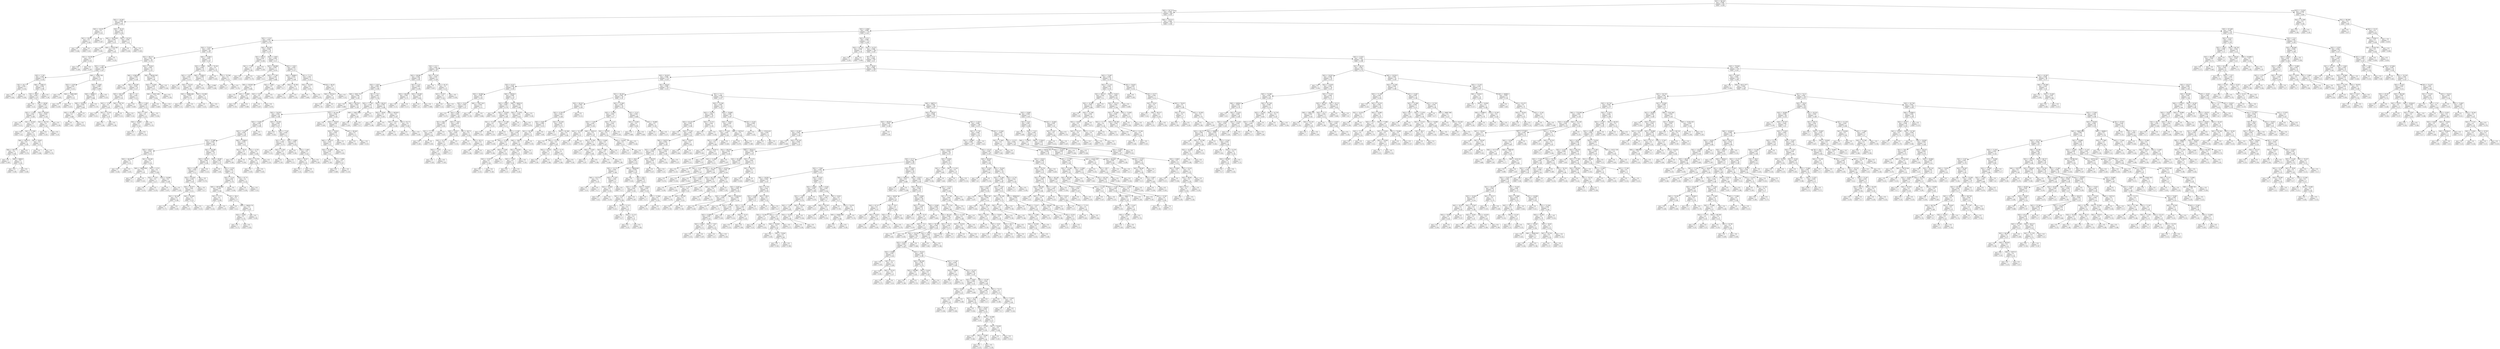 digraph Tree {
node [shape=box] ;
0 [label="X[1] <= 98.181\nmse = 0.006\nsamples = 851\nvalue = 0.204"] ;
1 [label="X[3] <= 29.715\nmse = 0.006\nsamples = 844\nvalue = 0.205"] ;
0 -> 1 [labeldistance=2.5, labelangle=45, headlabel="True"] ;
2 [label="X[3] <= 19.595\nmse = 0.004\nsamples = 9\nvalue = 0.282"] ;
1 -> 2 ;
3 [label="X[3] <= 18.337\nmse = 0.0\nsamples = 3\nvalue = 0.331"] ;
2 -> 3 ;
4 [label="X[1] <= 29.39\nmse = 0.0\nsamples = 2\nvalue = 0.343"] ;
3 -> 4 ;
5 [label="mse = 0.0\nsamples = 1\nvalue = 0.346"] ;
4 -> 5 ;
6 [label="mse = 0.0\nsamples = 1\nvalue = 0.34"] ;
4 -> 6 ;
7 [label="mse = -0.0\nsamples = 1\nvalue = 0.307"] ;
3 -> 7 ;
8 [label="X[3] <= 26.18\nmse = 0.004\nsamples = 6\nvalue = 0.258"] ;
2 -> 8 ;
9 [label="X[0] <= 2414.919\nmse = 0.001\nsamples = 4\nvalue = 0.221"] ;
8 -> 9 ;
10 [label="mse = 0.0\nsamples = 1\nvalue = 0.282"] ;
9 -> 10 ;
11 [label="X[0] <= 42252.981\nmse = 0.0\nsamples = 3\nvalue = 0.201"] ;
9 -> 11 ;
12 [label="X[1] <= 78.236\nmse = 0.0\nsamples = 2\nvalue = 0.192"] ;
11 -> 12 ;
13 [label="mse = 0.0\nsamples = 1\nvalue = 0.199"] ;
12 -> 13 ;
14 [label="mse = 0.0\nsamples = 1\nvalue = 0.185"] ;
12 -> 14 ;
15 [label="mse = 0.0\nsamples = 1\nvalue = 0.219"] ;
11 -> 15 ;
16 [label="X[2] <= 16.223\nmse = 0.001\nsamples = 2\nvalue = 0.33"] ;
8 -> 16 ;
17 [label="mse = 0.0\nsamples = 1\nvalue = 0.358"] ;
16 -> 17 ;
18 [label="mse = 0.0\nsamples = 1\nvalue = 0.303"] ;
16 -> 18 ;
19 [label="X[0] <= 75273.5\nmse = 0.006\nsamples = 835\nvalue = 0.204"] ;
1 -> 19 ;
20 [label="X[2] <= 4.066\nmse = 0.006\nsamples = 779\nvalue = 0.202"] ;
19 -> 20 ;
21 [label="X[2] <= 3.152\nmse = 0.007\nsamples = 67\nvalue = 0.178"] ;
20 -> 21 ;
22 [label="X[3] <= 73.613\nmse = 0.007\nsamples = 49\nvalue = 0.193"] ;
21 -> 22 ;
23 [label="X[1] <= 69.171\nmse = 0.007\nsamples = 38\nvalue = 0.178"] ;
22 -> 23 ;
24 [label="X[2] <= 2.367\nmse = 0.008\nsamples = 23\nvalue = 0.207"] ;
23 -> 24 ;
25 [label="X[2] <= -5.39\nmse = 0.004\nsamples = 15\nvalue = 0.234"] ;
24 -> 25 ;
26 [label="X[1] <= 62.7\nmse = 0.002\nsamples = 2\nvalue = 0.154"] ;
25 -> 26 ;
27 [label="mse = 0.0\nsamples = 1\nvalue = 0.204"] ;
26 -> 27 ;
28 [label="mse = 0.0\nsamples = 1\nvalue = 0.104"] ;
26 -> 28 ;
29 [label="X[0] <= 72901.0\nmse = 0.004\nsamples = 13\nvalue = 0.246"] ;
25 -> 29 ;
30 [label="X[1] <= 38.8\nmse = 0.003\nsamples = 12\nvalue = 0.237"] ;
29 -> 30 ;
31 [label="mse = 0.0\nsamples = 1\nvalue = 0.14"] ;
30 -> 31 ;
32 [label="X[1] <= 60.96\nmse = 0.002\nsamples = 11\nvalue = 0.246"] ;
30 -> 32 ;
33 [label="X[2] <= -3.799\nmse = 0.001\nsamples = 8\nvalue = 0.266"] ;
32 -> 33 ;
34 [label="mse = 0.0\nsamples = 1\nvalue = 0.212"] ;
33 -> 34 ;
35 [label="X[1] <= 42.645\nmse = 0.0\nsamples = 7\nvalue = 0.273"] ;
33 -> 35 ;
36 [label="mse = 0.0\nsamples = 1\nvalue = 0.24"] ;
35 -> 36 ;
37 [label="X[1] <= 57.065\nmse = 0.0\nsamples = 6\nvalue = 0.279"] ;
35 -> 37 ;
38 [label="X[0] <= 28101.0\nmse = 0.0\nsamples = 4\nvalue = 0.283"] ;
37 -> 38 ;
39 [label="X[0] <= 5977.0\nmse = 0.0\nsamples = 3\nvalue = 0.284"] ;
38 -> 39 ;
40 [label="mse = 0.0\nsamples = 1\nvalue = 0.283"] ;
39 -> 40 ;
41 [label="X[0] <= 8406.0\nmse = 0.0\nsamples = 2\nvalue = 0.285"] ;
39 -> 41 ;
42 [label="mse = 0.0\nsamples = 1\nvalue = 0.285"] ;
41 -> 42 ;
43 [label="mse = 0.0\nsamples = 1\nvalue = 0.285"] ;
41 -> 43 ;
44 [label="mse = 0.0\nsamples = 1\nvalue = 0.278"] ;
38 -> 44 ;
45 [label="X[1] <= 58.62\nmse = 0.0\nsamples = 2\nvalue = 0.271"] ;
37 -> 45 ;
46 [label="mse = 0.0\nsamples = 1\nvalue = 0.266"] ;
45 -> 46 ;
47 [label="mse = 0.0\nsamples = 1\nvalue = 0.276"] ;
45 -> 47 ;
48 [label="X[3] <= 60.916\nmse = 0.002\nsamples = 3\nvalue = 0.193"] ;
32 -> 48 ;
49 [label="X[1] <= 64.755\nmse = 0.0\nsamples = 2\nvalue = 0.161"] ;
48 -> 49 ;
50 [label="mse = 0.0\nsamples = 1\nvalue = 0.162"] ;
49 -> 50 ;
51 [label="mse = 0.0\nsamples = 1\nvalue = 0.16"] ;
49 -> 51 ;
52 [label="mse = 0.0\nsamples = 1\nvalue = 0.258"] ;
48 -> 52 ;
53 [label="mse = 0.0\nsamples = 1\nvalue = 0.36"] ;
29 -> 53 ;
54 [label="X[0] <= 32881.204\nmse = 0.01\nsamples = 8\nvalue = 0.157"] ;
24 -> 54 ;
55 [label="X[2] <= 2.879\nmse = 0.001\nsamples = 3\nvalue = 0.253"] ;
54 -> 55 ;
56 [label="mse = 0.0\nsamples = 1\nvalue = 0.295"] ;
55 -> 56 ;
57 [label="X[0] <= 14692.809\nmse = 0.0\nsamples = 2\nvalue = 0.232"] ;
55 -> 57 ;
58 [label="mse = 0.0\nsamples = 1\nvalue = 0.239"] ;
57 -> 58 ;
59 [label="mse = 0.0\nsamples = 1\nvalue = 0.225"] ;
57 -> 59 ;
60 [label="X[2] <= 3.048\nmse = 0.006\nsamples = 5\nvalue = 0.099"] ;
54 -> 60 ;
61 [label="X[0] <= 66483.5\nmse = 0.002\nsamples = 4\nvalue = 0.066"] ;
60 -> 61 ;
62 [label="X[0] <= 55518.0\nmse = 0.001\nsamples = 3\nvalue = 0.045"] ;
61 -> 62 ;
63 [label="X[3] <= 67.039\nmse = 0.0\nsamples = 2\nvalue = 0.068"] ;
62 -> 63 ;
64 [label="mse = 0.0\nsamples = 1\nvalue = 0.06"] ;
63 -> 64 ;
65 [label="mse = -0.0\nsamples = 1\nvalue = 0.076"] ;
63 -> 65 ;
66 [label="mse = 0.0\nsamples = 1\nvalue = 0.0"] ;
62 -> 66 ;
67 [label="mse = 0.0\nsamples = 1\nvalue = 0.129"] ;
61 -> 67 ;
68 [label="mse = 0.0\nsamples = 1\nvalue = 0.233"] ;
60 -> 68 ;
69 [label="X[3] <= 70.814\nmse = 0.003\nsamples = 15\nvalue = 0.133"] ;
23 -> 69 ;
70 [label="X[0] <= 8789.405\nmse = 0.003\nsamples = 11\nvalue = 0.149"] ;
69 -> 70 ;
71 [label="mse = 0.0\nsamples = 1\nvalue = 0.068"] ;
70 -> 71 ;
72 [label="X[1] <= 83.397\nmse = 0.002\nsamples = 10\nvalue = 0.157"] ;
70 -> 72 ;
73 [label="X[3] <= 68.154\nmse = 0.001\nsamples = 5\nvalue = 0.183"] ;
72 -> 73 ;
74 [label="X[2] <= -3.765\nmse = 0.0\nsamples = 3\nvalue = 0.201"] ;
73 -> 74 ;
75 [label="mse = 0.0\nsamples = 1\nvalue = 0.222"] ;
74 -> 75 ;
76 [label="X[1] <= 72.516\nmse = 0.0\nsamples = 2\nvalue = 0.19"] ;
74 -> 76 ;
77 [label="mse = 0.0\nsamples = 1\nvalue = 0.184"] ;
76 -> 77 ;
78 [label="mse = 0.0\nsamples = 1\nvalue = 0.196"] ;
76 -> 78 ;
79 [label="X[3] <= 69.732\nmse = 0.0\nsamples = 2\nvalue = 0.156"] ;
73 -> 79 ;
80 [label="mse = 0.0\nsamples = 1\nvalue = 0.151"] ;
79 -> 80 ;
81 [label="mse = 0.0\nsamples = 1\nvalue = 0.16"] ;
79 -> 81 ;
82 [label="X[2] <= -3.0\nmse = 0.002\nsamples = 5\nvalue = 0.131"] ;
72 -> 82 ;
83 [label="mse = 0.0\nsamples = 1\nvalue = 0.049"] ;
82 -> 83 ;
84 [label="X[2] <= 2.383\nmse = 0.001\nsamples = 4\nvalue = 0.152"] ;
82 -> 84 ;
85 [label="X[2] <= 1.597\nmse = 0.0\nsamples = 3\nvalue = 0.135"] ;
84 -> 85 ;
86 [label="X[3] <= 58.865\nmse = 0.0\nsamples = 2\nvalue = 0.142"] ;
85 -> 86 ;
87 [label="mse = 0.0\nsamples = 1\nvalue = 0.14"] ;
86 -> 87 ;
88 [label="mse = 0.0\nsamples = 1\nvalue = 0.145"] ;
86 -> 88 ;
89 [label="mse = 0.0\nsamples = 1\nvalue = 0.119"] ;
85 -> 89 ;
90 [label="mse = -0.0\nsamples = 1\nvalue = 0.204"] ;
84 -> 90 ;
91 [label="X[0] <= 68536.559\nmse = 0.001\nsamples = 4\nvalue = 0.09"] ;
69 -> 91 ;
92 [label="X[3] <= 73.456\nmse = 0.001\nsamples = 3\nvalue = 0.071"] ;
91 -> 92 ;
93 [label="X[0] <= 55057.494\nmse = 0.0\nsamples = 2\nvalue = 0.054"] ;
92 -> 93 ;
94 [label="mse = 0.0\nsamples = 1\nvalue = 0.049"] ;
93 -> 94 ;
95 [label="mse = -0.0\nsamples = 1\nvalue = 0.06"] ;
93 -> 95 ;
96 [label="mse = 0.0\nsamples = 1\nvalue = 0.104"] ;
92 -> 96 ;
97 [label="mse = 0.0\nsamples = 1\nvalue = 0.146"] ;
91 -> 97 ;
98 [label="X[0] <= 71248.5\nmse = 0.003\nsamples = 11\nvalue = 0.247"] ;
22 -> 98 ;
99 [label="X[2] <= 2.609\nmse = 0.004\nsamples = 8\nvalue = 0.235"] ;
98 -> 99 ;
100 [label="X[2] <= -2.971\nmse = 0.002\nsamples = 5\nvalue = 0.213"] ;
99 -> 100 ;
101 [label="mse = 0.0\nsamples = 1\nvalue = 0.28"] ;
100 -> 101 ;
102 [label="X[3] <= 79.253\nmse = 0.001\nsamples = 4\nvalue = 0.196"] ;
100 -> 102 ;
103 [label="X[0] <= 58066.494\nmse = 0.002\nsamples = 2\nvalue = 0.179"] ;
102 -> 103 ;
104 [label="mse = 0.0\nsamples = 1\nvalue = 0.14"] ;
103 -> 104 ;
105 [label="mse = 0.0\nsamples = 1\nvalue = 0.219"] ;
103 -> 105 ;
106 [label="X[3] <= 81.906\nmse = 0.0\nsamples = 2\nvalue = 0.214"] ;
102 -> 106 ;
107 [label="mse = 0.0\nsamples = 1\nvalue = 0.231"] ;
106 -> 107 ;
108 [label="mse = -0.0\nsamples = 1\nvalue = 0.196"] ;
106 -> 108 ;
109 [label="X[0] <= 55464.5\nmse = 0.005\nsamples = 3\nvalue = 0.271"] ;
99 -> 109 ;
110 [label="mse = 0.0\nsamples = 1\nvalue = 0.281"] ;
109 -> 110 ;
111 [label="mse = 0.008\nsamples = 2\nvalue = 0.266"] ;
109 -> 111 ;
112 [label="X[3] <= 79.103\nmse = 0.0\nsamples = 3\nvalue = 0.279"] ;
98 -> 112 ;
113 [label="mse = 0.0\nsamples = 1\nvalue = 0.292"] ;
112 -> 113 ;
114 [label="X[3] <= 79.769\nmse = 0.0\nsamples = 2\nvalue = 0.273"] ;
112 -> 114 ;
115 [label="mse = 0.0\nsamples = 1\nvalue = 0.27"] ;
114 -> 115 ;
116 [label="mse = 0.0\nsamples = 1\nvalue = 0.276"] ;
114 -> 116 ;
117 [label="X[3] <= 64.508\nmse = 0.004\nsamples = 18\nvalue = 0.135"] ;
21 -> 117 ;
118 [label="X[1] <= 88.55\nmse = 0.001\nsamples = 3\nvalue = 0.209"] ;
117 -> 118 ;
119 [label="X[1] <= 77.69\nmse = 0.0\nsamples = 2\nvalue = 0.185"] ;
118 -> 119 ;
120 [label="mse = 0.0\nsamples = 1\nvalue = 0.19"] ;
119 -> 120 ;
121 [label="mse = 0.0\nsamples = 1\nvalue = 0.179"] ;
119 -> 121 ;
122 [label="mse = 0.0\nsamples = 1\nvalue = 0.258"] ;
118 -> 122 ;
123 [label="X[2] <= 3.602\nmse = 0.004\nsamples = 15\nvalue = 0.12"] ;
117 -> 123 ;
124 [label="X[3] <= 68.899\nmse = 0.001\nsamples = 7\nvalue = 0.078"] ;
123 -> 124 ;
125 [label="mse = 0.0\nsamples = 1\nvalue = 0.15"] ;
124 -> 125 ;
126 [label="X[3] <= 77.262\nmse = 0.001\nsamples = 6\nvalue = 0.066"] ;
124 -> 126 ;
127 [label="X[0] <= 50746.0\nmse = 0.0\nsamples = 3\nvalue = 0.084"] ;
126 -> 127 ;
128 [label="mse = 0.0\nsamples = 1\nvalue = 0.06"] ;
127 -> 128 ;
129 [label="X[3] <= 75.869\nmse = 0.0\nsamples = 2\nvalue = 0.096"] ;
127 -> 129 ;
130 [label="mse = 0.0\nsamples = 1\nvalue = 0.104"] ;
129 -> 130 ;
131 [label="mse = 0.0\nsamples = 1\nvalue = 0.088"] ;
129 -> 131 ;
132 [label="X[2] <= 3.463\nmse = 0.0\nsamples = 3\nvalue = 0.048"] ;
126 -> 132 ;
133 [label="X[2] <= 3.357\nmse = 0.0\nsamples = 2\nvalue = 0.056"] ;
132 -> 133 ;
134 [label="mse = 0.0\nsamples = 1\nvalue = 0.037"] ;
133 -> 134 ;
135 [label="mse = 0.0\nsamples = 1\nvalue = 0.076"] ;
133 -> 135 ;
136 [label="mse = -0.0\nsamples = 1\nvalue = 0.032"] ;
132 -> 136 ;
137 [label="X[2] <= 3.821\nmse = 0.003\nsamples = 8\nvalue = 0.157"] ;
123 -> 137 ;
138 [label="X[0] <= 45699.5\nmse = 0.001\nsamples = 3\nvalue = 0.199"] ;
137 -> 138 ;
139 [label="mse = 0.0\nsamples = 1\nvalue = 0.17"] ;
138 -> 139 ;
140 [label="X[3] <= 76.794\nmse = 0.0\nsamples = 2\nvalue = 0.214"] ;
138 -> 140 ;
141 [label="mse = 0.0\nsamples = 1\nvalue = 0.224"] ;
140 -> 141 ;
142 [label="mse = -0.0\nsamples = 1\nvalue = 0.203"] ;
140 -> 142 ;
143 [label="X[1] <= 71.75\nmse = 0.002\nsamples = 5\nvalue = 0.132"] ;
137 -> 143 ;
144 [label="X[3] <= 70.529\nmse = 0.0\nsamples = 2\nvalue = 0.079"] ;
143 -> 144 ;
145 [label="mse = 0.0\nsamples = 1\nvalue = 0.083"] ;
144 -> 145 ;
146 [label="mse = 0.0\nsamples = 1\nvalue = 0.076"] ;
144 -> 146 ;
147 [label="X[3] <= 80.45\nmse = 0.0\nsamples = 3\nvalue = 0.167"] ;
143 -> 147 ;
148 [label="X[0] <= 63134.5\nmse = 0.0\nsamples = 2\nvalue = 0.181"] ;
147 -> 148 ;
149 [label="mse = 0.0\nsamples = 1\nvalue = 0.192"] ;
148 -> 149 ;
150 [label="mse = -0.0\nsamples = 1\nvalue = 0.17"] ;
148 -> 150 ;
151 [label="mse = 0.0\nsamples = 1\nvalue = 0.14"] ;
147 -> 151 ;
152 [label="X[2] <= 4.211\nmse = 0.006\nsamples = 712\nvalue = 0.204"] ;
20 -> 152 ;
153 [label="X[3] <= 61.733\nmse = 0.009\nsamples = 3\nvalue = 0.34"] ;
152 -> 153 ;
154 [label="mse = 0.0\nsamples = 1\nvalue = 0.203"] ;
153 -> 154 ;
155 [label="mse = 0.0\nsamples = 2\nvalue = 0.409"] ;
153 -> 155 ;
156 [label="X[2] <= 14.222\nmse = 0.006\nsamples = 709\nvalue = 0.203"] ;
152 -> 156 ;
157 [label="X[2] <= 6.21\nmse = 0.006\nsamples = 367\nvalue = 0.21"] ;
156 -> 157 ;
158 [label="X[2] <= 6.11\nmse = 0.005\nsamples = 69\nvalue = 0.187"] ;
157 -> 158 ;
159 [label="X[3] <= 80.981\nmse = 0.004\nsamples = 65\nvalue = 0.192"] ;
158 -> 159 ;
160 [label="X[2] <= 5.823\nmse = 0.004\nsamples = 61\nvalue = 0.198"] ;
159 -> 160 ;
161 [label="X[0] <= 8301.731\nmse = 0.004\nsamples = 52\nvalue = 0.191"] ;
160 -> 161 ;
162 [label="mse = 0.0\nsamples = 1\nvalue = 0.084"] ;
161 -> 162 ;
163 [label="X[0] <= 64278.5\nmse = 0.003\nsamples = 51\nvalue = 0.193"] ;
161 -> 163 ;
164 [label="X[3] <= 76.076\nmse = 0.003\nsamples = 43\nvalue = 0.198"] ;
163 -> 164 ;
165 [label="X[3] <= 75.802\nmse = 0.003\nsamples = 35\nvalue = 0.189"] ;
164 -> 165 ;
166 [label="X[3] <= 73.281\nmse = 0.002\nsamples = 34\nvalue = 0.192"] ;
165 -> 166 ;
167 [label="X[3] <= 57.889\nmse = 0.003\nsamples = 29\nvalue = 0.186"] ;
166 -> 167 ;
168 [label="X[3] <= 49.917\nmse = 0.001\nsamples = 9\nvalue = 0.213"] ;
167 -> 168 ;
169 [label="X[3] <= 46.458\nmse = 0.0\nsamples = 2\nvalue = 0.252"] ;
168 -> 169 ;
170 [label="mse = 0.0\nsamples = 1\nvalue = 0.244"] ;
169 -> 170 ;
171 [label="mse = 0.0\nsamples = 1\nvalue = 0.261"] ;
169 -> 171 ;
172 [label="X[1] <= 84.565\nmse = 0.0\nsamples = 7\nvalue = 0.202"] ;
168 -> 172 ;
173 [label="X[0] <= 16830.956\nmse = 0.0\nsamples = 2\nvalue = 0.191"] ;
172 -> 173 ;
174 [label="mse = 0.0\nsamples = 1\nvalue = 0.2"] ;
173 -> 174 ;
175 [label="mse = 0.0\nsamples = 1\nvalue = 0.181"] ;
173 -> 175 ;
176 [label="X[2] <= 5.575\nmse = 0.0\nsamples = 5\nvalue = 0.206"] ;
172 -> 176 ;
177 [label="X[2] <= 5.322\nmse = 0.0\nsamples = 2\nvalue = 0.217"] ;
176 -> 177 ;
178 [label="mse = 0.0\nsamples = 1\nvalue = 0.215"] ;
177 -> 178 ;
179 [label="mse = 0.0\nsamples = 1\nvalue = 0.219"] ;
177 -> 179 ;
180 [label="X[3] <= 54.946\nmse = 0.0\nsamples = 3\nvalue = 0.199"] ;
176 -> 180 ;
181 [label="mse = 0.0\nsamples = 2\nvalue = 0.207"] ;
180 -> 181 ;
182 [label="mse = 0.0\nsamples = 1\nvalue = 0.181"] ;
180 -> 182 ;
183 [label="X[1] <= 59.299\nmse = 0.003\nsamples = 20\nvalue = 0.173"] ;
167 -> 183 ;
184 [label="X[3] <= 69.731\nmse = 0.002\nsamples = 8\nvalue = 0.206"] ;
183 -> 184 ;
185 [label="X[2] <= 5.652\nmse = 0.001\nsamples = 7\nvalue = 0.217"] ;
184 -> 185 ;
186 [label="X[3] <= 67.618\nmse = 0.001\nsamples = 6\nvalue = 0.207"] ;
185 -> 186 ;
187 [label="X[3] <= 62.977\nmse = 0.001\nsamples = 5\nvalue = 0.215"] ;
186 -> 187 ;
188 [label="X[1] <= 56.148\nmse = 0.0\nsamples = 2\nvalue = 0.188"] ;
187 -> 188 ;
189 [label="mse = 0.0\nsamples = 1\nvalue = 0.173"] ;
188 -> 189 ;
190 [label="mse = -0.0\nsamples = 1\nvalue = 0.203"] ;
188 -> 190 ;
191 [label="X[3] <= 65.685\nmse = 0.0\nsamples = 3\nvalue = 0.232"] ;
187 -> 191 ;
192 [label="mse = 0.0\nsamples = 1\nvalue = 0.252"] ;
191 -> 192 ;
193 [label="mse = 0.0\nsamples = 2\nvalue = 0.223"] ;
191 -> 193 ;
194 [label="mse = -0.0\nsamples = 1\nvalue = 0.17"] ;
186 -> 194 ;
195 [label="mse = -0.0\nsamples = 1\nvalue = 0.276"] ;
185 -> 195 ;
196 [label="mse = 0.0\nsamples = 1\nvalue = 0.132"] ;
184 -> 196 ;
197 [label="X[3] <= 58.087\nmse = 0.002\nsamples = 12\nvalue = 0.151"] ;
183 -> 197 ;
198 [label="mse = 0.0\nsamples = 1\nvalue = 0.06"] ;
197 -> 198 ;
199 [label="X[2] <= 5.579\nmse = 0.002\nsamples = 11\nvalue = 0.16"] ;
197 -> 199 ;
200 [label="X[3] <= 72.24\nmse = 0.001\nsamples = 8\nvalue = 0.176"] ;
199 -> 200 ;
201 [label="X[0] <= 49720.994\nmse = 0.001\nsamples = 7\nvalue = 0.186"] ;
200 -> 201 ;
202 [label="X[2] <= 5.171\nmse = 0.0\nsamples = 2\nvalue = 0.209"] ;
201 -> 202 ;
203 [label="mse = 0.0\nsamples = 1\nvalue = 0.216"] ;
202 -> 203 ;
204 [label="mse = 0.0\nsamples = 1\nvalue = 0.201"] ;
202 -> 204 ;
205 [label="X[1] <= 80.4\nmse = 0.0\nsamples = 5\nvalue = 0.177"] ;
201 -> 205 ;
206 [label="mse = 0.0\nsamples = 1\nvalue = 0.14"] ;
205 -> 206 ;
207 [label="X[0] <= 58450.174\nmse = 0.0\nsamples = 4\nvalue = 0.187"] ;
205 -> 207 ;
208 [label="X[2] <= 4.826\nmse = 0.0\nsamples = 2\nvalue = 0.178"] ;
207 -> 208 ;
209 [label="mse = 0.0\nsamples = 1\nvalue = 0.172"] ;
208 -> 209 ;
210 [label="mse = 0.0\nsamples = 1\nvalue = 0.183"] ;
208 -> 210 ;
211 [label="mse = 0.0\nsamples = 2\nvalue = 0.195"] ;
207 -> 211 ;
212 [label="mse = -0.0\nsamples = 1\nvalue = 0.104"] ;
200 -> 212 ;
213 [label="X[3] <= 67.75\nmse = 0.0\nsamples = 3\nvalue = 0.116"] ;
199 -> 213 ;
214 [label="mse = 0.0\nsamples = 2\nvalue = 0.104"] ;
213 -> 214 ;
215 [label="mse = 0.0\nsamples = 1\nvalue = 0.14"] ;
213 -> 215 ;
216 [label="X[0] <= 57606.0\nmse = 0.001\nsamples = 5\nvalue = 0.23"] ;
166 -> 216 ;
217 [label="X[1] <= 76.25\nmse = 0.0\nsamples = 2\nvalue = 0.262"] ;
216 -> 217 ;
218 [label="mse = 0.0\nsamples = 1\nvalue = 0.265"] ;
217 -> 218 ;
219 [label="mse = -0.0\nsamples = 1\nvalue = 0.258"] ;
217 -> 219 ;
220 [label="X[2] <= 4.733\nmse = 0.0\nsamples = 3\nvalue = 0.209"] ;
216 -> 220 ;
221 [label="X[3] <= 75.579\nmse = 0.0\nsamples = 2\nvalue = 0.204"] ;
220 -> 221 ;
222 [label="mse = 0.0\nsamples = 1\nvalue = 0.203"] ;
221 -> 222 ;
223 [label="mse = 0.0\nsamples = 1\nvalue = 0.205"] ;
221 -> 223 ;
224 [label="mse = 0.0\nsamples = 1\nvalue = 0.219"] ;
220 -> 224 ;
225 [label="mse = -0.0\nsamples = 1\nvalue = 0.092"] ;
165 -> 225 ;
226 [label="X[3] <= 76.538\nmse = 0.004\nsamples = 8\nvalue = 0.237"] ;
164 -> 226 ;
227 [label="mse = 0.0\nsamples = 1\nvalue = 0.354"] ;
226 -> 227 ;
228 [label="X[3] <= 77.44\nmse = 0.003\nsamples = 7\nvalue = 0.22"] ;
226 -> 228 ;
229 [label="X[1] <= 72.4\nmse = 0.001\nsamples = 3\nvalue = 0.175"] ;
228 -> 229 ;
230 [label="mse = 0.0\nsamples = 1\nvalue = 0.123"] ;
229 -> 230 ;
231 [label="X[2] <= 5.148\nmse = 0.0\nsamples = 2\nvalue = 0.202"] ;
229 -> 231 ;
232 [label="mse = 0.0\nsamples = 1\nvalue = 0.192"] ;
231 -> 232 ;
233 [label="mse = 0.0\nsamples = 1\nvalue = 0.212"] ;
231 -> 233 ;
234 [label="X[2] <= 4.884\nmse = 0.001\nsamples = 4\nvalue = 0.253"] ;
228 -> 234 ;
235 [label="mse = 0.0\nsamples = 1\nvalue = 0.292"] ;
234 -> 235 ;
236 [label="X[2] <= 5.483\nmse = 0.0\nsamples = 3\nvalue = 0.241"] ;
234 -> 236 ;
237 [label="X[3] <= 78.357\nmse = 0.0\nsamples = 2\nvalue = 0.229"] ;
236 -> 237 ;
238 [label="mse = 0.0\nsamples = 1\nvalue = 0.24"] ;
237 -> 238 ;
239 [label="mse = 0.0\nsamples = 1\nvalue = 0.219"] ;
237 -> 239 ;
240 [label="mse = 0.0\nsamples = 1\nvalue = 0.263"] ;
236 -> 240 ;
241 [label="X[3] <= 65.705\nmse = 0.003\nsamples = 8\nvalue = 0.165"] ;
163 -> 241 ;
242 [label="mse = 0.0\nsamples = 1\nvalue = 0.265"] ;
241 -> 242 ;
243 [label="X[3] <= 79.619\nmse = 0.002\nsamples = 7\nvalue = 0.15"] ;
241 -> 243 ;
244 [label="X[3] <= 78.625\nmse = 0.001\nsamples = 5\nvalue = 0.125"] ;
243 -> 244 ;
245 [label="X[0] <= 70725.0\nmse = 0.001\nsamples = 4\nvalue = 0.13"] ;
244 -> 245 ;
246 [label="X[3] <= 67.409\nmse = 0.001\nsamples = 3\nvalue = 0.12"] ;
245 -> 246 ;
247 [label="mse = 0.0\nsamples = 1\nvalue = 0.146"] ;
246 -> 247 ;
248 [label="X[2] <= 5.098\nmse = 0.0\nsamples = 2\nvalue = 0.107"] ;
246 -> 248 ;
249 [label="mse = 0.0\nsamples = 1\nvalue = 0.088"] ;
248 -> 249 ;
250 [label="mse = -0.0\nsamples = 1\nvalue = 0.126"] ;
248 -> 250 ;
251 [label="mse = -0.0\nsamples = 1\nvalue = 0.163"] ;
245 -> 251 ;
252 [label="mse = -0.0\nsamples = 1\nvalue = 0.104"] ;
244 -> 252 ;
253 [label="X[3] <= 80.443\nmse = 0.0\nsamples = 2\nvalue = 0.213"] ;
243 -> 253 ;
254 [label="mse = 0.0\nsamples = 1\nvalue = 0.204"] ;
253 -> 254 ;
255 [label="mse = -0.0\nsamples = 1\nvalue = 0.223"] ;
253 -> 255 ;
256 [label="X[1] <= 73.5\nmse = 0.003\nsamples = 9\nvalue = 0.238"] ;
160 -> 256 ;
257 [label="X[3] <= 77.332\nmse = 0.001\nsamples = 3\nvalue = 0.181"] ;
256 -> 257 ;
258 [label="X[0] <= 33611.866\nmse = 0.0\nsamples = 2\nvalue = 0.165"] ;
257 -> 258 ;
259 [label="mse = 0.0\nsamples = 1\nvalue = 0.161"] ;
258 -> 259 ;
260 [label="mse = 0.0\nsamples = 1\nvalue = 0.17"] ;
258 -> 260 ;
261 [label="mse = 0.0\nsamples = 1\nvalue = 0.213"] ;
257 -> 261 ;
262 [label="X[3] <= 66.422\nmse = 0.002\nsamples = 6\nvalue = 0.266"] ;
256 -> 262 ;
263 [label="X[3] <= 59.66\nmse = 0.0\nsamples = 2\nvalue = 0.205"] ;
262 -> 263 ;
264 [label="mse = 0.0\nsamples = 1\nvalue = 0.198"] ;
263 -> 264 ;
265 [label="mse = -0.0\nsamples = 1\nvalue = 0.212"] ;
263 -> 265 ;
266 [label="X[0] <= 60238.5\nmse = 0.0\nsamples = 4\nvalue = 0.297"] ;
262 -> 266 ;
267 [label="X[2] <= 5.977\nmse = 0.0\nsamples = 2\nvalue = 0.289"] ;
266 -> 267 ;
268 [label="mse = 0.0\nsamples = 1\nvalue = 0.285"] ;
267 -> 268 ;
269 [label="mse = 0.0\nsamples = 1\nvalue = 0.292"] ;
267 -> 269 ;
270 [label="X[1] <= 91.75\nmse = 0.0\nsamples = 2\nvalue = 0.305"] ;
266 -> 270 ;
271 [label="mse = 0.0\nsamples = 1\nvalue = 0.318"] ;
270 -> 271 ;
272 [label="mse = -0.0\nsamples = 1\nvalue = 0.292"] ;
270 -> 272 ;
273 [label="X[2] <= 5.33\nmse = 0.006\nsamples = 4\nvalue = 0.109"] ;
159 -> 273 ;
274 [label="X[3] <= 84.033\nmse = 0.001\nsamples = 2\nvalue = 0.175"] ;
273 -> 274 ;
275 [label="mse = 0.0\nsamples = 1\nvalue = 0.14"] ;
274 -> 275 ;
276 [label="mse = 0.0\nsamples = 1\nvalue = 0.211"] ;
274 -> 276 ;
277 [label="X[3] <= 82.605\nmse = 0.002\nsamples = 2\nvalue = 0.043"] ;
273 -> 277 ;
278 [label="mse = 0.0\nsamples = 1\nvalue = 0.0"] ;
277 -> 278 ;
279 [label="mse = 0.0\nsamples = 1\nvalue = 0.086"] ;
277 -> 279 ;
280 [label="X[2] <= 6.118\nmse = 0.002\nsamples = 4\nvalue = 0.108"] ;
158 -> 280 ;
281 [label="mse = 0.0\nsamples = 1\nvalue = 0.037"] ;
280 -> 281 ;
282 [label="X[1] <= 81.55\nmse = 0.0\nsamples = 3\nvalue = 0.131"] ;
280 -> 282 ;
283 [label="X[2] <= 6.197\nmse = 0.0\nsamples = 2\nvalue = 0.145"] ;
282 -> 283 ;
284 [label="mse = 0.0\nsamples = 1\nvalue = 0.14"] ;
283 -> 284 ;
285 [label="mse = 0.0\nsamples = 1\nvalue = 0.15"] ;
283 -> 285 ;
286 [label="mse = -0.0\nsamples = 1\nvalue = 0.104"] ;
282 -> 286 ;
287 [label="X[1] <= 94.85\nmse = 0.006\nsamples = 298\nvalue = 0.216"] ;
157 -> 287 ;
288 [label="X[3] <= 59.453\nmse = 0.006\nsamples = 275\nvalue = 0.219"] ;
287 -> 288 ;
289 [label="X[2] <= 8.337\nmse = 0.008\nsamples = 28\nvalue = 0.185"] ;
288 -> 289 ;
290 [label="X[3] <= 56.864\nmse = 0.006\nsamples = 13\nvalue = 0.229"] ;
289 -> 290 ;
291 [label="X[3] <= 35.45\nmse = 0.003\nsamples = 11\nvalue = 0.25"] ;
290 -> 291 ;
292 [label="mse = 0.0\nsamples = 1\nvalue = 0.373"] ;
291 -> 292 ;
293 [label="X[2] <= 6.96\nmse = 0.002\nsamples = 10\nvalue = 0.238"] ;
291 -> 293 ;
294 [label="X[1] <= 88.4\nmse = 0.001\nsamples = 3\nvalue = 0.281"] ;
293 -> 294 ;
295 [label="X[1] <= 77.776\nmse = 0.001\nsamples = 2\nvalue = 0.258"] ;
294 -> 295 ;
296 [label="mse = 0.0\nsamples = 1\nvalue = 0.281"] ;
295 -> 296 ;
297 [label="mse = -0.0\nsamples = 1\nvalue = 0.236"] ;
295 -> 297 ;
298 [label="mse = -0.0\nsamples = 1\nvalue = 0.327"] ;
294 -> 298 ;
299 [label="X[2] <= 7.832\nmse = 0.001\nsamples = 7\nvalue = 0.219"] ;
293 -> 299 ;
300 [label="X[3] <= 53.917\nmse = 0.001\nsamples = 4\nvalue = 0.193"] ;
299 -> 300 ;
301 [label="X[3] <= 51.571\nmse = 0.0\nsamples = 3\nvalue = 0.18"] ;
300 -> 301 ;
302 [label="X[2] <= 7.519\nmse = 0.0\nsamples = 2\nvalue = 0.184"] ;
301 -> 302 ;
303 [label="mse = 0.0\nsamples = 1\nvalue = 0.183"] ;
302 -> 303 ;
304 [label="mse = 0.0\nsamples = 1\nvalue = 0.185"] ;
302 -> 304 ;
305 [label="mse = 0.0\nsamples = 1\nvalue = 0.17"] ;
301 -> 305 ;
306 [label="mse = -0.0\nsamples = 1\nvalue = 0.235"] ;
300 -> 306 ;
307 [label="X[1] <= 80.75\nmse = 0.0\nsamples = 3\nvalue = 0.254"] ;
299 -> 307 ;
308 [label="mse = 0.0\nsamples = 1\nvalue = 0.276"] ;
307 -> 308 ;
309 [label="X[1] <= 85.15\nmse = 0.0\nsamples = 2\nvalue = 0.243"] ;
307 -> 309 ;
310 [label="mse = 0.0\nsamples = 1\nvalue = 0.246"] ;
309 -> 310 ;
311 [label="mse = 0.0\nsamples = 1\nvalue = 0.24"] ;
309 -> 311 ;
312 [label="X[0] <= 22677.815\nmse = 0.002\nsamples = 2\nvalue = 0.111"] ;
290 -> 312 ;
313 [label="mse = 0.0\nsamples = 1\nvalue = 0.158"] ;
312 -> 313 ;
314 [label="mse = -0.0\nsamples = 1\nvalue = 0.064"] ;
312 -> 314 ;
315 [label="X[0] <= 58358.5\nmse = 0.006\nsamples = 15\nvalue = 0.147"] ;
289 -> 315 ;
316 [label="X[2] <= 8.601\nmse = 0.003\nsamples = 11\nvalue = 0.176"] ;
315 -> 316 ;
317 [label="mse = 0.0\nsamples = 1\nvalue = 0.052"] ;
316 -> 317 ;
318 [label="X[2] <= 10.928\nmse = 0.002\nsamples = 10\nvalue = 0.189"] ;
316 -> 318 ;
319 [label="X[1] <= 72.107\nmse = 0.0\nsamples = 3\nvalue = 0.231"] ;
318 -> 319 ;
320 [label="mse = 0.0\nsamples = 1\nvalue = 0.256"] ;
319 -> 320 ;
321 [label="mse = -0.0\nsamples = 2\nvalue = 0.219"] ;
319 -> 321 ;
322 [label="X[1] <= 57.188\nmse = 0.002\nsamples = 7\nvalue = 0.171"] ;
318 -> 322 ;
323 [label="mse = 0.0\nsamples = 1\nvalue = 0.253"] ;
322 -> 323 ;
324 [label="X[2] <= 11.087\nmse = 0.001\nsamples = 6\nvalue = 0.157"] ;
322 -> 324 ;
325 [label="mse = 0.0\nsamples = 1\nvalue = 0.109"] ;
324 -> 325 ;
326 [label="X[2] <= 11.484\nmse = 0.0\nsamples = 5\nvalue = 0.167"] ;
324 -> 326 ;
327 [label="mse = 0.0\nsamples = 1\nvalue = 0.196"] ;
326 -> 327 ;
328 [label="X[2] <= 12.86\nmse = 0.0\nsamples = 4\nvalue = 0.159"] ;
326 -> 328 ;
329 [label="X[2] <= 12.027\nmse = 0.0\nsamples = 2\nvalue = 0.149"] ;
328 -> 329 ;
330 [label="mse = 0.0\nsamples = 1\nvalue = 0.152"] ;
329 -> 330 ;
331 [label="mse = -0.0\nsamples = 1\nvalue = 0.146"] ;
329 -> 331 ;
332 [label="mse = 0.0\nsamples = 2\nvalue = 0.17"] ;
328 -> 332 ;
333 [label="X[0] <= 69032.0\nmse = 0.005\nsamples = 4\nvalue = 0.064"] ;
315 -> 333 ;
334 [label="X[2] <= 11.979\nmse = 0.001\nsamples = 3\nvalue = 0.025"] ;
333 -> 334 ;
335 [label="mse = 0.0\nsamples = 2\nvalue = 0.0"] ;
334 -> 335 ;
336 [label="mse = 0.0\nsamples = 1\nvalue = 0.076"] ;
334 -> 336 ;
337 [label="mse = 0.0\nsamples = 1\nvalue = 0.181"] ;
333 -> 337 ;
338 [label="X[1] <= 64.44\nmse = 0.006\nsamples = 247\nvalue = 0.222"] ;
288 -> 338 ;
339 [label="X[1] <= 58.182\nmse = 0.005\nsamples = 29\nvalue = 0.19"] ;
338 -> 339 ;
340 [label="X[3] <= 84.412\nmse = 0.005\nsamples = 13\nvalue = 0.238"] ;
339 -> 340 ;
341 [label="X[2] <= 9.765\nmse = 0.004\nsamples = 12\nvalue = 0.248"] ;
340 -> 341 ;
342 [label="X[2] <= 9.487\nmse = 0.006\nsamples = 6\nvalue = 0.222"] ;
341 -> 342 ;
343 [label="X[1] <= 56.292\nmse = 0.0\nsamples = 5\nvalue = 0.255"] ;
342 -> 343 ;
344 [label="X[0] <= 7605.5\nmse = 0.0\nsamples = 4\nvalue = 0.261"] ;
343 -> 344 ;
345 [label="X[1] <= 54.045\nmse = 0.0\nsamples = 3\nvalue = 0.255"] ;
344 -> 345 ;
346 [label="X[2] <= 7.016\nmse = 0.0\nsamples = 2\nvalue = 0.26"] ;
345 -> 346 ;
347 [label="mse = 0.0\nsamples = 1\nvalue = 0.257"] ;
346 -> 347 ;
348 [label="mse = 0.0\nsamples = 1\nvalue = 0.262"] ;
346 -> 348 ;
349 [label="mse = -0.0\nsamples = 1\nvalue = 0.245"] ;
345 -> 349 ;
350 [label="mse = -0.0\nsamples = 1\nvalue = 0.28"] ;
344 -> 350 ;
351 [label="mse = 0.0\nsamples = 1\nvalue = 0.229"] ;
343 -> 351 ;
352 [label="mse = 0.0\nsamples = 1\nvalue = 0.06"] ;
342 -> 352 ;
353 [label="X[1] <= 42.526\nmse = 0.001\nsamples = 6\nvalue = 0.275"] ;
341 -> 353 ;
354 [label="mse = 0.0\nsamples = 1\nvalue = 0.225"] ;
353 -> 354 ;
355 [label="X[3] <= 62.286\nmse = 0.0\nsamples = 5\nvalue = 0.285"] ;
353 -> 355 ;
356 [label="mse = 0.0\nsamples = 1\nvalue = 0.258"] ;
355 -> 356 ;
357 [label="X[2] <= 12.318\nmse = 0.0\nsamples = 4\nvalue = 0.291"] ;
355 -> 357 ;
358 [label="X[2] <= 10.516\nmse = 0.0\nsamples = 2\nvalue = 0.3"] ;
357 -> 358 ;
359 [label="mse = 0.0\nsamples = 1\nvalue = 0.301"] ;
358 -> 359 ;
360 [label="mse = 0.0\nsamples = 1\nvalue = 0.298"] ;
358 -> 360 ;
361 [label="X[3] <= 71.75\nmse = 0.0\nsamples = 2\nvalue = 0.283"] ;
357 -> 361 ;
362 [label="mse = 0.0\nsamples = 1\nvalue = 0.284"] ;
361 -> 362 ;
363 [label="mse = 0.0\nsamples = 1\nvalue = 0.281"] ;
361 -> 363 ;
364 [label="mse = -0.0\nsamples = 1\nvalue = 0.113"] ;
340 -> 364 ;
365 [label="X[2] <= 12.483\nmse = 0.002\nsamples = 16\nvalue = 0.152"] ;
339 -> 365 ;
366 [label="X[2] <= 11.026\nmse = 0.001\nsamples = 12\nvalue = 0.17"] ;
365 -> 366 ;
367 [label="X[2] <= 7.228\nmse = 0.001\nsamples = 8\nvalue = 0.182"] ;
366 -> 367 ;
368 [label="X[3] <= 74.126\nmse = 0.0\nsamples = 2\nvalue = 0.137"] ;
367 -> 368 ;
369 [label="mse = 0.0\nsamples = 1\nvalue = 0.115"] ;
368 -> 369 ;
370 [label="mse = -0.0\nsamples = 1\nvalue = 0.158"] ;
368 -> 370 ;
371 [label="X[0] <= 35022.0\nmse = 0.0\nsamples = 6\nvalue = 0.197"] ;
367 -> 371 ;
372 [label="X[2] <= 8.794\nmse = 0.0\nsamples = 3\nvalue = 0.208"] ;
371 -> 372 ;
373 [label="mse = 0.0\nsamples = 1\nvalue = 0.21"] ;
372 -> 373 ;
374 [label="X[3] <= 71.641\nmse = 0.0\nsamples = 2\nvalue = 0.206"] ;
372 -> 374 ;
375 [label="mse = 0.0\nsamples = 1\nvalue = 0.207"] ;
374 -> 375 ;
376 [label="mse = 0.0\nsamples = 1\nvalue = 0.206"] ;
374 -> 376 ;
377 [label="X[2] <= 8.446\nmse = 0.0\nsamples = 3\nvalue = 0.187"] ;
371 -> 377 ;
378 [label="X[2] <= 7.881\nmse = 0.0\nsamples = 2\nvalue = 0.196"] ;
377 -> 378 ;
379 [label="mse = 0.0\nsamples = 1\nvalue = 0.204"] ;
378 -> 379 ;
380 [label="mse = 0.0\nsamples = 1\nvalue = 0.188"] ;
378 -> 380 ;
381 [label="mse = 0.0\nsamples = 1\nvalue = 0.17"] ;
377 -> 381 ;
382 [label="X[2] <= 12.122\nmse = 0.001\nsamples = 4\nvalue = 0.144"] ;
366 -> 382 ;
383 [label="X[1] <= 59.476\nmse = 0.0\nsamples = 3\nvalue = 0.129"] ;
382 -> 383 ;
384 [label="X[3] <= 74.634\nmse = 0.0\nsamples = 2\nvalue = 0.121"] ;
383 -> 384 ;
385 [label="mse = 0.0\nsamples = 1\nvalue = 0.127"] ;
384 -> 385 ;
386 [label="mse = 0.0\nsamples = 1\nvalue = 0.115"] ;
384 -> 386 ;
387 [label="mse = 0.0\nsamples = 1\nvalue = 0.144"] ;
383 -> 387 ;
388 [label="mse = 0.0\nsamples = 1\nvalue = 0.191"] ;
382 -> 388 ;
389 [label="X[2] <= 13.51\nmse = 0.002\nsamples = 4\nvalue = 0.099"] ;
365 -> 389 ;
390 [label="X[2] <= 13.003\nmse = 0.0\nsamples = 2\nvalue = 0.059"] ;
389 -> 390 ;
391 [label="mse = 0.0\nsamples = 1\nvalue = 0.069"] ;
390 -> 391 ;
392 [label="mse = 0.0\nsamples = 1\nvalue = 0.049"] ;
390 -> 392 ;
393 [label="X[3] <= 70.869\nmse = 0.0\nsamples = 2\nvalue = 0.138"] ;
389 -> 393 ;
394 [label="mse = 0.0\nsamples = 1\nvalue = 0.14"] ;
393 -> 394 ;
395 [label="mse = 0.0\nsamples = 1\nvalue = 0.137"] ;
393 -> 395 ;
396 [label="X[1] <= 71.5\nmse = 0.006\nsamples = 218\nvalue = 0.227"] ;
338 -> 396 ;
397 [label="X[3] <= 75.538\nmse = 0.005\nsamples = 34\nvalue = 0.255"] ;
396 -> 397 ;
398 [label="X[3] <= 75.079\nmse = 0.004\nsamples = 24\nvalue = 0.237"] ;
397 -> 398 ;
399 [label="X[3] <= 61.415\nmse = 0.003\nsamples = 22\nvalue = 0.246"] ;
398 -> 399 ;
400 [label="mse = 0.0\nsamples = 1\nvalue = 0.349"] ;
399 -> 400 ;
401 [label="X[3] <= 72.95\nmse = 0.003\nsamples = 21\nvalue = 0.241"] ;
399 -> 401 ;
402 [label="X[0] <= 54187.0\nmse = 0.003\nsamples = 19\nvalue = 0.236"] ;
401 -> 402 ;
403 [label="X[2] <= 14.038\nmse = 0.003\nsamples = 17\nvalue = 0.23"] ;
402 -> 403 ;
404 [label="X[1] <= 68.4\nmse = 0.002\nsamples = 15\nvalue = 0.224"] ;
403 -> 404 ;
405 [label="X[2] <= 13.172\nmse = 0.001\nsamples = 5\nvalue = 0.188"] ;
404 -> 405 ;
406 [label="X[0] <= 52273.0\nmse = 0.0\nsamples = 2\nvalue = 0.155"] ;
405 -> 406 ;
407 [label="mse = 0.0\nsamples = 1\nvalue = 0.14"] ;
406 -> 407 ;
408 [label="mse = 0.0\nsamples = 1\nvalue = 0.17"] ;
406 -> 408 ;
409 [label="X[3] <= 71.507\nmse = 0.001\nsamples = 3\nvalue = 0.21"] ;
405 -> 409 ;
410 [label="X[2] <= 13.404\nmse = 0.0\nsamples = 2\nvalue = 0.229"] ;
409 -> 410 ;
411 [label="mse = 0.0\nsamples = 1\nvalue = 0.24"] ;
410 -> 411 ;
412 [label="mse = 0.0\nsamples = 1\nvalue = 0.219"] ;
410 -> 412 ;
413 [label="mse = 0.0\nsamples = 1\nvalue = 0.17"] ;
409 -> 413 ;
414 [label="X[0] <= 38956.602\nmse = 0.002\nsamples = 10\nvalue = 0.242"] ;
404 -> 414 ;
415 [label="mse = 0.0\nsamples = 1\nvalue = 0.162"] ;
414 -> 415 ;
416 [label="X[3] <= 69.3\nmse = 0.001\nsamples = 9\nvalue = 0.251"] ;
414 -> 416 ;
417 [label="X[2] <= 12.552\nmse = 0.001\nsamples = 6\nvalue = 0.263"] ;
416 -> 417 ;
418 [label="X[2] <= 8.343\nmse = 0.0\nsamples = 4\nvalue = 0.248"] ;
417 -> 418 ;
419 [label="mse = 0.0\nsamples = 1\nvalue = 0.222"] ;
418 -> 419 ;
420 [label="X[2] <= 11.112\nmse = 0.0\nsamples = 3\nvalue = 0.257"] ;
418 -> 420 ;
421 [label="mse = 0.0\nsamples = 1\nvalue = 0.27"] ;
420 -> 421 ;
422 [label="X[2] <= 12.115\nmse = 0.0\nsamples = 2\nvalue = 0.25"] ;
420 -> 422 ;
423 [label="mse = 0.0\nsamples = 1\nvalue = 0.251"] ;
422 -> 423 ;
424 [label="mse = 0.0\nsamples = 1\nvalue = 0.249"] ;
422 -> 424 ;
425 [label="mse = 0.0\nsamples = 2\nvalue = 0.292"] ;
417 -> 425 ;
426 [label="X[3] <= 70.818\nmse = 0.002\nsamples = 3\nvalue = 0.226"] ;
416 -> 426 ;
427 [label="mse = 0.0\nsamples = 1\nvalue = 0.17"] ;
426 -> 427 ;
428 [label="X[2] <= 11.946\nmse = 0.0\nsamples = 2\nvalue = 0.254"] ;
426 -> 428 ;
429 [label="mse = 0.0\nsamples = 1\nvalue = 0.276"] ;
428 -> 429 ;
430 [label="mse = -0.0\nsamples = 1\nvalue = 0.233"] ;
428 -> 430 ;
431 [label="X[3] <= 66.978\nmse = 0.002\nsamples = 2\nvalue = 0.279"] ;
403 -> 431 ;
432 [label="mse = 0.0\nsamples = 1\nvalue = 0.237"] ;
431 -> 432 ;
433 [label="mse = 0.0\nsamples = 1\nvalue = 0.32"] ;
431 -> 433 ;
434 [label="X[2] <= 13.674\nmse = 0.002\nsamples = 2\nvalue = 0.285"] ;
402 -> 434 ;
435 [label="mse = 0.0\nsamples = 1\nvalue = 0.334"] ;
434 -> 435 ;
436 [label="mse = 0.0\nsamples = 1\nvalue = 0.237"] ;
434 -> 436 ;
437 [label="X[2] <= 10.937\nmse = 0.0\nsamples = 2\nvalue = 0.293"] ;
401 -> 437 ;
438 [label="mse = 0.0\nsamples = 1\nvalue = 0.284"] ;
437 -> 438 ;
439 [label="mse = 0.0\nsamples = 1\nvalue = 0.302"] ;
437 -> 439 ;
440 [label="X[2] <= 13.721\nmse = 0.001\nsamples = 2\nvalue = 0.139"] ;
398 -> 440 ;
441 [label="mse = 0.0\nsamples = 1\nvalue = 0.173"] ;
440 -> 441 ;
442 [label="mse = -0.0\nsamples = 1\nvalue = 0.104"] ;
440 -> 442 ;
443 [label="X[3] <= 79.809\nmse = 0.006\nsamples = 10\nvalue = 0.297"] ;
397 -> 443 ;
444 [label="X[3] <= 78.621\nmse = 0.002\nsamples = 7\nvalue = 0.332"] ;
443 -> 444 ;
445 [label="X[3] <= 77.418\nmse = 0.001\nsamples = 4\nvalue = 0.293"] ;
444 -> 445 ;
446 [label="X[2] <= 12.99\nmse = 0.0\nsamples = 3\nvalue = 0.308"] ;
445 -> 446 ;
447 [label="mse = 0.0\nsamples = 1\nvalue = 0.292"] ;
446 -> 447 ;
448 [label="X[0] <= 32197.0\nmse = 0.0\nsamples = 2\nvalue = 0.316"] ;
446 -> 448 ;
449 [label="mse = 0.0\nsamples = 1\nvalue = 0.311"] ;
448 -> 449 ;
450 [label="mse = -0.0\nsamples = 1\nvalue = 0.32"] ;
448 -> 450 ;
451 [label="mse = 0.0\nsamples = 1\nvalue = 0.249"] ;
445 -> 451 ;
452 [label="X[0] <= 53070.0\nmse = 0.0\nsamples = 3\nvalue = 0.383"] ;
444 -> 452 ;
453 [label="mse = 0.0\nsamples = 2\nvalue = 0.379"] ;
452 -> 453 ;
454 [label="mse = 0.0\nsamples = 1\nvalue = 0.389"] ;
452 -> 454 ;
455 [label="X[2] <= 9.243\nmse = 0.004\nsamples = 3\nvalue = 0.215"] ;
443 -> 455 ;
456 [label="mse = 0.0\nsamples = 1\nvalue = 0.295"] ;
455 -> 456 ;
457 [label="X[0] <= 37010.453\nmse = 0.001\nsamples = 2\nvalue = 0.175"] ;
455 -> 457 ;
458 [label="mse = 0.0\nsamples = 1\nvalue = 0.211"] ;
457 -> 458 ;
459 [label="mse = 0.0\nsamples = 1\nvalue = 0.14"] ;
457 -> 459 ;
460 [label="X[0] <= 68975.5\nmse = 0.006\nsamples = 184\nvalue = 0.221"] ;
396 -> 460 ;
461 [label="X[3] <= 66.927\nmse = 0.006\nsamples = 167\nvalue = 0.217"] ;
460 -> 461 ;
462 [label="X[3] <= 66.825\nmse = 0.005\nsamples = 19\nvalue = 0.249"] ;
461 -> 462 ;
463 [label="X[3] <= 61.901\nmse = 0.005\nsamples = 18\nvalue = 0.243"] ;
462 -> 463 ;
464 [label="mse = 0.0\nsamples = 1\nvalue = 0.346"] ;
463 -> 464 ;
465 [label="X[3] <= 63.143\nmse = 0.005\nsamples = 17\nvalue = 0.237"] ;
463 -> 465 ;
466 [label="X[1] <= 80.079\nmse = 0.005\nsamples = 3\nvalue = 0.163"] ;
465 -> 466 ;
467 [label="X[2] <= 11.666\nmse = 0.0\nsamples = 2\nvalue = 0.112"] ;
466 -> 467 ;
468 [label="mse = 0.0\nsamples = 1\nvalue = 0.119"] ;
467 -> 468 ;
469 [label="mse = 0.0\nsamples = 1\nvalue = 0.104"] ;
467 -> 469 ;
470 [label="mse = 0.0\nsamples = 1\nvalue = 0.267"] ;
466 -> 470 ;
471 [label="X[0] <= 59543.0\nmse = 0.003\nsamples = 14\nvalue = 0.253"] ;
465 -> 471 ;
472 [label="X[3] <= 65.489\nmse = 0.004\nsamples = 5\nvalue = 0.22"] ;
471 -> 472 ;
473 [label="X[2] <= 12.417\nmse = 0.0\nsamples = 2\nvalue = 0.267"] ;
472 -> 473 ;
474 [label="mse = 0.0\nsamples = 1\nvalue = 0.276"] ;
473 -> 474 ;
475 [label="mse = 0.0\nsamples = 1\nvalue = 0.258"] ;
473 -> 475 ;
476 [label="X[3] <= 65.748\nmse = 0.004\nsamples = 3\nvalue = 0.189"] ;
472 -> 476 ;
477 [label="mse = 0.0\nsamples = 1\nvalue = 0.104"] ;
476 -> 477 ;
478 [label="X[2] <= 9.802\nmse = 0.001\nsamples = 2\nvalue = 0.231"] ;
476 -> 478 ;
479 [label="mse = 0.0\nsamples = 1\nvalue = 0.258"] ;
478 -> 479 ;
480 [label="mse = 0.0\nsamples = 1\nvalue = 0.204"] ;
478 -> 480 ;
481 [label="X[2] <= 12.575\nmse = 0.001\nsamples = 9\nvalue = 0.271"] ;
471 -> 481 ;
482 [label="X[3] <= 65.93\nmse = 0.001\nsamples = 7\nvalue = 0.259"] ;
481 -> 482 ;
483 [label="X[3] <= 64.728\nmse = 0.001\nsamples = 4\nvalue = 0.278"] ;
482 -> 483 ;
484 [label="X[2] <= 11.267\nmse = 0.0\nsamples = 3\nvalue = 0.26"] ;
483 -> 484 ;
485 [label="mse = 0.0\nsamples = 1\nvalue = 0.276"] ;
484 -> 485 ;
486 [label="X[3] <= 63.526\nmse = 0.0\nsamples = 2\nvalue = 0.252"] ;
484 -> 486 ;
487 [label="mse = 0.0\nsamples = 1\nvalue = 0.258"] ;
486 -> 487 ;
488 [label="mse = -0.0\nsamples = 1\nvalue = 0.246"] ;
486 -> 488 ;
489 [label="mse = -0.0\nsamples = 1\nvalue = 0.332"] ;
483 -> 489 ;
490 [label="X[3] <= 66.661\nmse = 0.0\nsamples = 3\nvalue = 0.234"] ;
482 -> 490 ;
491 [label="X[0] <= 62078.5\nmse = 0.0\nsamples = 2\nvalue = 0.222"] ;
490 -> 491 ;
492 [label="mse = 0.0\nsamples = 1\nvalue = 0.225"] ;
491 -> 492 ;
493 [label="mse = 0.0\nsamples = 1\nvalue = 0.219"] ;
491 -> 493 ;
494 [label="mse = 0.0\nsamples = 1\nvalue = 0.26"] ;
490 -> 494 ;
495 [label="X[3] <= 66.125\nmse = 0.0\nsamples = 2\nvalue = 0.31"] ;
481 -> 495 ;
496 [label="mse = 0.0\nsamples = 1\nvalue = 0.329"] ;
495 -> 496 ;
497 [label="mse = -0.0\nsamples = 1\nvalue = 0.292"] ;
495 -> 497 ;
498 [label="mse = -0.0\nsamples = 1\nvalue = 0.361"] ;
462 -> 498 ;
499 [label="X[2] <= 11.813\nmse = 0.006\nsamples = 148\nvalue = 0.213"] ;
461 -> 499 ;
500 [label="X[2] <= 11.791\nmse = 0.006\nsamples = 127\nvalue = 0.219"] ;
499 -> 500 ;
501 [label="X[1] <= 79.689\nmse = 0.005\nsamples = 126\nvalue = 0.217"] ;
500 -> 501 ;
502 [label="X[0] <= 62078.5\nmse = 0.005\nsamples = 92\nvalue = 0.227"] ;
501 -> 502 ;
503 [label="X[2] <= 8.717\nmse = 0.005\nsamples = 86\nvalue = 0.233"] ;
502 -> 503 ;
504 [label="X[2] <= 7.058\nmse = 0.003\nsamples = 32\nvalue = 0.251"] ;
503 -> 504 ;
505 [label="X[0] <= 54190.5\nmse = 0.003\nsamples = 15\nvalue = 0.231"] ;
504 -> 505 ;
506 [label="X[2] <= 6.404\nmse = 0.003\nsamples = 9\nvalue = 0.256"] ;
505 -> 506 ;
507 [label="X[3] <= 75.639\nmse = 0.002\nsamples = 2\nvalue = 0.315"] ;
506 -> 507 ;
508 [label="mse = 0.0\nsamples = 1\nvalue = 0.358"] ;
507 -> 508 ;
509 [label="mse = -0.0\nsamples = 1\nvalue = 0.273"] ;
507 -> 509 ;
510 [label="X[0] <= 31240.814\nmse = 0.002\nsamples = 7\nvalue = 0.239"] ;
506 -> 510 ;
511 [label="mse = 0.0\nsamples = 1\nvalue = 0.175"] ;
510 -> 511 ;
512 [label="X[3] <= 77.128\nmse = 0.001\nsamples = 6\nvalue = 0.25"] ;
510 -> 512 ;
513 [label="X[2] <= 6.489\nmse = 0.001\nsamples = 5\nvalue = 0.241"] ;
512 -> 513 ;
514 [label="X[2] <= 6.442\nmse = 0.0\nsamples = 2\nvalue = 0.275"] ;
513 -> 514 ;
515 [label="mse = 0.0\nsamples = 1\nvalue = 0.253"] ;
514 -> 515 ;
516 [label="mse = 0.0\nsamples = 1\nvalue = 0.297"] ;
514 -> 516 ;
517 [label="X[2] <= 7.037\nmse = 0.0\nsamples = 3\nvalue = 0.219"] ;
513 -> 517 ;
518 [label="mse = 0.0\nsamples = 2\nvalue = 0.21"] ;
517 -> 518 ;
519 [label="mse = -0.0\nsamples = 1\nvalue = 0.236"] ;
517 -> 519 ;
520 [label="mse = 0.0\nsamples = 1\nvalue = 0.292"] ;
512 -> 520 ;
521 [label="X[2] <= 6.778\nmse = 0.002\nsamples = 6\nvalue = 0.193"] ;
505 -> 521 ;
522 [label="X[2] <= 6.663\nmse = 0.002\nsamples = 4\nvalue = 0.21"] ;
521 -> 522 ;
523 [label="X[1] <= 75.15\nmse = 0.001\nsamples = 3\nvalue = 0.188"] ;
522 -> 523 ;
524 [label="mse = 0.0\nsamples = 1\nvalue = 0.155"] ;
523 -> 524 ;
525 [label="X[3] <= 74.23\nmse = 0.0\nsamples = 2\nvalue = 0.205"] ;
523 -> 525 ;
526 [label="mse = 0.0\nsamples = 1\nvalue = 0.214"] ;
525 -> 526 ;
527 [label="mse = 0.0\nsamples = 1\nvalue = 0.196"] ;
525 -> 527 ;
528 [label="mse = -0.0\nsamples = 1\nvalue = 0.273"] ;
522 -> 528 ;
529 [label="X[3] <= 80.0\nmse = 0.0\nsamples = 2\nvalue = 0.16"] ;
521 -> 529 ;
530 [label="mse = 0.0\nsamples = 1\nvalue = 0.15"] ;
529 -> 530 ;
531 [label="mse = 0.0\nsamples = 1\nvalue = 0.17"] ;
529 -> 531 ;
532 [label="X[2] <= 8.161\nmse = 0.002\nsamples = 17\nvalue = 0.27"] ;
504 -> 532 ;
533 [label="X[2] <= 8.044\nmse = 0.002\nsamples = 10\nvalue = 0.288"] ;
532 -> 533 ;
534 [label="X[2] <= 7.453\nmse = 0.001\nsamples = 9\nvalue = 0.278"] ;
533 -> 534 ;
535 [label="X[2] <= 7.166\nmse = 0.0\nsamples = 6\nvalue = 0.295"] ;
534 -> 535 ;
536 [label="X[3] <= 73.246\nmse = 0.0\nsamples = 2\nvalue = 0.317"] ;
535 -> 536 ;
537 [label="mse = 0.0\nsamples = 1\nvalue = 0.32"] ;
536 -> 537 ;
538 [label="mse = 0.0\nsamples = 1\nvalue = 0.314"] ;
536 -> 538 ;
539 [label="X[2] <= 7.371\nmse = 0.0\nsamples = 4\nvalue = 0.284"] ;
535 -> 539 ;
540 [label="X[3] <= 78.059\nmse = 0.0\nsamples = 3\nvalue = 0.287"] ;
539 -> 540 ;
541 [label="mse = 0.0\nsamples = 1\nvalue = 0.292"] ;
540 -> 541 ;
542 [label="X[3] <= 79.942\nmse = 0.0\nsamples = 2\nvalue = 0.285"] ;
540 -> 542 ;
543 [label="mse = 0.0\nsamples = 1\nvalue = 0.285"] ;
542 -> 543 ;
544 [label="mse = 0.0\nsamples = 1\nvalue = 0.286"] ;
542 -> 544 ;
545 [label="mse = -0.0\nsamples = 1\nvalue = 0.272"] ;
539 -> 545 ;
546 [label="X[3] <= 78.265\nmse = 0.0\nsamples = 3\nvalue = 0.244"] ;
534 -> 546 ;
547 [label="X[3] <= 73.546\nmse = 0.0\nsamples = 2\nvalue = 0.248"] ;
546 -> 547 ;
548 [label="mse = 0.0\nsamples = 1\nvalue = 0.238"] ;
547 -> 548 ;
549 [label="mse = 0.0\nsamples = 1\nvalue = 0.258"] ;
547 -> 549 ;
550 [label="mse = 0.0\nsamples = 1\nvalue = 0.236"] ;
546 -> 550 ;
551 [label="mse = 0.0\nsamples = 1\nvalue = 0.376"] ;
533 -> 551 ;
552 [label="X[2] <= 8.544\nmse = 0.002\nsamples = 7\nvalue = 0.244"] ;
532 -> 552 ;
553 [label="X[3] <= 74.23\nmse = 0.001\nsamples = 3\nvalue = 0.2"] ;
552 -> 553 ;
554 [label="mse = 0.0\nsamples = 1\nvalue = 0.15"] ;
553 -> 554 ;
555 [label="X[3] <= 83.333\nmse = 0.0\nsamples = 2\nvalue = 0.224"] ;
553 -> 555 ;
556 [label="mse = 0.0\nsamples = 1\nvalue = 0.219"] ;
555 -> 556 ;
557 [label="mse = 0.0\nsamples = 1\nvalue = 0.229"] ;
555 -> 557 ;
558 [label="X[2] <= 8.621\nmse = 0.0\nsamples = 4\nvalue = 0.277"] ;
552 -> 558 ;
559 [label="mse = 0.0\nsamples = 1\nvalue = 0.256"] ;
558 -> 559 ;
560 [label="X[3] <= 74.476\nmse = 0.0\nsamples = 3\nvalue = 0.284"] ;
558 -> 560 ;
561 [label="X[0] <= 35482.088\nmse = 0.0\nsamples = 2\nvalue = 0.288"] ;
560 -> 561 ;
562 [label="mse = 0.0\nsamples = 1\nvalue = 0.285"] ;
561 -> 562 ;
563 [label="mse = 0.0\nsamples = 1\nvalue = 0.292"] ;
561 -> 563 ;
564 [label="mse = -0.0\nsamples = 1\nvalue = 0.276"] ;
560 -> 564 ;
565 [label="X[2] <= 8.847\nmse = 0.005\nsamples = 54\nvalue = 0.223"] ;
503 -> 565 ;
566 [label="X[0] <= 59543.0\nmse = 0.01\nsamples = 2\nvalue = 0.098"] ;
565 -> 566 ;
567 [label="mse = 0.0\nsamples = 1\nvalue = 0.0"] ;
566 -> 567 ;
568 [label="mse = 0.0\nsamples = 1\nvalue = 0.196"] ;
566 -> 568 ;
569 [label="X[2] <= 10.872\nmse = 0.004\nsamples = 52\nvalue = 0.228"] ;
565 -> 569 ;
570 [label="X[3] <= 68.551\nmse = 0.004\nsamples = 45\nvalue = 0.221"] ;
569 -> 570 ;
571 [label="X[3] <= 68.067\nmse = 0.0\nsamples = 6\nvalue = 0.267"] ;
570 -> 571 ;
572 [label="X[3] <= 67.517\nmse = 0.0\nsamples = 3\nvalue = 0.251"] ;
571 -> 572 ;
573 [label="mse = 0.0\nsamples = 1\nvalue = 0.23"] ;
572 -> 573 ;
574 [label="X[2] <= 9.423\nmse = 0.0\nsamples = 2\nvalue = 0.261"] ;
572 -> 574 ;
575 [label="mse = 0.0\nsamples = 1\nvalue = 0.259"] ;
574 -> 575 ;
576 [label="mse = 0.0\nsamples = 1\nvalue = 0.262"] ;
574 -> 576 ;
577 [label="X[1] <= 78.3\nmse = 0.0\nsamples = 3\nvalue = 0.284"] ;
571 -> 577 ;
578 [label="X[2] <= 9.77\nmse = 0.0\nsamples = 2\nvalue = 0.279"] ;
577 -> 578 ;
579 [label="mse = 0.0\nsamples = 1\nvalue = 0.278"] ;
578 -> 579 ;
580 [label="mse = 0.0\nsamples = 1\nvalue = 0.279"] ;
578 -> 580 ;
581 [label="mse = 0.0\nsamples = 1\nvalue = 0.296"] ;
577 -> 581 ;
582 [label="X[2] <= 8.994\nmse = 0.005\nsamples = 39\nvalue = 0.214"] ;
570 -> 582 ;
583 [label="X[3] <= 72.929\nmse = 0.002\nsamples = 4\nvalue = 0.272"] ;
582 -> 583 ;
584 [label="mse = 0.0\nsamples = 1\nvalue = 0.35"] ;
583 -> 584 ;
585 [label="X[1] <= 75.55\nmse = 0.0\nsamples = 3\nvalue = 0.247"] ;
583 -> 585 ;
586 [label="mse = 0.0\nsamples = 1\nvalue = 0.219"] ;
585 -> 586 ;
587 [label="X[3] <= 73.5\nmse = 0.0\nsamples = 2\nvalue = 0.26"] ;
585 -> 587 ;
588 [label="mse = 0.0\nsamples = 1\nvalue = 0.262"] ;
587 -> 588 ;
589 [label="mse = 0.0\nsamples = 1\nvalue = 0.258"] ;
587 -> 589 ;
590 [label="X[2] <= 9.049\nmse = 0.004\nsamples = 35\nvalue = 0.207"] ;
582 -> 590 ;
591 [label="mse = 0.0\nsamples = 1\nvalue = 0.083"] ;
590 -> 591 ;
592 [label="X[3] <= 80.143\nmse = 0.004\nsamples = 34\nvalue = 0.211"] ;
590 -> 592 ;
593 [label="X[3] <= 78.789\nmse = 0.004\nsamples = 31\nvalue = 0.205"] ;
592 -> 593 ;
594 [label="X[3] <= 78.518\nmse = 0.004\nsamples = 29\nvalue = 0.21"] ;
593 -> 594 ;
595 [label="X[2] <= 9.338\nmse = 0.003\nsamples = 28\nvalue = 0.205"] ;
594 -> 595 ;
596 [label="X[2] <= 9.099\nmse = 0.002\nsamples = 4\nvalue = 0.243"] ;
595 -> 596 ;
597 [label="mse = 0.0\nsamples = 1\nvalue = 0.165"] ;
596 -> 597 ;
598 [label="X[2] <= 9.17\nmse = 0.0\nsamples = 3\nvalue = 0.269"] ;
596 -> 598 ;
599 [label="mse = 0.0\nsamples = 1\nvalue = 0.292"] ;
598 -> 599 ;
600 [label="X[3] <= 70.522\nmse = 0.0\nsamples = 2\nvalue = 0.257"] ;
598 -> 600 ;
601 [label="mse = 0.0\nsamples = 1\nvalue = 0.275"] ;
600 -> 601 ;
602 [label="mse = 0.0\nsamples = 1\nvalue = 0.24"] ;
600 -> 602 ;
603 [label="X[3] <= 70.413\nmse = 0.003\nsamples = 24\nvalue = 0.199"] ;
595 -> 603 ;
604 [label="X[3] <= 69.299\nmse = 0.001\nsamples = 6\nvalue = 0.176"] ;
603 -> 604 ;
605 [label="X[3] <= 68.966\nmse = 0.0\nsamples = 2\nvalue = 0.203"] ;
604 -> 605 ;
606 [label="mse = 0.0\nsamples = 1\nvalue = 0.186"] ;
605 -> 606 ;
607 [label="mse = 0.0\nsamples = 1\nvalue = 0.219"] ;
605 -> 607 ;
608 [label="X[2] <= 9.418\nmse = 0.0\nsamples = 4\nvalue = 0.162"] ;
604 -> 608 ;
609 [label="mse = 0.0\nsamples = 1\nvalue = 0.14"] ;
608 -> 609 ;
610 [label="mse = 0.0\nsamples = 3\nvalue = 0.17"] ;
608 -> 610 ;
611 [label="X[3] <= 71.261\nmse = 0.003\nsamples = 18\nvalue = 0.206"] ;
603 -> 611 ;
612 [label="X[2] <= 9.646\nmse = 0.0\nsamples = 2\nvalue = 0.283"] ;
611 -> 612 ;
613 [label="mse = 0.0\nsamples = 1\nvalue = 0.29"] ;
612 -> 613 ;
614 [label="mse = -0.0\nsamples = 1\nvalue = 0.276"] ;
612 -> 614 ;
615 [label="X[2] <= 10.132\nmse = 0.002\nsamples = 16\nvalue = 0.197"] ;
611 -> 615 ;
616 [label="X[2] <= 9.847\nmse = 0.004\nsamples = 4\nvalue = 0.16"] ;
615 -> 616 ;
617 [label="X[2] <= 9.545\nmse = 0.0\nsamples = 3\nvalue = 0.197"] ;
616 -> 617 ;
618 [label="X[3] <= 73.354\nmse = 0.0\nsamples = 2\nvalue = 0.192"] ;
617 -> 618 ;
619 [label="mse = 0.0\nsamples = 1\nvalue = 0.196"] ;
618 -> 619 ;
620 [label="mse = 0.0\nsamples = 1\nvalue = 0.188"] ;
618 -> 620 ;
621 [label="mse = -0.0\nsamples = 1\nvalue = 0.208"] ;
617 -> 621 ;
622 [label="mse = -0.0\nsamples = 1\nvalue = 0.049"] ;
616 -> 622 ;
623 [label="X[2] <= 10.767\nmse = 0.001\nsamples = 12\nvalue = 0.209"] ;
615 -> 623 ;
624 [label="X[3] <= 77.293\nmse = 0.001\nsamples = 9\nvalue = 0.22"] ;
623 -> 624 ;
625 [label="X[2] <= 10.377\nmse = 0.001\nsamples = 8\nvalue = 0.226"] ;
624 -> 625 ;
626 [label="mse = 0.0\nsamples = 2\nvalue = 0.258"] ;
625 -> 626 ;
627 [label="X[2] <= 10.431\nmse = 0.001\nsamples = 6\nvalue = 0.216"] ;
625 -> 627 ;
628 [label="mse = 0.0\nsamples = 1\nvalue = 0.16"] ;
627 -> 628 ;
629 [label="X[2] <= 10.598\nmse = 0.0\nsamples = 5\nvalue = 0.227"] ;
627 -> 629 ;
630 [label="X[3] <= 73.259\nmse = 0.0\nsamples = 3\nvalue = 0.239"] ;
629 -> 630 ;
631 [label="mse = 0.0\nsamples = 1\nvalue = 0.246"] ;
630 -> 631 ;
632 [label="X[2] <= 10.495\nmse = 0.0\nsamples = 2\nvalue = 0.236"] ;
630 -> 632 ;
633 [label="mse = 0.0\nsamples = 1\nvalue = 0.233"] ;
632 -> 633 ;
634 [label="mse = -0.0\nsamples = 1\nvalue = 0.238"] ;
632 -> 634 ;
635 [label="X[1] <= 76.629\nmse = 0.0\nsamples = 2\nvalue = 0.208"] ;
629 -> 635 ;
636 [label="mse = 0.0\nsamples = 1\nvalue = 0.201"] ;
635 -> 636 ;
637 [label="mse = 0.0\nsamples = 1\nvalue = 0.215"] ;
635 -> 637 ;
638 [label="mse = 0.0\nsamples = 1\nvalue = 0.17"] ;
624 -> 638 ;
639 [label="X[1] <= 75.15\nmse = 0.0\nsamples = 3\nvalue = 0.175"] ;
623 -> 639 ;
640 [label="mse = 0.0\nsamples = 1\nvalue = 0.196"] ;
639 -> 640 ;
641 [label="X[3] <= 72.833\nmse = 0.0\nsamples = 2\nvalue = 0.164"] ;
639 -> 641 ;
642 [label="mse = 0.0\nsamples = 1\nvalue = 0.17"] ;
641 -> 642 ;
643 [label="mse = 0.0\nsamples = 1\nvalue = 0.158"] ;
641 -> 643 ;
644 [label="mse = 0.0\nsamples = 1\nvalue = 0.366"] ;
594 -> 644 ;
645 [label="X[2] <= 10.07\nmse = 0.005\nsamples = 2\nvalue = 0.128"] ;
593 -> 645 ;
646 [label="mse = 0.0\nsamples = 1\nvalue = 0.06"] ;
645 -> 646 ;
647 [label="mse = 0.0\nsamples = 1\nvalue = 0.196"] ;
645 -> 647 ;
648 [label="X[1] <= 75.15\nmse = 0.001\nsamples = 3\nvalue = 0.272"] ;
592 -> 648 ;
649 [label="mse = 0.002\nsamples = 2\nvalue = 0.273"] ;
648 -> 649 ;
650 [label="mse = -0.0\nsamples = 1\nvalue = 0.27"] ;
648 -> 650 ;
651 [label="X[3] <= 75.315\nmse = 0.002\nsamples = 7\nvalue = 0.269"] ;
569 -> 651 ;
652 [label="X[2] <= 11.758\nmse = 0.001\nsamples = 6\nvalue = 0.283"] ;
651 -> 652 ;
653 [label="X[2] <= 11.741\nmse = 0.0\nsamples = 5\nvalue = 0.296"] ;
652 -> 653 ;
654 [label="X[2] <= 11.259\nmse = 0.0\nsamples = 4\nvalue = 0.289"] ;
653 -> 654 ;
655 [label="X[2] <= 10.876\nmse = 0.0\nsamples = 2\nvalue = 0.298"] ;
654 -> 655 ;
656 [label="mse = 0.0\nsamples = 1\nvalue = 0.292"] ;
655 -> 656 ;
657 [label="mse = 0.0\nsamples = 1\nvalue = 0.304"] ;
655 -> 657 ;
658 [label="mse = 0.0\nsamples = 2\nvalue = 0.281"] ;
654 -> 658 ;
659 [label="mse = 0.0\nsamples = 1\nvalue = 0.32"] ;
653 -> 659 ;
660 [label="mse = -0.0\nsamples = 1\nvalue = 0.219"] ;
652 -> 660 ;
661 [label="mse = 0.0\nsamples = 1\nvalue = 0.184"] ;
651 -> 661 ;
662 [label="X[2] <= 8.659\nmse = 0.002\nsamples = 6\nvalue = 0.132"] ;
502 -> 662 ;
663 [label="X[2] <= 7.329\nmse = 0.0\nsamples = 2\nvalue = 0.082"] ;
662 -> 663 ;
664 [label="mse = 0.0\nsamples = 1\nvalue = 0.104"] ;
663 -> 664 ;
665 [label="mse = 0.0\nsamples = 1\nvalue = 0.06"] ;
663 -> 665 ;
666 [label="X[2] <= 11.555\nmse = 0.0\nsamples = 4\nvalue = 0.157"] ;
662 -> 666 ;
667 [label="mse = 0.0\nsamples = 3\nvalue = 0.17"] ;
666 -> 667 ;
668 [label="mse = 0.0\nsamples = 1\nvalue = 0.119"] ;
666 -> 668 ;
669 [label="X[1] <= 87.45\nmse = 0.005\nsamples = 34\nvalue = 0.191"] ;
501 -> 669 ;
670 [label="X[3] <= 68.367\nmse = 0.003\nsamples = 21\nvalue = 0.166"] ;
669 -> 670 ;
671 [label="X[2] <= 8.193\nmse = 0.005\nsamples = 2\nvalue = 0.067"] ;
670 -> 671 ;
672 [label="mse = 0.0\nsamples = 1\nvalue = 0.0"] ;
671 -> 672 ;
673 [label="mse = 0.0\nsamples = 1\nvalue = 0.134"] ;
671 -> 673 ;
674 [label="X[3] <= 79.424\nmse = 0.002\nsamples = 19\nvalue = 0.176"] ;
670 -> 674 ;
675 [label="X[3] <= 72.485\nmse = 0.002\nsamples = 16\nvalue = 0.185"] ;
674 -> 675 ;
676 [label="X[2] <= 8.312\nmse = 0.001\nsamples = 8\nvalue = 0.159"] ;
675 -> 676 ;
677 [label="mse = 0.0\nsamples = 1\nvalue = 0.207"] ;
676 -> 677 ;
678 [label="X[0] <= 36657.397\nmse = 0.001\nsamples = 7\nvalue = 0.152"] ;
676 -> 678 ;
679 [label="mse = 0.0\nsamples = 1\nvalue = 0.184"] ;
678 -> 679 ;
680 [label="X[2] <= 10.48\nmse = 0.0\nsamples = 6\nvalue = 0.147"] ;
678 -> 680 ;
681 [label="X[3] <= 70.333\nmse = 0.0\nsamples = 3\nvalue = 0.155"] ;
680 -> 681 ;
682 [label="mse = 0.0\nsamples = 1\nvalue = 0.129"] ;
681 -> 682 ;
683 [label="X[2] <= 9.39\nmse = 0.0\nsamples = 2\nvalue = 0.169"] ;
681 -> 683 ;
684 [label="mse = 0.0\nsamples = 1\nvalue = 0.155"] ;
683 -> 684 ;
685 [label="mse = 0.0\nsamples = 1\nvalue = 0.182"] ;
683 -> 685 ;
686 [label="X[3] <= 70.842\nmse = 0.0\nsamples = 3\nvalue = 0.138"] ;
680 -> 686 ;
687 [label="X[3] <= 69.5\nmse = 0.0\nsamples = 2\nvalue = 0.148"] ;
686 -> 687 ;
688 [label="mse = 0.0\nsamples = 1\nvalue = 0.155"] ;
687 -> 688 ;
689 [label="mse = 0.0\nsamples = 1\nvalue = 0.14"] ;
687 -> 689 ;
690 [label="mse = 0.0\nsamples = 1\nvalue = 0.118"] ;
686 -> 690 ;
691 [label="X[2] <= 7.347\nmse = 0.001\nsamples = 8\nvalue = 0.212"] ;
675 -> 691 ;
692 [label="X[1] <= 82.199\nmse = 0.0\nsamples = 3\nvalue = 0.179"] ;
691 -> 692 ;
693 [label="X[2] <= 7.257\nmse = 0.0\nsamples = 2\nvalue = 0.186"] ;
692 -> 693 ;
694 [label="mse = 0.0\nsamples = 1\nvalue = 0.185"] ;
693 -> 694 ;
695 [label="mse = -0.0\nsamples = 1\nvalue = 0.186"] ;
693 -> 695 ;
696 [label="mse = 0.0\nsamples = 1\nvalue = 0.166"] ;
692 -> 696 ;
697 [label="X[0] <= 49949.951\nmse = 0.001\nsamples = 5\nvalue = 0.231"] ;
691 -> 697 ;
698 [label="mse = 0.0\nsamples = 1\nvalue = 0.182"] ;
697 -> 698 ;
699 [label="X[3] <= 75.417\nmse = 0.0\nsamples = 4\nvalue = 0.243"] ;
697 -> 699 ;
700 [label="X[2] <= 11.064\nmse = 0.0\nsamples = 3\nvalue = 0.233"] ;
699 -> 700 ;
701 [label="X[2] <= 10.339\nmse = 0.0\nsamples = 2\nvalue = 0.24"] ;
700 -> 701 ;
702 [label="mse = 0.0\nsamples = 1\nvalue = 0.233"] ;
701 -> 702 ;
703 [label="mse = 0.0\nsamples = 1\nvalue = 0.246"] ;
701 -> 703 ;
704 [label="mse = 0.0\nsamples = 1\nvalue = 0.219"] ;
700 -> 704 ;
705 [label="mse = 0.0\nsamples = 1\nvalue = 0.276"] ;
699 -> 705 ;
706 [label="X[2] <= 6.776\nmse = 0.001\nsamples = 3\nvalue = 0.126"] ;
674 -> 706 ;
707 [label="mse = 0.0\nsamples = 1\nvalue = 0.17"] ;
706 -> 707 ;
708 [label="mse = 0.0\nsamples = 2\nvalue = 0.104"] ;
706 -> 708 ;
709 [label="X[2] <= 10.813\nmse = 0.006\nsamples = 13\nvalue = 0.231"] ;
669 -> 709 ;
710 [label="X[3] <= 79.276\nmse = 0.003\nsamples = 12\nvalue = 0.215"] ;
709 -> 710 ;
711 [label="X[3] <= 74.299\nmse = 0.002\nsamples = 9\nvalue = 0.233"] ;
710 -> 711 ;
712 [label="X[3] <= 69.206\nmse = 0.001\nsamples = 5\nvalue = 0.198"] ;
711 -> 712 ;
713 [label="mse = 0.0\nsamples = 1\nvalue = 0.16"] ;
712 -> 713 ;
714 [label="X[3] <= 72.508\nmse = 0.0\nsamples = 4\nvalue = 0.208"] ;
712 -> 714 ;
715 [label="X[3] <= 69.482\nmse = 0.0\nsamples = 3\nvalue = 0.213"] ;
714 -> 715 ;
716 [label="mse = 0.0\nsamples = 1\nvalue = 0.196"] ;
715 -> 716 ;
717 [label="X[2] <= 8.555\nmse = 0.0\nsamples = 2\nvalue = 0.222"] ;
715 -> 717 ;
718 [label="mse = 0.0\nsamples = 1\nvalue = 0.221"] ;
717 -> 718 ;
719 [label="mse = -0.0\nsamples = 1\nvalue = 0.223"] ;
717 -> 719 ;
720 [label="mse = -0.0\nsamples = 1\nvalue = 0.192"] ;
714 -> 720 ;
721 [label="X[2] <= 7.143\nmse = 0.001\nsamples = 4\nvalue = 0.277"] ;
711 -> 721 ;
722 [label="mse = 0.0\nsamples = 1\nvalue = 0.223"] ;
721 -> 722 ;
723 [label="X[2] <= 8.423\nmse = 0.0\nsamples = 3\nvalue = 0.296"] ;
721 -> 723 ;
724 [label="mse = 0.0\nsamples = 1\nvalue = 0.32"] ;
723 -> 724 ;
725 [label="X[3] <= 77.275\nmse = 0.0\nsamples = 2\nvalue = 0.283"] ;
723 -> 725 ;
726 [label="mse = 0.0\nsamples = 1\nvalue = 0.282"] ;
725 -> 726 ;
727 [label="mse = -0.0\nsamples = 1\nvalue = 0.284"] ;
725 -> 727 ;
728 [label="X[3] <= 80.148\nmse = 0.002\nsamples = 3\nvalue = 0.16"] ;
710 -> 728 ;
729 [label="mse = 0.0\nsamples = 1\nvalue = 0.104"] ;
728 -> 729 ;
730 [label="X[2] <= 6.878\nmse = 0.001\nsamples = 2\nvalue = 0.187"] ;
728 -> 730 ;
731 [label="mse = 0.0\nsamples = 1\nvalue = 0.155"] ;
730 -> 731 ;
732 [label="mse = -0.0\nsamples = 1\nvalue = 0.219"] ;
730 -> 732 ;
733 [label="mse = 0.0\nsamples = 1\nvalue = 0.426"] ;
709 -> 733 ;
734 [label="mse = -0.0\nsamples = 1\nvalue = 0.42"] ;
500 -> 734 ;
735 [label="X[2] <= 12.044\nmse = 0.005\nsamples = 21\nvalue = 0.182"] ;
499 -> 735 ;
736 [label="X[2] <= 11.903\nmse = 0.0\nsamples = 2\nvalue = 0.07"] ;
735 -> 736 ;
737 [label="mse = 0.0\nsamples = 1\nvalue = 0.08"] ;
736 -> 737 ;
738 [label="mse = 0.0\nsamples = 1\nvalue = 0.06"] ;
736 -> 738 ;
739 [label="X[2] <= 13.572\nmse = 0.004\nsamples = 19\nvalue = 0.193"] ;
735 -> 739 ;
740 [label="X[0] <= 62678.793\nmse = 0.003\nsamples = 16\nvalue = 0.179"] ;
739 -> 740 ;
741 [label="X[2] <= 12.793\nmse = 0.002\nsamples = 13\nvalue = 0.164"] ;
740 -> 741 ;
742 [label="X[3] <= 73.109\nmse = 0.002\nsamples = 8\nvalue = 0.182"] ;
741 -> 742 ;
743 [label="X[3] <= 69.298\nmse = 0.001\nsamples = 7\nvalue = 0.171"] ;
742 -> 743 ;
744 [label="X[2] <= 12.195\nmse = 0.0\nsamples = 2\nvalue = 0.14"] ;
743 -> 744 ;
745 [label="mse = 0.0\nsamples = 1\nvalue = 0.147"] ;
744 -> 745 ;
746 [label="mse = -0.0\nsamples = 1\nvalue = 0.133"] ;
744 -> 746 ;
747 [label="X[3] <= 71.667\nmse = 0.001\nsamples = 5\nvalue = 0.183"] ;
743 -> 747 ;
748 [label="X[0] <= 58867.5\nmse = 0.0\nsamples = 4\nvalue = 0.192"] ;
747 -> 748 ;
749 [label="mse = 0.0\nsamples = 1\nvalue = 0.219"] ;
748 -> 749 ;
750 [label="X[2] <= 12.457\nmse = 0.0\nsamples = 3\nvalue = 0.183"] ;
748 -> 750 ;
751 [label="X[3] <= 70.368\nmse = 0.0\nsamples = 2\nvalue = 0.186"] ;
750 -> 751 ;
752 [label="mse = 0.0\nsamples = 1\nvalue = 0.183"] ;
751 -> 752 ;
753 [label="mse = -0.0\nsamples = 1\nvalue = 0.188"] ;
751 -> 753 ;
754 [label="mse = 0.0\nsamples = 1\nvalue = 0.178"] ;
750 -> 754 ;
755 [label="mse = 0.0\nsamples = 1\nvalue = 0.146"] ;
747 -> 755 ;
756 [label="mse = -0.0\nsamples = 1\nvalue = 0.258"] ;
742 -> 756 ;
757 [label="X[2] <= 12.904\nmse = 0.002\nsamples = 5\nvalue = 0.135"] ;
741 -> 757 ;
758 [label="mse = 0.0\nsamples = 1\nvalue = 0.06"] ;
757 -> 758 ;
759 [label="X[1] <= 80.756\nmse = 0.001\nsamples = 4\nvalue = 0.153"] ;
757 -> 759 ;
760 [label="X[2] <= 12.992\nmse = 0.0\nsamples = 3\nvalue = 0.17"] ;
759 -> 760 ;
761 [label="mse = 0.0\nsamples = 1\nvalue = 0.181"] ;
760 -> 761 ;
762 [label="X[2] <= 13.287\nmse = 0.0\nsamples = 2\nvalue = 0.164"] ;
760 -> 762 ;
763 [label="mse = 0.0\nsamples = 1\nvalue = 0.158"] ;
762 -> 763 ;
764 [label="mse = 0.0\nsamples = 1\nvalue = 0.17"] ;
762 -> 764 ;
765 [label="mse = -0.0\nsamples = 1\nvalue = 0.104"] ;
759 -> 765 ;
766 [label="X[0] <= 63445.293\nmse = 0.0\nsamples = 3\nvalue = 0.247"] ;
740 -> 766 ;
767 [label="mse = 0.0\nsamples = 1\nvalue = 0.218"] ;
766 -> 767 ;
768 [label="X[1] <= 90.2\nmse = 0.0\nsamples = 2\nvalue = 0.261"] ;
766 -> 768 ;
769 [label="mse = 0.0\nsamples = 1\nvalue = 0.264"] ;
768 -> 769 ;
770 [label="mse = 0.0\nsamples = 1\nvalue = 0.258"] ;
768 -> 770 ;
771 [label="X[3] <= 74.042\nmse = 0.003\nsamples = 3\nvalue = 0.27"] ;
739 -> 771 ;
772 [label="X[3] <= 68.958\nmse = 0.001\nsamples = 2\nvalue = 0.305"] ;
771 -> 772 ;
773 [label="mse = 0.0\nsamples = 1\nvalue = 0.34"] ;
772 -> 773 ;
774 [label="mse = 0.0\nsamples = 1\nvalue = 0.27"] ;
772 -> 774 ;
775 [label="mse = 0.0\nsamples = 1\nvalue = 0.199"] ;
771 -> 775 ;
776 [label="X[2] <= 9.646\nmse = 0.003\nsamples = 17\nvalue = 0.261"] ;
460 -> 776 ;
777 [label="X[2] <= 6.45\nmse = 0.002\nsamples = 14\nvalue = 0.246"] ;
776 -> 777 ;
778 [label="mse = 0.0\nsamples = 1\nvalue = 0.309"] ;
777 -> 778 ;
779 [label="X[2] <= 7.515\nmse = 0.002\nsamples = 13\nvalue = 0.241"] ;
777 -> 779 ;
780 [label="X[0] <= 71780.0\nmse = 0.0\nsamples = 2\nvalue = 0.187"] ;
779 -> 780 ;
781 [label="mse = 0.0\nsamples = 1\nvalue = 0.206"] ;
780 -> 781 ;
782 [label="mse = 0.0\nsamples = 1\nvalue = 0.168"] ;
780 -> 782 ;
783 [label="X[0] <= 71780.0\nmse = 0.002\nsamples = 11\nvalue = 0.251"] ;
779 -> 783 ;
784 [label="X[2] <= 8.446\nmse = 0.001\nsamples = 10\nvalue = 0.241"] ;
783 -> 784 ;
785 [label="X[2] <= 8.332\nmse = 0.001\nsamples = 4\nvalue = 0.254"] ;
784 -> 785 ;
786 [label="X[3] <= 68.487\nmse = 0.0\nsamples = 3\nvalue = 0.239"] ;
785 -> 786 ;
787 [label="mse = 0.0\nsamples = 1\nvalue = 0.22"] ;
786 -> 787 ;
788 [label="X[2] <= 8.067\nmse = 0.0\nsamples = 2\nvalue = 0.249"] ;
786 -> 788 ;
789 [label="mse = 0.0\nsamples = 1\nvalue = 0.256"] ;
788 -> 789 ;
790 [label="mse = 0.0\nsamples = 1\nvalue = 0.241"] ;
788 -> 790 ;
791 [label="mse = 0.0\nsamples = 1\nvalue = 0.3"] ;
785 -> 791 ;
792 [label="X[2] <= 8.863\nmse = 0.0\nsamples = 6\nvalue = 0.232"] ;
784 -> 792 ;
793 [label="X[2] <= 8.603\nmse = 0.0\nsamples = 2\nvalue = 0.213"] ;
792 -> 793 ;
794 [label="mse = 0.0\nsamples = 1\nvalue = 0.221"] ;
793 -> 794 ;
795 [label="mse = -0.0\nsamples = 1\nvalue = 0.206"] ;
793 -> 795 ;
796 [label="X[2] <= 9.514\nmse = 0.0\nsamples = 4\nvalue = 0.242"] ;
792 -> 796 ;
797 [label="X[3] <= 69.64\nmse = 0.0\nsamples = 3\nvalue = 0.236"] ;
796 -> 797 ;
798 [label="X[3] <= 67.0\nmse = 0.0\nsamples = 2\nvalue = 0.239"] ;
797 -> 798 ;
799 [label="mse = 0.0\nsamples = 1\nvalue = 0.239"] ;
798 -> 799 ;
800 [label="mse = -0.0\nsamples = 1\nvalue = 0.238"] ;
798 -> 800 ;
801 [label="mse = 0.0\nsamples = 1\nvalue = 0.229"] ;
797 -> 801 ;
802 [label="mse = 0.0\nsamples = 1\nvalue = 0.26"] ;
796 -> 802 ;
803 [label="mse = -0.0\nsamples = 1\nvalue = 0.351"] ;
783 -> 803 ;
804 [label="X[2] <= 10.483\nmse = 0.001\nsamples = 3\nvalue = 0.33"] ;
776 -> 804 ;
805 [label="X[2] <= 9.87\nmse = 0.0\nsamples = 2\nvalue = 0.305"] ;
804 -> 805 ;
806 [label="mse = 0.0\nsamples = 1\nvalue = 0.314"] ;
805 -> 806 ;
807 [label="mse = 0.0\nsamples = 1\nvalue = 0.297"] ;
805 -> 807 ;
808 [label="mse = 0.0\nsamples = 1\nvalue = 0.379"] ;
804 -> 808 ;
809 [label="X[3] <= 75.697\nmse = 0.005\nsamples = 23\nvalue = 0.178"] ;
287 -> 809 ;
810 [label="X[2] <= 11.214\nmse = 0.005\nsamples = 15\nvalue = 0.154"] ;
809 -> 810 ;
811 [label="X[1] <= 96.113\nmse = 0.001\nsamples = 7\nvalue = 0.11"] ;
810 -> 811 ;
812 [label="X[2] <= 10.385\nmse = 0.001\nsamples = 6\nvalue = 0.098"] ;
811 -> 812 ;
813 [label="mse = 0.0\nsamples = 1\nvalue = 0.06"] ;
812 -> 813 ;
814 [label="X[2] <= 11.199\nmse = 0.001\nsamples = 5\nvalue = 0.106"] ;
812 -> 814 ;
815 [label="X[2] <= 10.831\nmse = 0.0\nsamples = 4\nvalue = 0.114"] ;
814 -> 815 ;
816 [label="X[3] <= 70.117\nmse = 0.0\nsamples = 2\nvalue = 0.097"] ;
815 -> 816 ;
817 [label="mse = 0.0\nsamples = 1\nvalue = 0.104"] ;
816 -> 817 ;
818 [label="mse = -0.0\nsamples = 1\nvalue = 0.09"] ;
816 -> 818 ;
819 [label="X[2] <= 11.155\nmse = 0.0\nsamples = 2\nvalue = 0.131"] ;
815 -> 819 ;
820 [label="mse = 0.0\nsamples = 1\nvalue = 0.133"] ;
819 -> 820 ;
821 [label="mse = -0.0\nsamples = 1\nvalue = 0.129"] ;
819 -> 821 ;
822 [label="mse = -0.0\nsamples = 1\nvalue = 0.073"] ;
814 -> 822 ;
823 [label="mse = 0.0\nsamples = 1\nvalue = 0.18"] ;
811 -> 823 ;
824 [label="X[3] <= 74.812\nmse = 0.004\nsamples = 8\nvalue = 0.193"] ;
810 -> 824 ;
825 [label="X[3] <= 70.575\nmse = 0.003\nsamples = 7\nvalue = 0.208"] ;
824 -> 825 ;
826 [label="X[2] <= 12.369\nmse = 0.002\nsamples = 5\nvalue = 0.181"] ;
825 -> 826 ;
827 [label="X[2] <= 11.777\nmse = 0.0\nsamples = 2\nvalue = 0.136"] ;
826 -> 827 ;
828 [label="mse = 0.0\nsamples = 1\nvalue = 0.152"] ;
827 -> 828 ;
829 [label="mse = 0.0\nsamples = 1\nvalue = 0.119"] ;
827 -> 829 ;
830 [label="X[3] <= 60.786\nmse = 0.001\nsamples = 3\nvalue = 0.21"] ;
826 -> 830 ;
831 [label="mse = 0.0\nsamples = 1\nvalue = 0.244"] ;
830 -> 831 ;
832 [label="X[2] <= 13.184\nmse = 0.0\nsamples = 2\nvalue = 0.194"] ;
830 -> 832 ;
833 [label="mse = 0.0\nsamples = 1\nvalue = 0.186"] ;
832 -> 833 ;
834 [label="mse = -0.0\nsamples = 1\nvalue = 0.201"] ;
832 -> 834 ;
835 [label="X[3] <= 72.656\nmse = 0.0\nsamples = 2\nvalue = 0.275"] ;
825 -> 835 ;
836 [label="mse = 0.0\nsamples = 1\nvalue = 0.258"] ;
835 -> 836 ;
837 [label="mse = -0.0\nsamples = 1\nvalue = 0.292"] ;
835 -> 837 ;
838 [label="mse = 0.0\nsamples = 1\nvalue = 0.089"] ;
824 -> 838 ;
839 [label="X[3] <= 76.632\nmse = 0.002\nsamples = 8\nvalue = 0.224"] ;
809 -> 839 ;
840 [label="mse = 0.0\nsamples = 1\nvalue = 0.292"] ;
839 -> 840 ;
841 [label="X[2] <= 9.577\nmse = 0.001\nsamples = 7\nvalue = 0.215"] ;
839 -> 841 ;
842 [label="X[2] <= 8.551\nmse = 0.0\nsamples = 3\nvalue = 0.25"] ;
841 -> 842 ;
843 [label="mse = 0.0\nsamples = 1\nvalue = 0.24"] ;
842 -> 843 ;
844 [label="X[3] <= 80.217\nmse = 0.0\nsamples = 2\nvalue = 0.255"] ;
842 -> 844 ;
845 [label="mse = 0.0\nsamples = 1\nvalue = 0.252"] ;
844 -> 845 ;
846 [label="mse = -0.0\nsamples = 1\nvalue = 0.258"] ;
844 -> 846 ;
847 [label="X[3] <= 79.625\nmse = 0.0\nsamples = 4\nvalue = 0.188"] ;
841 -> 847 ;
848 [label="X[2] <= 10.33\nmse = 0.0\nsamples = 2\nvalue = 0.2"] ;
847 -> 848 ;
849 [label="mse = 0.0\nsamples = 1\nvalue = 0.199"] ;
848 -> 849 ;
850 [label="mse = 0.0\nsamples = 1\nvalue = 0.202"] ;
848 -> 850 ;
851 [label="X[2] <= 10.303\nmse = 0.0\nsamples = 2\nvalue = 0.176"] ;
847 -> 851 ;
852 [label="mse = 0.0\nsamples = 1\nvalue = 0.169"] ;
851 -> 852 ;
853 [label="mse = 0.0\nsamples = 1\nvalue = 0.183"] ;
851 -> 853 ;
854 [label="X[2] <= 15.921\nmse = 0.005\nsamples = 342\nvalue = 0.196"] ;
156 -> 854 ;
855 [label="X[1] <= 66.15\nmse = 0.005\nsamples = 63\nvalue = 0.174"] ;
854 -> 855 ;
856 [label="X[3] <= 50.832\nmse = 0.006\nsamples = 30\nvalue = 0.153"] ;
855 -> 856 ;
857 [label="mse = 0.0\nsamples = 1\nvalue = 0.334"] ;
856 -> 857 ;
858 [label="X[2] <= 15.618\nmse = 0.005\nsamples = 29\nvalue = 0.147"] ;
856 -> 858 ;
859 [label="X[3] <= 74.366\nmse = 0.005\nsamples = 20\nvalue = 0.163"] ;
858 -> 859 ;
860 [label="X[0] <= 43836.5\nmse = 0.003\nsamples = 15\nvalue = 0.179"] ;
859 -> 860 ;
861 [label="mse = 0.0\nsamples = 1\nvalue = 0.32"] ;
860 -> 861 ;
862 [label="X[2] <= 15.423\nmse = 0.002\nsamples = 14\nvalue = 0.169"] ;
860 -> 862 ;
863 [label="X[2] <= 14.941\nmse = 0.001\nsamples = 12\nvalue = 0.161"] ;
862 -> 863 ;
864 [label="X[3] <= 64.271\nmse = 0.001\nsamples = 6\nvalue = 0.183"] ;
863 -> 864 ;
865 [label="mse = 0.0\nsamples = 2\nvalue = 0.219"] ;
864 -> 865 ;
866 [label="X[2] <= 14.799\nmse = 0.0\nsamples = 4\nvalue = 0.166"] ;
864 -> 866 ;
867 [label="X[2] <= 14.484\nmse = 0.0\nsamples = 3\nvalue = 0.176"] ;
866 -> 867 ;
868 [label="mse = 0.0\nsamples = 1\nvalue = 0.188"] ;
867 -> 868 ;
869 [label="mse = 0.0\nsamples = 2\nvalue = 0.17"] ;
867 -> 869 ;
870 [label="mse = 0.0\nsamples = 1\nvalue = 0.135"] ;
866 -> 870 ;
871 [label="X[0] <= 50669.5\nmse = 0.001\nsamples = 6\nvalue = 0.139"] ;
863 -> 871 ;
872 [label="mse = 0.0\nsamples = 1\nvalue = 0.104"] ;
871 -> 872 ;
873 [label="X[2] <= 15.041\nmse = 0.001\nsamples = 5\nvalue = 0.146"] ;
871 -> 873 ;
874 [label="mse = 0.0\nsamples = 1\nvalue = 0.104"] ;
873 -> 874 ;
875 [label="X[2] <= 15.379\nmse = 0.0\nsamples = 4\nvalue = 0.156"] ;
873 -> 875 ;
876 [label="X[3] <= 69.092\nmse = 0.0\nsamples = 3\nvalue = 0.161"] ;
875 -> 876 ;
877 [label="mse = 0.0\nsamples = 2\nvalue = 0.17"] ;
876 -> 877 ;
878 [label="mse = 0.0\nsamples = 1\nvalue = 0.144"] ;
876 -> 878 ;
879 [label="mse = 0.0\nsamples = 1\nvalue = 0.14"] ;
875 -> 879 ;
880 [label="X[2] <= 15.534\nmse = 0.002\nsamples = 2\nvalue = 0.214"] ;
862 -> 880 ;
881 [label="mse = 0.0\nsamples = 1\nvalue = 0.258"] ;
880 -> 881 ;
882 [label="mse = 0.0\nsamples = 1\nvalue = 0.17"] ;
880 -> 882 ;
883 [label="X[3] <= 81.258\nmse = 0.006\nsamples = 5\nvalue = 0.114"] ;
859 -> 883 ;
884 [label="X[2] <= 14.556\nmse = 0.002\nsamples = 3\nvalue = 0.059"] ;
883 -> 884 ;
885 [label="X[3] <= 77.139\nmse = 0.001\nsamples = 2\nvalue = 0.088"] ;
884 -> 885 ;
886 [label="mse = 0.0\nsamples = 1\nvalue = 0.117"] ;
885 -> 886 ;
887 [label="mse = -0.0\nsamples = 1\nvalue = 0.06"] ;
885 -> 887 ;
888 [label="mse = 0.0\nsamples = 1\nvalue = 0.0"] ;
884 -> 888 ;
889 [label="X[2] <= 14.719\nmse = 0.0\nsamples = 2\nvalue = 0.197"] ;
883 -> 889 ;
890 [label="mse = 0.0\nsamples = 1\nvalue = 0.191"] ;
889 -> 890 ;
891 [label="mse = -0.0\nsamples = 1\nvalue = 0.204"] ;
889 -> 891 ;
892 [label="X[3] <= 72.225\nmse = 0.004\nsamples = 9\nvalue = 0.111"] ;
858 -> 892 ;
893 [label="X[3] <= 66.233\nmse = 0.003\nsamples = 7\nvalue = 0.134"] ;
892 -> 893 ;
894 [label="X[0] <= 2385.128\nmse = 0.001\nsamples = 3\nvalue = 0.165"] ;
893 -> 894 ;
895 [label="mse = 0.0\nsamples = 1\nvalue = 0.124"] ;
894 -> 895 ;
896 [label="X[3] <= 61.101\nmse = 0.0\nsamples = 2\nvalue = 0.185"] ;
894 -> 896 ;
897 [label="mse = 0.0\nsamples = 1\nvalue = 0.17"] ;
896 -> 897 ;
898 [label="mse = -0.0\nsamples = 1\nvalue = 0.199"] ;
896 -> 898 ;
899 [label="X[2] <= 15.77\nmse = 0.003\nsamples = 4\nvalue = 0.112"] ;
893 -> 899 ;
900 [label="mse = 0.0\nsamples = 1\nvalue = 0.196"] ;
899 -> 900 ;
901 [label="X[2] <= 15.821\nmse = 0.001\nsamples = 3\nvalue = 0.083"] ;
899 -> 901 ;
902 [label="mse = 0.0\nsamples = 1\nvalue = 0.042"] ;
901 -> 902 ;
903 [label="mse = 0.0\nsamples = 2\nvalue = 0.104"] ;
901 -> 903 ;
904 [label="X[1] <= 61.15\nmse = 0.001\nsamples = 2\nvalue = 0.031"] ;
892 -> 904 ;
905 [label="mse = 0.0\nsamples = 1\nvalue = 0.062"] ;
904 -> 905 ;
906 [label="mse = 0.0\nsamples = 1\nvalue = 0.0"] ;
904 -> 906 ;
907 [label="X[0] <= 55220.5\nmse = 0.002\nsamples = 33\nvalue = 0.193"] ;
855 -> 907 ;
908 [label="X[2] <= 15.238\nmse = 0.003\nsamples = 22\nvalue = 0.206"] ;
907 -> 908 ;
909 [label="X[3] <= 71.198\nmse = 0.001\nsamples = 11\nvalue = 0.226"] ;
908 -> 909 ;
910 [label="mse = 0.0\nsamples = 1\nvalue = 0.145"] ;
909 -> 910 ;
911 [label="X[2] <= 14.522\nmse = 0.001\nsamples = 10\nvalue = 0.234"] ;
909 -> 911 ;
912 [label="X[2] <= 14.414\nmse = 0.0\nsamples = 2\nvalue = 0.275"] ;
911 -> 912 ;
913 [label="mse = 0.0\nsamples = 1\nvalue = 0.258"] ;
912 -> 913 ;
914 [label="mse = -0.0\nsamples = 1\nvalue = 0.292"] ;
912 -> 914 ;
915 [label="X[2] <= 14.682\nmse = 0.0\nsamples = 8\nvalue = 0.223"] ;
911 -> 915 ;
916 [label="X[3] <= 73.3\nmse = 0.0\nsamples = 3\nvalue = 0.204"] ;
915 -> 916 ;
917 [label="X[3] <= 72.75\nmse = 0.0\nsamples = 2\nvalue = 0.216"] ;
916 -> 917 ;
918 [label="mse = 0.0\nsamples = 1\nvalue = 0.207"] ;
917 -> 918 ;
919 [label="mse = 0.0\nsamples = 1\nvalue = 0.226"] ;
917 -> 919 ;
920 [label="mse = 0.0\nsamples = 1\nvalue = 0.179"] ;
916 -> 920 ;
921 [label="X[3] <= 77.996\nmse = 0.0\nsamples = 5\nvalue = 0.235"] ;
915 -> 921 ;
922 [label="X[3] <= 73.633\nmse = 0.0\nsamples = 3\nvalue = 0.227"] ;
921 -> 922 ;
923 [label="mse = 0.0\nsamples = 1\nvalue = 0.24"] ;
922 -> 923 ;
924 [label="X[2] <= 14.956\nmse = 0.0\nsamples = 2\nvalue = 0.22"] ;
922 -> 924 ;
925 [label="mse = 0.0\nsamples = 1\nvalue = 0.222"] ;
924 -> 925 ;
926 [label="mse = -0.0\nsamples = 1\nvalue = 0.219"] ;
924 -> 926 ;
927 [label="X[1] <= 76.469\nmse = 0.0\nsamples = 2\nvalue = 0.248"] ;
921 -> 927 ;
928 [label="mse = 0.0\nsamples = 1\nvalue = 0.258"] ;
927 -> 928 ;
929 [label="mse = 0.0\nsamples = 1\nvalue = 0.237"] ;
927 -> 929 ;
930 [label="X[2] <= 15.667\nmse = 0.003\nsamples = 11\nvalue = 0.186"] ;
908 -> 930 ;
931 [label="X[2] <= 15.289\nmse = 0.002\nsamples = 7\nvalue = 0.157"] ;
930 -> 931 ;
932 [label="X[3] <= 85.5\nmse = 0.0\nsamples = 2\nvalue = 0.203"] ;
931 -> 932 ;
933 [label="mse = 0.0\nsamples = 1\nvalue = 0.219"] ;
932 -> 933 ;
934 [label="mse = 0.0\nsamples = 1\nvalue = 0.188"] ;
932 -> 934 ;
935 [label="X[3] <= 71.978\nmse = 0.001\nsamples = 5\nvalue = 0.138"] ;
931 -> 935 ;
936 [label="X[2] <= 15.313\nmse = 0.0\nsamples = 3\nvalue = 0.165"] ;
935 -> 936 ;
937 [label="mse = 0.0\nsamples = 1\nvalue = 0.15"] ;
936 -> 937 ;
938 [label="X[1] <= 66.3\nmse = 0.0\nsamples = 2\nvalue = 0.172"] ;
936 -> 938 ;
939 [label="mse = 0.0\nsamples = 1\nvalue = 0.174"] ;
938 -> 939 ;
940 [label="mse = 0.0\nsamples = 1\nvalue = 0.17"] ;
938 -> 940 ;
941 [label="X[1] <= 74.899\nmse = 0.0\nsamples = 2\nvalue = 0.099"] ;
935 -> 941 ;
942 [label="mse = 0.0\nsamples = 1\nvalue = 0.104"] ;
941 -> 942 ;
943 [label="mse = -0.0\nsamples = 1\nvalue = 0.094"] ;
941 -> 943 ;
944 [label="X[2] <= 15.726\nmse = 0.001\nsamples = 4\nvalue = 0.238"] ;
930 -> 944 ;
945 [label="mse = 0.0\nsamples = 1\nvalue = 0.27"] ;
944 -> 945 ;
946 [label="X[0] <= 29087.394\nmse = 0.0\nsamples = 3\nvalue = 0.227"] ;
944 -> 946 ;
947 [label="mse = 0.0\nsamples = 1\nvalue = 0.207"] ;
946 -> 947 ;
948 [label="X[3] <= 62.545\nmse = 0.0\nsamples = 2\nvalue = 0.237"] ;
946 -> 948 ;
949 [label="mse = 0.0\nsamples = 1\nvalue = 0.24"] ;
948 -> 949 ;
950 [label="mse = 0.0\nsamples = 1\nvalue = 0.234"] ;
948 -> 950 ;
951 [label="X[3] <= 72.355\nmse = 0.001\nsamples = 11\nvalue = 0.167"] ;
907 -> 951 ;
952 [label="X[0] <= 55550.5\nmse = 0.0\nsamples = 6\nvalue = 0.182"] ;
951 -> 952 ;
953 [label="mse = 0.0\nsamples = 1\nvalue = 0.157"] ;
952 -> 953 ;
954 [label="X[2] <= 14.658\nmse = 0.0\nsamples = 5\nvalue = 0.186"] ;
952 -> 954 ;
955 [label="X[0] <= 67686.0\nmse = 0.0\nsamples = 2\nvalue = 0.176"] ;
954 -> 955 ;
956 [label="mse = 0.0\nsamples = 1\nvalue = 0.182"] ;
955 -> 956 ;
957 [label="mse = 0.0\nsamples = 1\nvalue = 0.17"] ;
955 -> 957 ;
958 [label="X[3] <= 53.267\nmse = 0.0\nsamples = 3\nvalue = 0.193"] ;
954 -> 958 ;
959 [label="mse = 0.0\nsamples = 1\nvalue = 0.2"] ;
958 -> 959 ;
960 [label="mse = 0.0\nsamples = 2\nvalue = 0.19"] ;
958 -> 960 ;
961 [label="X[0] <= 58499.5\nmse = 0.002\nsamples = 5\nvalue = 0.149"] ;
951 -> 961 ;
962 [label="mse = 0.0\nsamples = 1\nvalue = 0.06"] ;
961 -> 962 ;
963 [label="X[3] <= 81.472\nmse = 0.0\nsamples = 4\nvalue = 0.172"] ;
961 -> 963 ;
964 [label="X[3] <= 79.424\nmse = 0.0\nsamples = 2\nvalue = 0.153"] ;
963 -> 964 ;
965 [label="mse = 0.0\nsamples = 1\nvalue = 0.167"] ;
964 -> 965 ;
966 [label="mse = 0.0\nsamples = 1\nvalue = 0.14"] ;
964 -> 966 ;
967 [label="X[2] <= 15.44\nmse = 0.0\nsamples = 2\nvalue = 0.191"] ;
963 -> 967 ;
968 [label="mse = 0.0\nsamples = 1\nvalue = 0.193"] ;
967 -> 968 ;
969 [label="mse = 0.0\nsamples = 1\nvalue = 0.188"] ;
967 -> 969 ;
970 [label="X[3] <= 79.026\nmse = 0.005\nsamples = 279\nvalue = 0.201"] ;
854 -> 970 ;
971 [label="X[2] <= 15.947\nmse = 0.005\nsamples = 233\nvalue = 0.206"] ;
970 -> 971 ;
972 [label="mse = 0.0\nsamples = 1\nvalue = 0.394"] ;
971 -> 972 ;
973 [label="X[0] <= 44111.977\nmse = 0.005\nsamples = 232\nvalue = 0.205"] ;
971 -> 973 ;
974 [label="X[2] <= 28.719\nmse = 0.005\nsamples = 70\nvalue = 0.188"] ;
973 -> 974 ;
975 [label="X[3] <= 65.742\nmse = 0.004\nsamples = 55\nvalue = 0.177"] ;
974 -> 975 ;
976 [label="X[0] <= 7753.805\nmse = 0.001\nsamples = 13\nvalue = 0.139"] ;
975 -> 976 ;
977 [label="X[3] <= 51.859\nmse = 0.001\nsamples = 9\nvalue = 0.128"] ;
976 -> 977 ;
978 [label="X[2] <= 18.033\nmse = 0.0\nsamples = 3\nvalue = 0.159"] ;
977 -> 978 ;
979 [label="mse = 0.0\nsamples = 1\nvalue = 0.144"] ;
978 -> 979 ;
980 [label="X[1] <= 38.367\nmse = 0.0\nsamples = 2\nvalue = 0.166"] ;
978 -> 980 ;
981 [label="mse = 0.0\nsamples = 1\nvalue = 0.152"] ;
980 -> 981 ;
982 [label="mse = 0.0\nsamples = 1\nvalue = 0.181"] ;
980 -> 982 ;
983 [label="X[2] <= 27.883\nmse = 0.001\nsamples = 6\nvalue = 0.112"] ;
977 -> 983 ;
984 [label="X[3] <= 55.967\nmse = 0.0\nsamples = 5\nvalue = 0.097"] ;
983 -> 984 ;
985 [label="X[0] <= 3177.531\nmse = 0.0\nsamples = 2\nvalue = 0.09"] ;
984 -> 985 ;
986 [label="mse = 0.0\nsamples = 1\nvalue = 0.089"] ;
985 -> 986 ;
987 [label="mse = 0.0\nsamples = 1\nvalue = 0.09"] ;
985 -> 987 ;
988 [label="X[0] <= 2849.49\nmse = 0.0\nsamples = 3\nvalue = 0.102"] ;
984 -> 988 ;
989 [label="mse = 0.0\nsamples = 1\nvalue = 0.117"] ;
988 -> 989 ;
990 [label="X[0] <= 4510.341\nmse = 0.0\nsamples = 2\nvalue = 0.095"] ;
988 -> 990 ;
991 [label="mse = 0.0\nsamples = 1\nvalue = 0.099"] ;
990 -> 991 ;
992 [label="mse = 0.0\nsamples = 1\nvalue = 0.09"] ;
990 -> 992 ;
993 [label="mse = 0.0\nsamples = 1\nvalue = 0.186"] ;
983 -> 993 ;
994 [label="X[2] <= 25.128\nmse = 0.0\nsamples = 4\nvalue = 0.165"] ;
976 -> 994 ;
995 [label="X[1] <= 79.748\nmse = 0.0\nsamples = 3\nvalue = 0.176"] ;
994 -> 995 ;
996 [label="mse = 0.0\nsamples = 1\nvalue = 0.192"] ;
995 -> 996 ;
997 [label="X[2] <= 18.233\nmse = 0.0\nsamples = 2\nvalue = 0.167"] ;
995 -> 997 ;
998 [label="mse = 0.0\nsamples = 1\nvalue = 0.17"] ;
997 -> 998 ;
999 [label="mse = -0.0\nsamples = 1\nvalue = 0.164"] ;
997 -> 999 ;
1000 [label="mse = 0.0\nsamples = 1\nvalue = 0.132"] ;
994 -> 1000 ;
1001 [label="X[2] <= 27.874\nmse = 0.004\nsamples = 42\nvalue = 0.189"] ;
975 -> 1001 ;
1002 [label="X[2] <= 27.567\nmse = 0.004\nsamples = 40\nvalue = 0.193"] ;
1001 -> 1002 ;
1003 [label="X[2] <= 26.09\nmse = 0.004\nsamples = 39\nvalue = 0.19"] ;
1002 -> 1003 ;
1004 [label="X[2] <= 24.957\nmse = 0.004\nsamples = 32\nvalue = 0.184"] ;
1003 -> 1004 ;
1005 [label="X[2] <= 22.927\nmse = 0.004\nsamples = 27\nvalue = 0.192"] ;
1004 -> 1005 ;
1006 [label="X[3] <= 77.642\nmse = 0.004\nsamples = 24\nvalue = 0.186"] ;
1005 -> 1006 ;
1007 [label="X[3] <= 77.305\nmse = 0.004\nsamples = 22\nvalue = 0.181"] ;
1006 -> 1007 ;
1008 [label="X[3] <= 72.811\nmse = 0.003\nsamples = 21\nvalue = 0.187"] ;
1007 -> 1008 ;
1009 [label="X[1] <= 50.227\nmse = 0.001\nsamples = 9\nvalue = 0.207"] ;
1008 -> 1009 ;
1010 [label="X[2] <= 19.565\nmse = 0.001\nsamples = 7\nvalue = 0.216"] ;
1009 -> 1010 ;
1011 [label="X[2] <= 19.351\nmse = 0.0\nsamples = 3\nvalue = 0.242"] ;
1010 -> 1011 ;
1012 [label="X[3] <= 70.066\nmse = 0.0\nsamples = 2\nvalue = 0.245"] ;
1011 -> 1012 ;
1013 [label="mse = 0.0\nsamples = 1\nvalue = 0.244"] ;
1012 -> 1013 ;
1014 [label="mse = 0.0\nsamples = 1\nvalue = 0.246"] ;
1012 -> 1014 ;
1015 [label="mse = 0.0\nsamples = 1\nvalue = 0.237"] ;
1011 -> 1015 ;
1016 [label="X[2] <= 22.047\nmse = 0.0\nsamples = 4\nvalue = 0.196"] ;
1010 -> 1016 ;
1017 [label="X[2] <= 20.83\nmse = 0.0\nsamples = 2\nvalue = 0.19"] ;
1016 -> 1017 ;
1018 [label="mse = 0.0\nsamples = 1\nvalue = 0.196"] ;
1017 -> 1018 ;
1019 [label="mse = 0.0\nsamples = 1\nvalue = 0.183"] ;
1017 -> 1019 ;
1020 [label="X[1] <= 43.033\nmse = 0.0\nsamples = 2\nvalue = 0.203"] ;
1016 -> 1020 ;
1021 [label="mse = 0.0\nsamples = 1\nvalue = 0.206"] ;
1020 -> 1021 ;
1022 [label="mse = 0.0\nsamples = 1\nvalue = 0.199"] ;
1020 -> 1022 ;
1023 [label="X[2] <= 19.217\nmse = 0.0\nsamples = 2\nvalue = 0.176"] ;
1009 -> 1023 ;
1024 [label="mse = 0.0\nsamples = 1\nvalue = 0.165"] ;
1023 -> 1024 ;
1025 [label="mse = 0.0\nsamples = 1\nvalue = 0.188"] ;
1023 -> 1025 ;
1026 [label="X[3] <= 75.419\nmse = 0.004\nsamples = 12\nvalue = 0.172"] ;
1008 -> 1026 ;
1027 [label="X[3] <= 75.388\nmse = 0.002\nsamples = 4\nvalue = 0.114"] ;
1026 -> 1027 ;
1028 [label="X[2] <= 19.011\nmse = 0.0\nsamples = 3\nvalue = 0.138"] ;
1027 -> 1028 ;
1029 [label="mse = 0.0\nsamples = 1\nvalue = 0.119"] ;
1028 -> 1029 ;
1030 [label="X[2] <= 22.247\nmse = 0.0\nsamples = 2\nvalue = 0.147"] ;
1028 -> 1030 ;
1031 [label="mse = 0.0\nsamples = 1\nvalue = 0.14"] ;
1030 -> 1031 ;
1032 [label="mse = 0.0\nsamples = 1\nvalue = 0.155"] ;
1030 -> 1032 ;
1033 [label="mse = -0.0\nsamples = 1\nvalue = 0.042"] ;
1027 -> 1033 ;
1034 [label="X[2] <= 16.006\nmse = 0.003\nsamples = 8\nvalue = 0.201"] ;
1026 -> 1034 ;
1035 [label="mse = 0.0\nsamples = 1\nvalue = 0.311"] ;
1034 -> 1035 ;
1036 [label="X[2] <= 21.039\nmse = 0.001\nsamples = 7\nvalue = 0.185"] ;
1034 -> 1036 ;
1037 [label="X[3] <= 76.264\nmse = 0.0\nsamples = 6\nvalue = 0.174"] ;
1036 -> 1037 ;
1038 [label="X[2] <= 19.242\nmse = 0.0\nsamples = 3\nvalue = 0.194"] ;
1037 -> 1038 ;
1039 [label="mse = 0.0\nsamples = 1\nvalue = 0.182"] ;
1038 -> 1039 ;
1040 [label="X[0] <= 40445.951\nmse = 0.0\nsamples = 2\nvalue = 0.2"] ;
1038 -> 1040 ;
1041 [label="mse = 0.0\nsamples = 1\nvalue = 0.204"] ;
1040 -> 1041 ;
1042 [label="mse = 0.0\nsamples = 1\nvalue = 0.196"] ;
1040 -> 1042 ;
1043 [label="X[2] <= 18.63\nmse = 0.0\nsamples = 3\nvalue = 0.153"] ;
1037 -> 1043 ;
1044 [label="X[2] <= 16.224\nmse = 0.0\nsamples = 2\nvalue = 0.159"] ;
1043 -> 1044 ;
1045 [label="mse = 0.0\nsamples = 1\nvalue = 0.157"] ;
1044 -> 1045 ;
1046 [label="mse = 0.0\nsamples = 1\nvalue = 0.16"] ;
1044 -> 1046 ;
1047 [label="mse = -0.0\nsamples = 1\nvalue = 0.142"] ;
1043 -> 1047 ;
1048 [label="mse = -0.0\nsamples = 1\nvalue = 0.253"] ;
1036 -> 1048 ;
1049 [label="mse = -0.0\nsamples = 1\nvalue = 0.06"] ;
1007 -> 1049 ;
1050 [label="X[1] <= 52.8\nmse = 0.006\nsamples = 2\nvalue = 0.245"] ;
1006 -> 1050 ;
1051 [label="mse = 0.0\nsamples = 1\nvalue = 0.32"] ;
1050 -> 1051 ;
1052 [label="mse = -0.0\nsamples = 1\nvalue = 0.17"] ;
1050 -> 1052 ;
1053 [label="X[3] <= 76.724\nmse = 0.002\nsamples = 3\nvalue = 0.234"] ;
1005 -> 1053 ;
1054 [label="mse = 0.0\nsamples = 1\nvalue = 0.288"] ;
1053 -> 1054 ;
1055 [label="X[3] <= 78.155\nmse = 0.0\nsamples = 2\nvalue = 0.206"] ;
1053 -> 1055 ;
1056 [label="mse = 0.0\nsamples = 1\nvalue = 0.219"] ;
1055 -> 1056 ;
1057 [label="mse = 0.0\nsamples = 1\nvalue = 0.193"] ;
1055 -> 1057 ;
1058 [label="X[1] <= 60.279\nmse = 0.003\nsamples = 5\nvalue = 0.143"] ;
1004 -> 1058 ;
1059 [label="mse = 0.0\nsamples = 1\nvalue = 0.06"] ;
1058 -> 1059 ;
1060 [label="X[3] <= 77.789\nmse = 0.002\nsamples = 4\nvalue = 0.164"] ;
1058 -> 1060 ;
1061 [label="X[3] <= 69.926\nmse = 0.001\nsamples = 3\nvalue = 0.184"] ;
1060 -> 1061 ;
1062 [label="mse = 0.0\nsamples = 1\nvalue = 0.142"] ;
1061 -> 1062 ;
1063 [label="X[1] <= 78.741\nmse = 0.0\nsamples = 2\nvalue = 0.205"] ;
1061 -> 1063 ;
1064 [label="mse = 0.0\nsamples = 1\nvalue = 0.211"] ;
1063 -> 1064 ;
1065 [label="mse = 0.0\nsamples = 1\nvalue = 0.199"] ;
1063 -> 1065 ;
1066 [label="mse = -0.0\nsamples = 1\nvalue = 0.104"] ;
1060 -> 1066 ;
1067 [label="X[3] <= 73.678\nmse = 0.001\nsamples = 7\nvalue = 0.215"] ;
1003 -> 1067 ;
1068 [label="X[3] <= 72.395\nmse = 0.001\nsamples = 5\nvalue = 0.197"] ;
1067 -> 1068 ;
1069 [label="X[1] <= 49.869\nmse = 0.0\nsamples = 4\nvalue = 0.209"] ;
1068 -> 1069 ;
1070 [label="X[1] <= 37.803\nmse = 0.0\nsamples = 2\nvalue = 0.197"] ;
1069 -> 1070 ;
1071 [label="mse = 0.0\nsamples = 1\nvalue = 0.201"] ;
1070 -> 1071 ;
1072 [label="mse = -0.0\nsamples = 1\nvalue = 0.192"] ;
1070 -> 1072 ;
1073 [label="X[2] <= 27.282\nmse = 0.0\nsamples = 2\nvalue = 0.22"] ;
1069 -> 1073 ;
1074 [label="mse = 0.0\nsamples = 1\nvalue = 0.219"] ;
1073 -> 1074 ;
1075 [label="mse = 0.0\nsamples = 1\nvalue = 0.222"] ;
1073 -> 1075 ;
1076 [label="mse = 0.0\nsamples = 1\nvalue = 0.15"] ;
1068 -> 1076 ;
1077 [label="X[0] <= 24757.138\nmse = 0.0\nsamples = 2\nvalue = 0.259"] ;
1067 -> 1077 ;
1078 [label="mse = 0.0\nsamples = 1\nvalue = 0.265"] ;
1077 -> 1078 ;
1079 [label="mse = 0.0\nsamples = 1\nvalue = 0.252"] ;
1077 -> 1079 ;
1080 [label="mse = -0.0\nsamples = 1\nvalue = 0.309"] ;
1002 -> 1080 ;
1081 [label="X[1] <= 49.335\nmse = 0.0\nsamples = 2\nvalue = 0.114"] ;
1001 -> 1081 ;
1082 [label="mse = 0.0\nsamples = 1\nvalue = 0.119"] ;
1081 -> 1082 ;
1083 [label="mse = 0.0\nsamples = 1\nvalue = 0.108"] ;
1081 -> 1083 ;
1084 [label="X[1] <= 53.005\nmse = 0.006\nsamples = 15\nvalue = 0.23"] ;
974 -> 1084 ;
1085 [label="X[1] <= 26.984\nmse = 0.005\nsamples = 10\nvalue = 0.199"] ;
1084 -> 1085 ;
1086 [label="mse = 0.0\nsamples = 2\nvalue = 0.328"] ;
1085 -> 1086 ;
1087 [label="X[3] <= 42.022\nmse = 0.001\nsamples = 8\nvalue = 0.167"] ;
1085 -> 1087 ;
1088 [label="X[2] <= 32.414\nmse = 0.0\nsamples = 2\nvalue = 0.12"] ;
1087 -> 1088 ;
1089 [label="mse = 0.0\nsamples = 1\nvalue = 0.101"] ;
1088 -> 1089 ;
1090 [label="mse = 0.0\nsamples = 1\nvalue = 0.14"] ;
1088 -> 1090 ;
1091 [label="X[2] <= 29.868\nmse = 0.001\nsamples = 6\nvalue = 0.183"] ;
1087 -> 1091 ;
1092 [label="X[1] <= 47.11\nmse = 0.0\nsamples = 3\nvalue = 0.156"] ;
1091 -> 1092 ;
1093 [label="X[0] <= 1890.985\nmse = 0.0\nsamples = 2\nvalue = 0.149"] ;
1092 -> 1093 ;
1094 [label="mse = 0.0\nsamples = 1\nvalue = 0.143"] ;
1093 -> 1094 ;
1095 [label="mse = 0.0\nsamples = 1\nvalue = 0.154"] ;
1093 -> 1095 ;
1096 [label="mse = 0.0\nsamples = 1\nvalue = 0.17"] ;
1092 -> 1096 ;
1097 [label="X[3] <= 57.957\nmse = 0.0\nsamples = 3\nvalue = 0.209"] ;
1091 -> 1097 ;
1098 [label="mse = 0.0\nsamples = 1\nvalue = 0.219"] ;
1097 -> 1098 ;
1099 [label="X[1] <= 45.024\nmse = 0.0\nsamples = 2\nvalue = 0.204"] ;
1097 -> 1099 ;
1100 [label="mse = 0.0\nsamples = 1\nvalue = 0.208"] ;
1099 -> 1100 ;
1101 [label="mse = -0.0\nsamples = 1\nvalue = 0.201"] ;
1099 -> 1101 ;
1102 [label="X[0] <= 8141.081\nmse = 0.002\nsamples = 5\nvalue = 0.291"] ;
1084 -> 1102 ;
1103 [label="X[1] <= 64.042\nmse = 0.001\nsamples = 3\nvalue = 0.321"] ;
1102 -> 1103 ;
1104 [label="mse = 0.0\nsamples = 1\nvalue = 0.352"] ;
1103 -> 1104 ;
1105 [label="X[1] <= 80.116\nmse = 0.0\nsamples = 2\nvalue = 0.306"] ;
1103 -> 1105 ;
1106 [label="mse = 0.0\nsamples = 1\nvalue = 0.292"] ;
1105 -> 1106 ;
1107 [label="mse = 0.0\nsamples = 1\nvalue = 0.32"] ;
1105 -> 1107 ;
1108 [label="X[0] <= 25192.203\nmse = 0.001\nsamples = 2\nvalue = 0.246"] ;
1102 -> 1108 ;
1109 [label="mse = 0.0\nsamples = 1\nvalue = 0.208"] ;
1108 -> 1109 ;
1110 [label="mse = 0.0\nsamples = 1\nvalue = 0.283"] ;
1108 -> 1110 ;
1111 [label="X[1] <= 74.15\nmse = 0.005\nsamples = 162\nvalue = 0.213"] ;
973 -> 1111 ;
1112 [label="X[3] <= 76.05\nmse = 0.004\nsamples = 59\nvalue = 0.228"] ;
1111 -> 1112 ;
1113 [label="X[3] <= 58.885\nmse = 0.004\nsamples = 48\nvalue = 0.218"] ;
1112 -> 1113 ;
1114 [label="mse = 0.0\nsamples = 1\nvalue = 0.129"] ;
1113 -> 1114 ;
1115 [label="X[3] <= 67.357\nmse = 0.004\nsamples = 47\nvalue = 0.22"] ;
1113 -> 1115 ;
1116 [label="X[0] <= 45249.5\nmse = 0.006\nsamples = 10\nvalue = 0.248"] ;
1115 -> 1116 ;
1117 [label="X[2] <= 19.831\nmse = 0.006\nsamples = 4\nvalue = 0.306"] ;
1116 -> 1117 ;
1118 [label="X[2] <= 18.009\nmse = 0.006\nsamples = 3\nvalue = 0.328"] ;
1117 -> 1118 ;
1119 [label="X[3] <= 66.617\nmse = 0.005\nsamples = 2\nvalue = 0.288"] ;
1118 -> 1119 ;
1120 [label="mse = 0.0\nsamples = 1\nvalue = 0.219"] ;
1119 -> 1120 ;
1121 [label="mse = 0.0\nsamples = 1\nvalue = 0.358"] ;
1119 -> 1121 ;
1122 [label="mse = 0.0\nsamples = 1\nvalue = 0.409"] ;
1118 -> 1122 ;
1123 [label="mse = 0.0\nsamples = 1\nvalue = 0.24"] ;
1117 -> 1123 ;
1124 [label="X[3] <= 65.211\nmse = 0.002\nsamples = 6\nvalue = 0.209"] ;
1116 -> 1124 ;
1125 [label="X[3] <= 59.913\nmse = 0.001\nsamples = 5\nvalue = 0.225"] ;
1124 -> 1125 ;
1126 [label="mse = 0.0\nsamples = 1\nvalue = 0.281"] ;
1125 -> 1126 ;
1127 [label="X[0] <= 49434.5\nmse = 0.001\nsamples = 4\nvalue = 0.21"] ;
1125 -> 1127 ;
1128 [label="X[2] <= 17.545\nmse = 0.0\nsamples = 2\nvalue = 0.236"] ;
1127 -> 1128 ;
1129 [label="mse = 0.0\nsamples = 1\nvalue = 0.246"] ;
1128 -> 1129 ;
1130 [label="mse = 0.0\nsamples = 1\nvalue = 0.226"] ;
1128 -> 1130 ;
1131 [label="X[1] <= 69.65\nmse = 0.0\nsamples = 2\nvalue = 0.185"] ;
1127 -> 1131 ;
1132 [label="mse = 0.0\nsamples = 1\nvalue = 0.17"] ;
1131 -> 1132 ;
1133 [label="mse = -0.0\nsamples = 1\nvalue = 0.199"] ;
1131 -> 1133 ;
1134 [label="mse = -0.0\nsamples = 1\nvalue = 0.132"] ;
1124 -> 1134 ;
1135 [label="X[3] <= 72.823\nmse = 0.003\nsamples = 37\nvalue = 0.213"] ;
1115 -> 1135 ;
1136 [label="X[3] <= 72.775\nmse = 0.003\nsamples = 22\nvalue = 0.202"] ;
1135 -> 1136 ;
1137 [label="X[3] <= 72.248\nmse = 0.003\nsamples = 21\nvalue = 0.206"] ;
1136 -> 1137 ;
1138 [label="X[2] <= 21.375\nmse = 0.002\nsamples = 18\nvalue = 0.199"] ;
1137 -> 1138 ;
1139 [label="X[1] <= 66.35\nmse = 0.002\nsamples = 14\nvalue = 0.209"] ;
1138 -> 1139 ;
1140 [label="X[2] <= 17.273\nmse = 0.001\nsamples = 12\nvalue = 0.196"] ;
1139 -> 1140 ;
1141 [label="X[2] <= 16.542\nmse = 0.001\nsamples = 4\nvalue = 0.166"] ;
1140 -> 1141 ;
1142 [label="X[3] <= 70.292\nmse = 0.0\nsamples = 2\nvalue = 0.198"] ;
1141 -> 1142 ;
1143 [label="mse = 0.0\nsamples = 1\nvalue = 0.188"] ;
1142 -> 1143 ;
1144 [label="mse = -0.0\nsamples = 1\nvalue = 0.208"] ;
1142 -> 1144 ;
1145 [label="X[0] <= 45249.5\nmse = 0.0\nsamples = 2\nvalue = 0.134"] ;
1141 -> 1145 ;
1146 [label="mse = 0.0\nsamples = 1\nvalue = 0.14"] ;
1145 -> 1146 ;
1147 [label="mse = -0.0\nsamples = 1\nvalue = 0.129"] ;
1145 -> 1147 ;
1148 [label="X[3] <= 71.641\nmse = 0.001\nsamples = 8\nvalue = 0.211"] ;
1140 -> 1148 ;
1149 [label="X[3] <= 71.449\nmse = 0.0\nsamples = 6\nvalue = 0.225"] ;
1148 -> 1149 ;
1150 [label="X[2] <= 17.946\nmse = 0.0\nsamples = 5\nvalue = 0.221"] ;
1149 -> 1150 ;
1151 [label="X[2] <= 17.573\nmse = 0.0\nsamples = 2\nvalue = 0.235"] ;
1150 -> 1151 ;
1152 [label="mse = 0.0\nsamples = 1\nvalue = 0.24"] ;
1151 -> 1152 ;
1153 [label="mse = 0.0\nsamples = 1\nvalue = 0.23"] ;
1151 -> 1153 ;
1154 [label="X[3] <= 69.338\nmse = 0.0\nsamples = 3\nvalue = 0.212"] ;
1150 -> 1154 ;
1155 [label="mse = 0.0\nsamples = 1\nvalue = 0.219"] ;
1154 -> 1155 ;
1156 [label="X[2] <= 18.791\nmse = 0.0\nsamples = 2\nvalue = 0.208"] ;
1154 -> 1156 ;
1157 [label="mse = 0.0\nsamples = 1\nvalue = 0.209"] ;
1156 -> 1157 ;
1158 [label="mse = -0.0\nsamples = 1\nvalue = 0.208"] ;
1156 -> 1158 ;
1159 [label="mse = 0.0\nsamples = 1\nvalue = 0.246"] ;
1149 -> 1159 ;
1160 [label="X[3] <= 71.884\nmse = 0.0\nsamples = 2\nvalue = 0.168"] ;
1148 -> 1160 ;
1161 [label="mse = 0.0\nsamples = 1\nvalue = 0.183"] ;
1160 -> 1161 ;
1162 [label="mse = 0.0\nsamples = 1\nvalue = 0.152"] ;
1160 -> 1162 ;
1163 [label="X[0] <= 53761.0\nmse = 0.0\nsamples = 2\nvalue = 0.286"] ;
1139 -> 1163 ;
1164 [label="mse = 0.0\nsamples = 1\nvalue = 0.307"] ;
1163 -> 1164 ;
1165 [label="mse = 0.0\nsamples = 1\nvalue = 0.266"] ;
1163 -> 1165 ;
1166 [label="X[2] <= 21.652\nmse = 0.0\nsamples = 4\nvalue = 0.166"] ;
1138 -> 1166 ;
1167 [label="mse = 0.0\nsamples = 1\nvalue = 0.14"] ;
1166 -> 1167 ;
1168 [label="X[2] <= 21.874\nmse = 0.0\nsamples = 3\nvalue = 0.174"] ;
1166 -> 1168 ;
1169 [label="mse = 0.0\nsamples = 1\nvalue = 0.183"] ;
1168 -> 1169 ;
1170 [label="X[2] <= 22.745\nmse = 0.0\nsamples = 2\nvalue = 0.17"] ;
1168 -> 1170 ;
1171 [label="mse = 0.0\nsamples = 1\nvalue = 0.166"] ;
1170 -> 1171 ;
1172 [label="mse = 0.0\nsamples = 1\nvalue = 0.173"] ;
1170 -> 1172 ;
1173 [label="X[1] <= 69.8\nmse = 0.004\nsamples = 3\nvalue = 0.245"] ;
1137 -> 1173 ;
1174 [label="X[2] <= 18.107\nmse = 0.001\nsamples = 2\nvalue = 0.205"] ;
1173 -> 1174 ;
1175 [label="mse = 0.0\nsamples = 1\nvalue = 0.233"] ;
1174 -> 1175 ;
1176 [label="mse = 0.0\nsamples = 1\nvalue = 0.176"] ;
1174 -> 1176 ;
1177 [label="mse = -0.0\nsamples = 1\nvalue = 0.326"] ;
1173 -> 1177 ;
1178 [label="mse = 0.0\nsamples = 1\nvalue = 0.119"] ;
1136 -> 1178 ;
1179 [label="X[3] <= 73.457\nmse = 0.003\nsamples = 15\nvalue = 0.229"] ;
1135 -> 1179 ;
1180 [label="X[2] <= 17.191\nmse = 0.001\nsamples = 7\nvalue = 0.268"] ;
1179 -> 1180 ;
1181 [label="X[2] <= 16.316\nmse = 0.0\nsamples = 2\nvalue = 0.239"] ;
1180 -> 1181 ;
1182 [label="mse = 0.0\nsamples = 1\nvalue = 0.258"] ;
1181 -> 1182 ;
1183 [label="mse = 0.0\nsamples = 1\nvalue = 0.219"] ;
1181 -> 1183 ;
1184 [label="X[2] <= 19.36\nmse = 0.001\nsamples = 5\nvalue = 0.279"] ;
1180 -> 1184 ;
1185 [label="mse = 0.0\nsamples = 1\nvalue = 0.292"] ;
1184 -> 1185 ;
1186 [label="X[3] <= 72.868\nmse = 0.001\nsamples = 4\nvalue = 0.276"] ;
1184 -> 1186 ;
1187 [label="mse = 0.0\nsamples = 1\nvalue = 0.289"] ;
1186 -> 1187 ;
1188 [label="X[2] <= 21.821\nmse = 0.001\nsamples = 3\nvalue = 0.272"] ;
1186 -> 1188 ;
1189 [label="mse = 0.001\nsamples = 2\nvalue = 0.273"] ;
1188 -> 1189 ;
1190 [label="mse = 0.0\nsamples = 1\nvalue = 0.271"] ;
1188 -> 1190 ;
1191 [label="X[1] <= 66.2\nmse = 0.002\nsamples = 8\nvalue = 0.196"] ;
1179 -> 1191 ;
1192 [label="X[3] <= 75.139\nmse = 0.0\nsamples = 2\nvalue = 0.163"] ;
1191 -> 1192 ;
1193 [label="mse = 0.0\nsamples = 1\nvalue = 0.17"] ;
1192 -> 1193 ;
1194 [label="mse = -0.0\nsamples = 1\nvalue = 0.155"] ;
1192 -> 1194 ;
1195 [label="X[2] <= 17.125\nmse = 0.002\nsamples = 6\nvalue = 0.207"] ;
1191 -> 1195 ;
1196 [label="mse = 0.0\nsamples = 1\nvalue = 0.258"] ;
1195 -> 1196 ;
1197 [label="X[2] <= 18.114\nmse = 0.001\nsamples = 5\nvalue = 0.196"] ;
1195 -> 1197 ;
1198 [label="mse = 0.0\nsamples = 1\nvalue = 0.14"] ;
1197 -> 1198 ;
1199 [label="X[3] <= 75.187\nmse = 0.001\nsamples = 4\nvalue = 0.21"] ;
1197 -> 1199 ;
1200 [label="X[1] <= 69.75\nmse = 0.001\nsamples = 2\nvalue = 0.194"] ;
1199 -> 1200 ;
1201 [label="mse = 0.0\nsamples = 1\nvalue = 0.219"] ;
1200 -> 1201 ;
1202 [label="mse = 0.0\nsamples = 1\nvalue = 0.17"] ;
1200 -> 1202 ;
1203 [label="X[2] <= 20.238\nmse = 0.0\nsamples = 2\nvalue = 0.226"] ;
1199 -> 1203 ;
1204 [label="mse = 0.0\nsamples = 1\nvalue = 0.228"] ;
1203 -> 1204 ;
1205 [label="mse = 0.0\nsamples = 1\nvalue = 0.224"] ;
1203 -> 1205 ;
1206 [label="X[2] <= 20.255\nmse = 0.002\nsamples = 11\nvalue = 0.269"] ;
1112 -> 1206 ;
1207 [label="X[1] <= 69.75\nmse = 0.001\nsamples = 6\nvalue = 0.246"] ;
1206 -> 1207 ;
1208 [label="mse = 0.0\nsamples = 1\nvalue = 0.21"] ;
1207 -> 1208 ;
1209 [label="X[3] <= 76.967\nmse = 0.001\nsamples = 5\nvalue = 0.253"] ;
1207 -> 1209 ;
1210 [label="mse = 0.0\nsamples = 1\nvalue = 0.307"] ;
1209 -> 1210 ;
1211 [label="X[2] <= 19.859\nmse = 0.0\nsamples = 4\nvalue = 0.24"] ;
1209 -> 1211 ;
1212 [label="X[3] <= 78.962\nmse = 0.0\nsamples = 3\nvalue = 0.25"] ;
1211 -> 1212 ;
1213 [label="X[2] <= 18.234\nmse = 0.0\nsamples = 2\nvalue = 0.243"] ;
1212 -> 1213 ;
1214 [label="mse = 0.0\nsamples = 1\nvalue = 0.24"] ;
1213 -> 1214 ;
1215 [label="mse = 0.0\nsamples = 1\nvalue = 0.246"] ;
1213 -> 1215 ;
1216 [label="mse = 0.0\nsamples = 1\nvalue = 0.263"] ;
1212 -> 1216 ;
1217 [label="mse = -0.0\nsamples = 1\nvalue = 0.21"] ;
1211 -> 1217 ;
1218 [label="X[2] <= 21.319\nmse = 0.001\nsamples = 5\nvalue = 0.296"] ;
1206 -> 1218 ;
1219 [label="X[2] <= 20.859\nmse = 0.0\nsamples = 2\nvalue = 0.336"] ;
1218 -> 1219 ;
1220 [label="mse = 0.0\nsamples = 1\nvalue = 0.337"] ;
1219 -> 1220 ;
1221 [label="mse = 0.0\nsamples = 1\nvalue = 0.335"] ;
1219 -> 1221 ;
1222 [label="X[3] <= 77.846\nmse = 0.001\nsamples = 3\nvalue = 0.27"] ;
1218 -> 1222 ;
1223 [label="X[3] <= 76.769\nmse = 0.0\nsamples = 2\nvalue = 0.287"] ;
1222 -> 1223 ;
1224 [label="mse = 0.0\nsamples = 1\nvalue = 0.289"] ;
1223 -> 1224 ;
1225 [label="mse = 0.0\nsamples = 1\nvalue = 0.285"] ;
1223 -> 1225 ;
1226 [label="mse = -0.0\nsamples = 1\nvalue = 0.236"] ;
1222 -> 1226 ;
1227 [label="X[3] <= 63.728\nmse = 0.005\nsamples = 103\nvalue = 0.204"] ;
1111 -> 1227 ;
1228 [label="X[0] <= 67686.0\nmse = 0.005\nsamples = 16\nvalue = 0.236"] ;
1227 -> 1228 ;
1229 [label="X[2] <= 16.537\nmse = 0.004\nsamples = 15\nvalue = 0.243"] ;
1228 -> 1229 ;
1230 [label="X[2] <= 16.495\nmse = 0.0\nsamples = 2\nvalue = 0.174"] ;
1229 -> 1230 ;
1231 [label="mse = 0.0\nsamples = 1\nvalue = 0.17"] ;
1230 -> 1231 ;
1232 [label="mse = 0.0\nsamples = 1\nvalue = 0.179"] ;
1230 -> 1232 ;
1233 [label="X[2] <= 16.749\nmse = 0.004\nsamples = 13\nvalue = 0.254"] ;
1229 -> 1233 ;
1234 [label="mse = 0.0\nsamples = 1\nvalue = 0.346"] ;
1233 -> 1234 ;
1235 [label="X[3] <= 58.083\nmse = 0.004\nsamples = 12\nvalue = 0.246"] ;
1233 -> 1235 ;
1236 [label="X[1] <= 79.9\nmse = 0.002\nsamples = 4\nvalue = 0.272"] ;
1235 -> 1236 ;
1237 [label="mse = 0.0\nsamples = 1\nvalue = 0.346"] ;
1236 -> 1237 ;
1238 [label="X[0] <= 52714.344\nmse = 0.0\nsamples = 3\nvalue = 0.248"] ;
1236 -> 1238 ;
1239 [label="mse = 0.0\nsamples = 1\nvalue = 0.279"] ;
1238 -> 1239 ;
1240 [label="X[0] <= 59270.344\nmse = 0.0\nsamples = 2\nvalue = 0.232"] ;
1238 -> 1240 ;
1241 [label="mse = 0.0\nsamples = 1\nvalue = 0.231"] ;
1240 -> 1241 ;
1242 [label="mse = 0.0\nsamples = 1\nvalue = 0.233"] ;
1240 -> 1242 ;
1243 [label="X[3] <= 58.523\nmse = 0.004\nsamples = 8\nvalue = 0.233"] ;
1235 -> 1243 ;
1244 [label="mse = 0.0\nsamples = 1\nvalue = 0.104"] ;
1243 -> 1244 ;
1245 [label="X[3] <= 59.864\nmse = 0.002\nsamples = 7\nvalue = 0.252"] ;
1243 -> 1245 ;
1246 [label="mse = 0.0\nsamples = 1\nvalue = 0.32"] ;
1245 -> 1246 ;
1247 [label="X[3] <= 63.118\nmse = 0.001\nsamples = 6\nvalue = 0.24"] ;
1245 -> 1247 ;
1248 [label="X[2] <= 18.805\nmse = 0.001\nsamples = 3\nvalue = 0.21"] ;
1247 -> 1248 ;
1249 [label="mse = 0.0\nsamples = 1\nvalue = 0.17"] ;
1248 -> 1249 ;
1250 [label="X[3] <= 62.055\nmse = 0.0\nsamples = 2\nvalue = 0.229"] ;
1248 -> 1250 ;
1251 [label="mse = 0.0\nsamples = 1\nvalue = 0.24"] ;
1250 -> 1251 ;
1252 [label="mse = 0.0\nsamples = 1\nvalue = 0.219"] ;
1250 -> 1252 ;
1253 [label="X[3] <= 63.376\nmse = 0.0\nsamples = 3\nvalue = 0.271"] ;
1247 -> 1253 ;
1254 [label="mse = 0.0\nsamples = 1\nvalue = 0.292"] ;
1253 -> 1254 ;
1255 [label="X[2] <= 20.684\nmse = 0.0\nsamples = 2\nvalue = 0.261"] ;
1253 -> 1255 ;
1256 [label="mse = 0.0\nsamples = 1\nvalue = 0.258"] ;
1255 -> 1256 ;
1257 [label="mse = 0.0\nsamples = 1\nvalue = 0.263"] ;
1255 -> 1257 ;
1258 [label="mse = 0.0\nsamples = 1\nvalue = 0.123"] ;
1228 -> 1258 ;
1259 [label="X[3] <= 77.944\nmse = 0.004\nsamples = 87\nvalue = 0.198"] ;
1227 -> 1259 ;
1260 [label="X[3] <= 76.829\nmse = 0.004\nsamples = 81\nvalue = 0.195"] ;
1259 -> 1260 ;
1261 [label="X[0] <= 56602.844\nmse = 0.004\nsamples = 77\nvalue = 0.199"] ;
1260 -> 1261 ;
1262 [label="X[2] <= 18.178\nmse = 0.004\nsamples = 63\nvalue = 0.19"] ;
1261 -> 1262 ;
1263 [label="X[3] <= 71.033\nmse = 0.003\nsamples = 17\nvalue = 0.156"] ;
1262 -> 1263 ;
1264 [label="X[2] <= 15.97\nmse = 0.002\nsamples = 13\nvalue = 0.176"] ;
1263 -> 1264 ;
1265 [label="X[3] <= 70.055\nmse = 0.0\nsamples = 2\nvalue = 0.233"] ;
1264 -> 1265 ;
1266 [label="mse = 0.0\nsamples = 1\nvalue = 0.216"] ;
1265 -> 1266 ;
1267 [label="mse = 0.0\nsamples = 1\nvalue = 0.25"] ;
1265 -> 1267 ;
1268 [label="X[3] <= 65.497\nmse = 0.001\nsamples = 11\nvalue = 0.165"] ;
1264 -> 1268 ;
1269 [label="mse = 0.0\nsamples = 1\nvalue = 0.104"] ;
1268 -> 1269 ;
1270 [label="X[3] <= 70.438\nmse = 0.001\nsamples = 10\nvalue = 0.172"] ;
1268 -> 1270 ;
1271 [label="X[2] <= 16.768\nmse = 0.001\nsamples = 9\nvalue = 0.177"] ;
1270 -> 1271 ;
1272 [label="X[2] <= 16.282\nmse = 0.0\nsamples = 5\nvalue = 0.167"] ;
1271 -> 1272 ;
1273 [label="X[3] <= 68.756\nmse = 0.0\nsamples = 2\nvalue = 0.188"] ;
1272 -> 1273 ;
1274 [label="mse = 0.0\nsamples = 1\nvalue = 0.176"] ;
1273 -> 1274 ;
1275 [label="mse = 0.0\nsamples = 1\nvalue = 0.2"] ;
1273 -> 1275 ;
1276 [label="X[2] <= 16.647\nmse = 0.0\nsamples = 3\nvalue = 0.153"] ;
1272 -> 1276 ;
1277 [label="X[2] <= 16.531\nmse = 0.0\nsamples = 2\nvalue = 0.142"] ;
1276 -> 1277 ;
1278 [label="mse = 0.0\nsamples = 1\nvalue = 0.14"] ;
1277 -> 1278 ;
1279 [label="mse = -0.0\nsamples = 1\nvalue = 0.144"] ;
1277 -> 1279 ;
1280 [label="mse = 0.0\nsamples = 1\nvalue = 0.174"] ;
1276 -> 1280 ;
1281 [label="X[3] <= 68.759\nmse = 0.001\nsamples = 4\nvalue = 0.19"] ;
1271 -> 1281 ;
1282 [label="X[2] <= 17.197\nmse = 0.0\nsamples = 3\nvalue = 0.174"] ;
1281 -> 1282 ;
1283 [label="mse = 0.0\nsamples = 2\nvalue = 0.17"] ;
1282 -> 1283 ;
1284 [label="mse = 0.0\nsamples = 1\nvalue = 0.181"] ;
1282 -> 1284 ;
1285 [label="mse = -0.0\nsamples = 1\nvalue = 0.238"] ;
1281 -> 1285 ;
1286 [label="mse = -0.0\nsamples = 1\nvalue = 0.123"] ;
1270 -> 1286 ;
1287 [label="X[3] <= 74.098\nmse = 0.004\nsamples = 4\nvalue = 0.092"] ;
1263 -> 1287 ;
1288 [label="X[3] <= 72.926\nmse = 0.003\nsamples = 3\nvalue = 0.066"] ;
1287 -> 1288 ;
1289 [label="X[3] <= 71.845\nmse = 0.001\nsamples = 2\nvalue = 0.099"] ;
1288 -> 1289 ;
1290 [label="mse = 0.0\nsamples = 1\nvalue = 0.076"] ;
1289 -> 1290 ;
1291 [label="mse = 0.0\nsamples = 1\nvalue = 0.123"] ;
1289 -> 1291 ;
1292 [label="mse = 0.0\nsamples = 1\nvalue = 0.0"] ;
1288 -> 1292 ;
1293 [label="mse = 0.0\nsamples = 1\nvalue = 0.17"] ;
1287 -> 1293 ;
1294 [label="X[2] <= 18.796\nmse = 0.004\nsamples = 46\nvalue = 0.203"] ;
1262 -> 1294 ;
1295 [label="X[2] <= 18.374\nmse = 0.001\nsamples = 4\nvalue = 0.266"] ;
1294 -> 1295 ;
1296 [label="X[0] <= 52075.0\nmse = 0.0\nsamples = 2\nvalue = 0.285"] ;
1295 -> 1296 ;
1297 [label="mse = 0.0\nsamples = 1\nvalue = 0.292"] ;
1296 -> 1297 ;
1298 [label="mse = 0.0\nsamples = 1\nvalue = 0.279"] ;
1296 -> 1298 ;
1299 [label="X[3] <= 69.843\nmse = 0.002\nsamples = 2\nvalue = 0.247"] ;
1295 -> 1299 ;
1300 [label="mse = 0.0\nsamples = 1\nvalue = 0.285"] ;
1299 -> 1300 ;
1301 [label="mse = -0.0\nsamples = 1\nvalue = 0.208"] ;
1299 -> 1301 ;
1302 [label="X[3] <= 68.757\nmse = 0.004\nsamples = 42\nvalue = 0.197"] ;
1294 -> 1302 ;
1303 [label="X[3] <= 65.281\nmse = 0.005\nsamples = 18\nvalue = 0.222"] ;
1302 -> 1303 ;
1304 [label="X[2] <= 24.468\nmse = 0.002\nsamples = 4\nvalue = 0.164"] ;
1303 -> 1304 ;
1305 [label="X[3] <= 64.947\nmse = 0.002\nsamples = 3\nvalue = 0.147"] ;
1304 -> 1305 ;
1306 [label="mse = 0.0\nsamples = 1\nvalue = 0.188"] ;
1305 -> 1306 ;
1307 [label="X[3] <= 65.007\nmse = 0.002\nsamples = 2\nvalue = 0.126"] ;
1305 -> 1307 ;
1308 [label="mse = 0.0\nsamples = 1\nvalue = 0.086"] ;
1307 -> 1308 ;
1309 [label="mse = 0.0\nsamples = 1\nvalue = 0.167"] ;
1307 -> 1309 ;
1310 [label="mse = -0.0\nsamples = 1\nvalue = 0.216"] ;
1304 -> 1310 ;
1311 [label="X[3] <= 66.202\nmse = 0.005\nsamples = 14\nvalue = 0.238"] ;
1303 -> 1311 ;
1312 [label="X[3] <= 65.827\nmse = 0.001\nsamples = 2\nvalue = 0.347"] ;
1311 -> 1312 ;
1313 [label="mse = 0.0\nsamples = 1\nvalue = 0.373"] ;
1312 -> 1313 ;
1314 [label="mse = 0.0\nsamples = 1\nvalue = 0.32"] ;
1312 -> 1314 ;
1315 [label="X[2] <= 19.471\nmse = 0.003\nsamples = 12\nvalue = 0.22"] ;
1311 -> 1315 ;
1316 [label="mse = 0.0\nsamples = 1\nvalue = 0.104"] ;
1315 -> 1316 ;
1317 [label="X[3] <= 68.472\nmse = 0.002\nsamples = 11\nvalue = 0.231"] ;
1315 -> 1317 ;
1318 [label="X[2] <= 25.266\nmse = 0.001\nsamples = 9\nvalue = 0.22"] ;
1317 -> 1318 ;
1319 [label="X[3] <= 67.477\nmse = 0.001\nsamples = 8\nvalue = 0.226"] ;
1318 -> 1319 ;
1320 [label="X[3] <= 67.258\nmse = 0.0\nsamples = 5\nvalue = 0.211"] ;
1319 -> 1320 ;
1321 [label="X[3] <= 66.482\nmse = 0.0\nsamples = 4\nvalue = 0.217"] ;
1320 -> 1321 ;
1322 [label="mse = 0.0\nsamples = 1\nvalue = 0.196"] ;
1321 -> 1322 ;
1323 [label="X[3] <= 66.916\nmse = 0.0\nsamples = 3\nvalue = 0.224"] ;
1321 -> 1323 ;
1324 [label="mse = 0.0\nsamples = 1\nvalue = 0.24"] ;
1323 -> 1324 ;
1325 [label="X[0] <= 52075.0\nmse = 0.0\nsamples = 2\nvalue = 0.216"] ;
1323 -> 1325 ;
1326 [label="mse = 0.0\nsamples = 1\nvalue = 0.223"] ;
1325 -> 1326 ;
1327 [label="mse = 0.0\nsamples = 1\nvalue = 0.21"] ;
1325 -> 1327 ;
1328 [label="mse = 0.0\nsamples = 1\nvalue = 0.188"] ;
1320 -> 1328 ;
1329 [label="X[3] <= 68.317\nmse = 0.001\nsamples = 3\nvalue = 0.252"] ;
1319 -> 1329 ;
1330 [label="X[2] <= 21.579\nmse = 0.0\nsamples = 2\nvalue = 0.273"] ;
1329 -> 1330 ;
1331 [label="mse = 0.0\nsamples = 1\nvalue = 0.258"] ;
1330 -> 1331 ;
1332 [label="mse = -0.0\nsamples = 1\nvalue = 0.287"] ;
1330 -> 1332 ;
1333 [label="mse = 0.0\nsamples = 1\nvalue = 0.21"] ;
1329 -> 1333 ;
1334 [label="mse = 0.0\nsamples = 1\nvalue = 0.17"] ;
1318 -> 1334 ;
1335 [label="X[2] <= 25.556\nmse = 0.004\nsamples = 2\nvalue = 0.28"] ;
1317 -> 1335 ;
1336 [label="mse = 0.0\nsamples = 1\nvalue = 0.214"] ;
1335 -> 1336 ;
1337 [label="mse = 0.0\nsamples = 1\nvalue = 0.346"] ;
1335 -> 1337 ;
1338 [label="X[2] <= 21.064\nmse = 0.002\nsamples = 24\nvalue = 0.178"] ;
1302 -> 1338 ;
1339 [label="X[2] <= 19.654\nmse = 0.003\nsamples = 11\nvalue = 0.159"] ;
1338 -> 1339 ;
1340 [label="mse = 0.0\nsamples = 1\nvalue = 0.258"] ;
1339 -> 1340 ;
1341 [label="X[3] <= 73.932\nmse = 0.002\nsamples = 10\nvalue = 0.149"] ;
1339 -> 1341 ;
1342 [label="X[3] <= 72.518\nmse = 0.002\nsamples = 7\nvalue = 0.162"] ;
1341 -> 1342 ;
1343 [label="X[2] <= 20.158\nmse = 0.0\nsamples = 4\nvalue = 0.129"] ;
1342 -> 1343 ;
1344 [label="X[3] <= 70.286\nmse = 0.0\nsamples = 2\nvalue = 0.136"] ;
1343 -> 1344 ;
1345 [label="mse = 0.0\nsamples = 1\nvalue = 0.125"] ;
1344 -> 1345 ;
1346 [label="mse = 0.0\nsamples = 1\nvalue = 0.146"] ;
1344 -> 1346 ;
1347 [label="X[1] <= 83.15\nmse = 0.0\nsamples = 2\nvalue = 0.123"] ;
1343 -> 1347 ;
1348 [label="mse = 0.0\nsamples = 1\nvalue = 0.127"] ;
1347 -> 1348 ;
1349 [label="mse = 0.0\nsamples = 1\nvalue = 0.119"] ;
1347 -> 1349 ;
1350 [label="X[2] <= 20.394\nmse = 0.0\nsamples = 3\nvalue = 0.206"] ;
1342 -> 1350 ;
1351 [label="X[2] <= 20.013\nmse = 0.0\nsamples = 2\nvalue = 0.192"] ;
1350 -> 1351 ;
1352 [label="mse = 0.0\nsamples = 1\nvalue = 0.196"] ;
1351 -> 1352 ;
1353 [label="mse = 0.0\nsamples = 1\nvalue = 0.188"] ;
1351 -> 1353 ;
1354 [label="mse = 0.0\nsamples = 1\nvalue = 0.233"] ;
1350 -> 1354 ;
1355 [label="X[0] <= 52075.0\nmse = 0.0\nsamples = 3\nvalue = 0.12"] ;
1341 -> 1355 ;
1356 [label="mse = 0.0\nsamples = 2\nvalue = 0.104"] ;
1355 -> 1356 ;
1357 [label="mse = 0.0\nsamples = 1\nvalue = 0.15"] ;
1355 -> 1357 ;
1358 [label="X[3] <= 70.996\nmse = 0.001\nsamples = 13\nvalue = 0.194"] ;
1338 -> 1358 ;
1359 [label="mse = 0.0\nsamples = 1\nvalue = 0.258"] ;
1358 -> 1359 ;
1360 [label="X[3] <= 73.495\nmse = 0.001\nsamples = 12\nvalue = 0.189"] ;
1358 -> 1360 ;
1361 [label="X[2] <= 22.573\nmse = 0.0\nsamples = 7\nvalue = 0.171"] ;
1360 -> 1361 ;
1362 [label="X[2] <= 21.749\nmse = 0.0\nsamples = 2\nvalue = 0.196"] ;
1361 -> 1362 ;
1363 [label="mse = 0.0\nsamples = 1\nvalue = 0.204"] ;
1362 -> 1363 ;
1364 [label="mse = 0.0\nsamples = 1\nvalue = 0.188"] ;
1362 -> 1364 ;
1365 [label="X[3] <= 71.207\nmse = 0.0\nsamples = 5\nvalue = 0.162"] ;
1361 -> 1365 ;
1366 [label="X[3] <= 71.104\nmse = 0.0\nsamples = 2\nvalue = 0.175"] ;
1365 -> 1366 ;
1367 [label="mse = 0.0\nsamples = 1\nvalue = 0.181"] ;
1366 -> 1367 ;
1368 [label="mse = 0.0\nsamples = 1\nvalue = 0.17"] ;
1366 -> 1368 ;
1369 [label="X[2] <= 23.122\nmse = 0.0\nsamples = 3\nvalue = 0.152"] ;
1365 -> 1369 ;
1370 [label="mse = 0.0\nsamples = 1\nvalue = 0.158"] ;
1369 -> 1370 ;
1371 [label="X[2] <= 23.576\nmse = 0.0\nsamples = 2\nvalue = 0.149"] ;
1369 -> 1371 ;
1372 [label="mse = 0.0\nsamples = 1\nvalue = 0.152"] ;
1371 -> 1372 ;
1373 [label="mse = 0.0\nsamples = 1\nvalue = 0.147"] ;
1371 -> 1373 ;
1374 [label="X[3] <= 74.887\nmse = 0.001\nsamples = 5\nvalue = 0.214"] ;
1360 -> 1374 ;
1375 [label="X[3] <= 74.529\nmse = 0.0\nsamples = 2\nvalue = 0.242"] ;
1374 -> 1375 ;
1376 [label="mse = 0.0\nsamples = 1\nvalue = 0.231"] ;
1375 -> 1376 ;
1377 [label="mse = 0.0\nsamples = 1\nvalue = 0.252"] ;
1375 -> 1377 ;
1378 [label="X[2] <= 22.667\nmse = 0.001\nsamples = 3\nvalue = 0.195"] ;
1374 -> 1378 ;
1379 [label="mse = 0.0\nsamples = 1\nvalue = 0.162"] ;
1378 -> 1379 ;
1380 [label="X[2] <= 23.064\nmse = 0.0\nsamples = 2\nvalue = 0.212"] ;
1378 -> 1380 ;
1381 [label="mse = 0.0\nsamples = 1\nvalue = 0.202"] ;
1380 -> 1381 ;
1382 [label="mse = 0.0\nsamples = 1\nvalue = 0.221"] ;
1380 -> 1382 ;
1383 [label="X[2] <= 18.899\nmse = 0.002\nsamples = 14\nvalue = 0.236"] ;
1261 -> 1383 ;
1384 [label="X[3] <= 71.439\nmse = 0.004\nsamples = 4\nvalue = 0.276"] ;
1383 -> 1384 ;
1385 [label="X[0] <= 65789.344\nmse = 0.001\nsamples = 2\nvalue = 0.228"] ;
1384 -> 1385 ;
1386 [label="mse = 0.0\nsamples = 1\nvalue = 0.258"] ;
1385 -> 1386 ;
1387 [label="mse = 0.0\nsamples = 1\nvalue = 0.197"] ;
1385 -> 1387 ;
1388 [label="X[0] <= 59270.344\nmse = 0.002\nsamples = 2\nvalue = 0.324"] ;
1384 -> 1388 ;
1389 [label="mse = 0.0\nsamples = 1\nvalue = 0.365"] ;
1388 -> 1389 ;
1390 [label="mse = 0.0\nsamples = 1\nvalue = 0.283"] ;
1388 -> 1390 ;
1391 [label="X[3] <= 71.142\nmse = 0.001\nsamples = 10\nvalue = 0.221"] ;
1383 -> 1391 ;
1392 [label="X[2] <= 24.8\nmse = 0.0\nsamples = 2\nvalue = 0.27"] ;
1391 -> 1392 ;
1393 [label="mse = 0.0\nsamples = 1\nvalue = 0.258"] ;
1392 -> 1393 ;
1394 [label="mse = 0.0\nsamples = 1\nvalue = 0.281"] ;
1392 -> 1394 ;
1395 [label="X[3] <= 72.775\nmse = 0.001\nsamples = 8\nvalue = 0.208"] ;
1391 -> 1395 ;
1396 [label="X[1] <= 88.956\nmse = 0.0\nsamples = 3\nvalue = 0.187"] ;
1395 -> 1396 ;
1397 [label="mse = 0.0\nsamples = 1\nvalue = 0.215"] ;
1396 -> 1397 ;
1398 [label="X[0] <= 63445.293\nmse = 0.0\nsamples = 2\nvalue = 0.172"] ;
1396 -> 1398 ;
1399 [label="mse = 0.0\nsamples = 1\nvalue = 0.175"] ;
1398 -> 1399 ;
1400 [label="mse = 0.0\nsamples = 1\nvalue = 0.17"] ;
1398 -> 1400 ;
1401 [label="X[0] <= 59270.344\nmse = 0.0\nsamples = 5\nvalue = 0.221"] ;
1395 -> 1401 ;
1402 [label="X[3] <= 75.115\nmse = 0.0\nsamples = 2\nvalue = 0.21"] ;
1401 -> 1402 ;
1403 [label="mse = 0.0\nsamples = 1\nvalue = 0.202"] ;
1402 -> 1403 ;
1404 [label="mse = 0.0\nsamples = 1\nvalue = 0.219"] ;
1402 -> 1404 ;
1405 [label="X[3] <= 75.964\nmse = 0.0\nsamples = 3\nvalue = 0.229"] ;
1401 -> 1405 ;
1406 [label="X[0] <= 61980.793\nmse = 0.0\nsamples = 2\nvalue = 0.225"] ;
1405 -> 1406 ;
1407 [label="mse = 0.0\nsamples = 1\nvalue = 0.228"] ;
1406 -> 1407 ;
1408 [label="mse = -0.0\nsamples = 1\nvalue = 0.223"] ;
1406 -> 1408 ;
1409 [label="mse = -0.0\nsamples = 1\nvalue = 0.236"] ;
1405 -> 1409 ;
1410 [label="X[0] <= 58499.5\nmse = 0.0\nsamples = 4\nvalue = 0.128"] ;
1260 -> 1410 ;
1411 [label="X[3] <= 77.865\nmse = 0.0\nsamples = 2\nvalue = 0.138"] ;
1410 -> 1411 ;
1412 [label="mse = 0.0\nsamples = 1\nvalue = 0.136"] ;
1411 -> 1412 ;
1413 [label="mse = 0.0\nsamples = 1\nvalue = 0.14"] ;
1411 -> 1413 ;
1414 [label="X[3] <= 77.436\nmse = 0.0\nsamples = 2\nvalue = 0.118"] ;
1410 -> 1414 ;
1415 [label="mse = 0.0\nsamples = 1\nvalue = 0.133"] ;
1414 -> 1415 ;
1416 [label="mse = 0.0\nsamples = 1\nvalue = 0.104"] ;
1414 -> 1416 ;
1417 [label="X[1] <= 87.95\nmse = 0.004\nsamples = 6\nvalue = 0.242"] ;
1259 -> 1417 ;
1418 [label="mse = 0.0\nsamples = 1\nvalue = 0.132"] ;
1417 -> 1418 ;
1419 [label="X[3] <= 78.2\nmse = 0.002\nsamples = 5\nvalue = 0.264"] ;
1417 -> 1419 ;
1420 [label="mse = 0.0\nsamples = 1\nvalue = 0.336"] ;
1419 -> 1420 ;
1421 [label="X[2] <= 21.064\nmse = 0.0\nsamples = 4\nvalue = 0.246"] ;
1419 -> 1421 ;
1422 [label="X[2] <= 20.42\nmse = 0.0\nsamples = 2\nvalue = 0.264"] ;
1421 -> 1422 ;
1423 [label="mse = 0.0\nsamples = 1\nvalue = 0.269"] ;
1422 -> 1423 ;
1424 [label="mse = -0.0\nsamples = 1\nvalue = 0.258"] ;
1422 -> 1424 ;
1425 [label="X[2] <= 21.662\nmse = 0.0\nsamples = 2\nvalue = 0.228"] ;
1421 -> 1425 ;
1426 [label="mse = 0.0\nsamples = 1\nvalue = 0.219"] ;
1425 -> 1426 ;
1427 [label="mse = 0.0\nsamples = 1\nvalue = 0.237"] ;
1425 -> 1427 ;
1428 [label="X[1] <= 45.097\nmse = 0.006\nsamples = 46\nvalue = 0.171"] ;
970 -> 1428 ;
1429 [label="X[0] <= 707.861\nmse = 0.002\nsamples = 3\nvalue = 0.26"] ;
1428 -> 1429 ;
1430 [label="mse = 0.0\nsamples = 1\nvalue = 0.204"] ;
1429 -> 1430 ;
1431 [label="X[2] <= 23.402\nmse = 0.001\nsamples = 2\nvalue = 0.288"] ;
1429 -> 1431 ;
1432 [label="mse = 0.0\nsamples = 1\nvalue = 0.264"] ;
1431 -> 1432 ;
1433 [label="mse = -0.0\nsamples = 1\nvalue = 0.313"] ;
1431 -> 1433 ;
1434 [label="X[2] <= 19.517\nmse = 0.006\nsamples = 43\nvalue = 0.165"] ;
1428 -> 1434 ;
1435 [label="X[3] <= 80.309\nmse = 0.005\nsamples = 21\nvalue = 0.186"] ;
1434 -> 1435 ;
1436 [label="X[0] <= 57378.0\nmse = 0.004\nsamples = 7\nvalue = 0.146"] ;
1435 -> 1436 ;
1437 [label="X[3] <= 79.852\nmse = 0.002\nsamples = 5\nvalue = 0.177"] ;
1436 -> 1437 ;
1438 [label="X[1] <= 64.7\nmse = 0.001\nsamples = 3\nvalue = 0.148"] ;
1437 -> 1438 ;
1439 [label="mse = 0.0\nsamples = 2\nvalue = 0.17"] ;
1438 -> 1439 ;
1440 [label="mse = 0.0\nsamples = 1\nvalue = 0.104"] ;
1438 -> 1440 ;
1441 [label="X[2] <= 18.75\nmse = 0.001\nsamples = 2\nvalue = 0.221"] ;
1437 -> 1441 ;
1442 [label="mse = 0.0\nsamples = 1\nvalue = 0.196"] ;
1441 -> 1442 ;
1443 [label="mse = 0.0\nsamples = 1\nvalue = 0.246"] ;
1441 -> 1443 ;
1444 [label="X[3] <= 79.899\nmse = 0.0\nsamples = 2\nvalue = 0.068"] ;
1436 -> 1444 ;
1445 [label="mse = 0.0\nsamples = 1\nvalue = 0.076"] ;
1444 -> 1445 ;
1446 [label="mse = -0.0\nsamples = 1\nvalue = 0.06"] ;
1444 -> 1446 ;
1447 [label="X[2] <= 16.587\nmse = 0.005\nsamples = 14\nvalue = 0.206"] ;
1435 -> 1447 ;
1448 [label="mse = 0.0\nsamples = 1\nvalue = 0.334"] ;
1447 -> 1448 ;
1449 [label="X[2] <= 18.974\nmse = 0.004\nsamples = 13\nvalue = 0.196"] ;
1447 -> 1449 ;
1450 [label="X[2] <= 18.832\nmse = 0.004\nsamples = 9\nvalue = 0.178"] ;
1449 -> 1450 ;
1451 [label="X[1] <= 78.95\nmse = 0.003\nsamples = 8\nvalue = 0.194"] ;
1450 -> 1451 ;
1452 [label="X[0] <= 49404.0\nmse = 0.001\nsamples = 5\nvalue = 0.169"] ;
1451 -> 1452 ;
1453 [label="X[2] <= 17.166\nmse = 0.0\nsamples = 3\nvalue = 0.19"] ;
1452 -> 1453 ;
1454 [label="X[0] <= 41583.5\nmse = 0.0\nsamples = 2\nvalue = 0.2"] ;
1453 -> 1454 ;
1455 [label="mse = 0.0\nsamples = 1\nvalue = 0.196"] ;
1454 -> 1455 ;
1456 [label="mse = 0.0\nsamples = 1\nvalue = 0.204"] ;
1454 -> 1456 ;
1457 [label="mse = -0.0\nsamples = 1\nvalue = 0.17"] ;
1453 -> 1457 ;
1458 [label="mse = 0.001\nsamples = 2\nvalue = 0.137"] ;
1452 -> 1458 ;
1459 [label="X[3] <= 84.818\nmse = 0.002\nsamples = 3\nvalue = 0.237"] ;
1451 -> 1459 ;
1460 [label="X[3] <= 82.393\nmse = 0.0\nsamples = 2\nvalue = 0.266"] ;
1459 -> 1460 ;
1461 [label="mse = 0.0\nsamples = 1\nvalue = 0.251"] ;
1460 -> 1461 ;
1462 [label="mse = -0.0\nsamples = 1\nvalue = 0.281"] ;
1460 -> 1462 ;
1463 [label="mse = 0.0\nsamples = 1\nvalue = 0.179"] ;
1459 -> 1463 ;
1464 [label="mse = 0.0\nsamples = 1\nvalue = 0.049"] ;
1450 -> 1464 ;
1465 [label="X[2] <= 19.142\nmse = 0.0\nsamples = 4\nvalue = 0.237"] ;
1449 -> 1465 ;
1466 [label="X[3] <= 85.244\nmse = 0.0\nsamples = 2\nvalue = 0.252"] ;
1465 -> 1466 ;
1467 [label="mse = 0.0\nsamples = 1\nvalue = 0.258"] ;
1466 -> 1467 ;
1468 [label="mse = -0.0\nsamples = 1\nvalue = 0.246"] ;
1466 -> 1468 ;
1469 [label="X[2] <= 19.261\nmse = 0.0\nsamples = 2\nvalue = 0.221"] ;
1465 -> 1469 ;
1470 [label="mse = 0.0\nsamples = 1\nvalue = 0.219"] ;
1469 -> 1470 ;
1471 [label="mse = -0.0\nsamples = 1\nvalue = 0.223"] ;
1469 -> 1471 ;
1472 [label="X[2] <= 19.93\nmse = 0.006\nsamples = 22\nvalue = 0.145"] ;
1434 -> 1472 ;
1473 [label="X[1] <= 75.7\nmse = 0.0\nsamples = 2\nvalue = 0.019"] ;
1472 -> 1473 ;
1474 [label="mse = 0.0\nsamples = 1\nvalue = 0.0"] ;
1473 -> 1474 ;
1475 [label="mse = 0.0\nsamples = 1\nvalue = 0.038"] ;
1473 -> 1475 ;
1476 [label="X[2] <= 26.857\nmse = 0.005\nsamples = 20\nvalue = 0.158"] ;
1472 -> 1476 ;
1477 [label="X[2] <= 25.704\nmse = 0.004\nsamples = 18\nvalue = 0.148"] ;
1476 -> 1477 ;
1478 [label="X[3] <= 84.4\nmse = 0.003\nsamples = 16\nvalue = 0.163"] ;
1477 -> 1478 ;
1479 [label="X[2] <= 20.252\nmse = 0.002\nsamples = 15\nvalue = 0.171"] ;
1478 -> 1479 ;
1480 [label="X[3] <= 79.626\nmse = 0.001\nsamples = 3\nvalue = 0.224"] ;
1479 -> 1480 ;
1481 [label="mse = 0.0\nsamples = 1\nvalue = 0.181"] ;
1480 -> 1481 ;
1482 [label="X[2] <= 20.127\nmse = 0.0\nsamples = 2\nvalue = 0.246"] ;
1480 -> 1482 ;
1483 [label="mse = 0.0\nsamples = 1\nvalue = 0.233"] ;
1482 -> 1483 ;
1484 [label="mse = 0.0\nsamples = 1\nvalue = 0.258"] ;
1482 -> 1484 ;
1485 [label="X[2] <= 21.182\nmse = 0.001\nsamples = 12\nvalue = 0.158"] ;
1479 -> 1485 ;
1486 [label="X[2] <= 20.632\nmse = 0.0\nsamples = 2\nvalue = 0.108"] ;
1485 -> 1486 ;
1487 [label="mse = 0.0\nsamples = 1\nvalue = 0.104"] ;
1486 -> 1487 ;
1488 [label="mse = 0.0\nsamples = 1\nvalue = 0.111"] ;
1486 -> 1488 ;
1489 [label="X[2] <= 23.831\nmse = 0.001\nsamples = 10\nvalue = 0.168"] ;
1485 -> 1489 ;
1490 [label="X[2] <= 21.69\nmse = 0.001\nsamples = 8\nvalue = 0.179"] ;
1489 -> 1490 ;
1491 [label="X[2] <= 21.381\nmse = 0.0\nsamples = 3\nvalue = 0.153"] ;
1490 -> 1491 ;
1492 [label="mse = 0.0\nsamples = 1\nvalue = 0.17"] ;
1491 -> 1492 ;
1493 [label="X[3] <= 83.067\nmse = 0.0\nsamples = 2\nvalue = 0.145"] ;
1491 -> 1493 ;
1494 [label="mse = 0.0\nsamples = 1\nvalue = 0.14"] ;
1493 -> 1494 ;
1495 [label="mse = 0.0\nsamples = 1\nvalue = 0.15"] ;
1493 -> 1495 ;
1496 [label="X[1] <= 78.95\nmse = 0.0\nsamples = 5\nvalue = 0.195"] ;
1490 -> 1496 ;
1497 [label="mse = 0.0\nsamples = 2\nvalue = 0.17"] ;
1496 -> 1497 ;
1498 [label="X[2] <= 22.382\nmse = 0.0\nsamples = 3\nvalue = 0.211"] ;
1496 -> 1498 ;
1499 [label="mse = 0.0\nsamples = 1\nvalue = 0.215"] ;
1498 -> 1499 ;
1500 [label="X[2] <= 23.085\nmse = 0.0\nsamples = 2\nvalue = 0.209"] ;
1498 -> 1500 ;
1501 [label="mse = 0.0\nsamples = 1\nvalue = 0.204"] ;
1500 -> 1501 ;
1502 [label="mse = 0.0\nsamples = 1\nvalue = 0.214"] ;
1500 -> 1502 ;
1503 [label="X[1] <= 70.537\nmse = 0.0\nsamples = 2\nvalue = 0.121"] ;
1489 -> 1503 ;
1504 [label="mse = 0.0\nsamples = 1\nvalue = 0.125"] ;
1503 -> 1504 ;
1505 [label="mse = 0.0\nsamples = 1\nvalue = 0.117"] ;
1503 -> 1505 ;
1506 [label="mse = -0.0\nsamples = 1\nvalue = 0.042"] ;
1478 -> 1506 ;
1507 [label="X[1] <= 74.935\nmse = 0.001\nsamples = 2\nvalue = 0.03"] ;
1477 -> 1507 ;
1508 [label="mse = 0.0\nsamples = 1\nvalue = 0.06"] ;
1507 -> 1508 ;
1509 [label="mse = 0.0\nsamples = 1\nvalue = 0.0"] ;
1507 -> 1509 ;
1510 [label="X[2] <= 27.879\nmse = 0.0\nsamples = 2\nvalue = 0.247"] ;
1476 -> 1510 ;
1511 [label="mse = 0.0\nsamples = 1\nvalue = 0.233"] ;
1510 -> 1511 ;
1512 [label="mse = 0.0\nsamples = 1\nvalue = 0.262"] ;
1510 -> 1512 ;
1513 [label="X[3] <= 67.438\nmse = 0.005\nsamples = 56\nvalue = 0.234"] ;
19 -> 1513 ;
1514 [label="X[2] <= 6.311\nmse = 0.005\nsamples = 13\nvalue = 0.195"] ;
1513 -> 1514 ;
1515 [label="X[2] <= 5.833\nmse = 0.008\nsamples = 4\nvalue = 0.13"] ;
1514 -> 1515 ;
1516 [label="X[3] <= 66.031\nmse = 0.003\nsamples = 3\nvalue = 0.173"] ;
1515 -> 1516 ;
1517 [label="mse = 0.0\nsamples = 2\nvalue = 0.213"] ;
1516 -> 1517 ;
1518 [label="mse = -0.0\nsamples = 1\nvalue = 0.092"] ;
1516 -> 1518 ;
1519 [label="mse = 0.0\nsamples = 1\nvalue = 0.0"] ;
1515 -> 1519 ;
1520 [label="X[3] <= 66.756\nmse = 0.001\nsamples = 9\nvalue = 0.225"] ;
1514 -> 1520 ;
1521 [label="X[1] <= 89.441\nmse = 0.001\nsamples = 7\nvalue = 0.237"] ;
1520 -> 1521 ;
1522 [label="X[3] <= 63.165\nmse = 0.001\nsamples = 6\nvalue = 0.231"] ;
1521 -> 1522 ;
1523 [label="mse = 0.0\nsamples = 1\nvalue = 0.178"] ;
1522 -> 1523 ;
1524 [label="X[2] <= 7.257\nmse = 0.001\nsamples = 5\nvalue = 0.241"] ;
1522 -> 1524 ;
1525 [label="X[2] <= 6.728\nmse = 0.0\nsamples = 2\nvalue = 0.269"] ;
1524 -> 1525 ;
1526 [label="mse = 0.0\nsamples = 1\nvalue = 0.261"] ;
1525 -> 1526 ;
1527 [label="mse = 0.0\nsamples = 1\nvalue = 0.276"] ;
1525 -> 1527 ;
1528 [label="X[2] <= 8.525\nmse = 0.0\nsamples = 3\nvalue = 0.223"] ;
1524 -> 1528 ;
1529 [label="X[2] <= 8.123\nmse = 0.0\nsamples = 2\nvalue = 0.23"] ;
1528 -> 1529 ;
1530 [label="mse = 0.0\nsamples = 1\nvalue = 0.219"] ;
1529 -> 1530 ;
1531 [label="mse = -0.0\nsamples = 1\nvalue = 0.24"] ;
1529 -> 1531 ;
1532 [label="mse = -0.0\nsamples = 1\nvalue = 0.209"] ;
1528 -> 1532 ;
1533 [label="mse = 0.0\nsamples = 1\nvalue = 0.273"] ;
1521 -> 1533 ;
1534 [label="X[0] <= 81499.5\nmse = 0.0\nsamples = 2\nvalue = 0.183"] ;
1520 -> 1534 ;
1535 [label="mse = 0.0\nsamples = 1\nvalue = 0.185"] ;
1534 -> 1535 ;
1536 [label="mse = 0.0\nsamples = 1\nvalue = 0.181"] ;
1534 -> 1536 ;
1537 [label="X[2] <= 5.14\nmse = 0.004\nsamples = 43\nvalue = 0.245"] ;
1513 -> 1537 ;
1538 [label="X[3] <= 80.848\nmse = 0.004\nsamples = 10\nvalue = 0.206"] ;
1537 -> 1538 ;
1539 [label="X[2] <= 4.856\nmse = 0.002\nsamples = 9\nvalue = 0.189"] ;
1538 -> 1539 ;
1540 [label="X[2] <= 4.618\nmse = 0.001\nsamples = 5\nvalue = 0.217"] ;
1539 -> 1540 ;
1541 [label="X[2] <= 2.225\nmse = 0.0\nsamples = 3\nvalue = 0.199"] ;
1540 -> 1541 ;
1542 [label="mse = 0.0\nsamples = 1\nvalue = 0.188"] ;
1541 -> 1542 ;
1543 [label="mse = 0.0\nsamples = 2\nvalue = 0.204"] ;
1541 -> 1543 ;
1544 [label="X[3] <= 71.559\nmse = 0.001\nsamples = 2\nvalue = 0.245"] ;
1540 -> 1544 ;
1545 [label="mse = 0.0\nsamples = 1\nvalue = 0.219"] ;
1544 -> 1545 ;
1546 [label="mse = 0.0\nsamples = 1\nvalue = 0.27"] ;
1544 -> 1546 ;
1547 [label="X[3] <= 75.088\nmse = 0.001\nsamples = 4\nvalue = 0.153"] ;
1539 -> 1547 ;
1548 [label="X[2] <= 4.979\nmse = 0.0\nsamples = 2\nvalue = 0.183"] ;
1547 -> 1548 ;
1549 [label="mse = 0.0\nsamples = 1\nvalue = 0.17"] ;
1548 -> 1549 ;
1550 [label="mse = -0.0\nsamples = 1\nvalue = 0.196"] ;
1548 -> 1550 ;
1551 [label="X[2] <= 5.008\nmse = 0.0\nsamples = 2\nvalue = 0.124"] ;
1547 -> 1551 ;
1552 [label="mse = 0.0\nsamples = 1\nvalue = 0.143"] ;
1551 -> 1552 ;
1553 [label="mse = -0.0\nsamples = 1\nvalue = 0.104"] ;
1551 -> 1553 ;
1554 [label="mse = -0.0\nsamples = 1\nvalue = 0.358"] ;
1538 -> 1554 ;
1555 [label="X[2] <= 5.676\nmse = 0.004\nsamples = 33\nvalue = 0.257"] ;
1537 -> 1555 ;
1556 [label="X[3] <= 73.64\nmse = 0.003\nsamples = 8\nvalue = 0.29"] ;
1555 -> 1556 ;
1557 [label="X[1] <= 51.119\nmse = 0.001\nsamples = 2\nvalue = 0.345"] ;
1556 -> 1557 ;
1558 [label="mse = 0.0\nsamples = 1\nvalue = 0.32"] ;
1557 -> 1558 ;
1559 [label="mse = 0.0\nsamples = 1\nvalue = 0.369"] ;
1557 -> 1559 ;
1560 [label="X[2] <= 5.643\nmse = 0.002\nsamples = 6\nvalue = 0.271"] ;
1556 -> 1560 ;
1561 [label="X[3] <= 76.096\nmse = 0.001\nsamples = 5\nvalue = 0.254"] ;
1560 -> 1561 ;
1562 [label="X[3] <= 75.379\nmse = 0.001\nsamples = 2\nvalue = 0.231"] ;
1561 -> 1562 ;
1563 [label="mse = 0.0\nsamples = 1\nvalue = 0.258"] ;
1562 -> 1563 ;
1564 [label="mse = 0.0\nsamples = 1\nvalue = 0.204"] ;
1562 -> 1564 ;
1565 [label="X[3] <= 78.676\nmse = 0.0\nsamples = 3\nvalue = 0.269"] ;
1561 -> 1565 ;
1566 [label="X[2] <= 5.412\nmse = 0.0\nsamples = 2\nvalue = 0.259"] ;
1565 -> 1566 ;
1567 [label="mse = 0.0\nsamples = 1\nvalue = 0.242"] ;
1566 -> 1567 ;
1568 [label="mse = -0.0\nsamples = 1\nvalue = 0.276"] ;
1566 -> 1568 ;
1569 [label="mse = 0.0\nsamples = 1\nvalue = 0.29"] ;
1565 -> 1569 ;
1570 [label="mse = -0.0\nsamples = 1\nvalue = 0.358"] ;
1560 -> 1570 ;
1571 [label="X[2] <= 5.687\nmse = 0.003\nsamples = 25\nvalue = 0.247"] ;
1555 -> 1571 ;
1572 [label="X[2] <= 5.68\nmse = 0.006\nsamples = 2\nvalue = 0.138"] ;
1571 -> 1572 ;
1573 [label="mse = 0.0\nsamples = 1\nvalue = 0.216"] ;
1572 -> 1573 ;
1574 [label="mse = 0.0\nsamples = 1\nvalue = 0.06"] ;
1572 -> 1574 ;
1575 [label="X[3] <= 67.804\nmse = 0.002\nsamples = 23\nvalue = 0.256"] ;
1571 -> 1575 ;
1576 [label="mse = 0.0\nsamples = 1\nvalue = 0.361"] ;
1575 -> 1576 ;
1577 [label="X[3] <= 70.219\nmse = 0.002\nsamples = 22\nvalue = 0.252"] ;
1575 -> 1577 ;
1578 [label="X[2] <= 6.143\nmse = 0.002\nsamples = 7\nvalue = 0.225"] ;
1577 -> 1578 ;
1579 [label="X[1] <= 87.95\nmse = 0.001\nsamples = 2\nvalue = 0.174"] ;
1578 -> 1579 ;
1580 [label="mse = 0.0\nsamples = 1\nvalue = 0.2"] ;
1579 -> 1580 ;
1581 [label="mse = 0.0\nsamples = 1\nvalue = 0.149"] ;
1579 -> 1581 ;
1582 [label="X[3] <= 68.336\nmse = 0.001\nsamples = 5\nvalue = 0.245"] ;
1578 -> 1582 ;
1583 [label="X[2] <= 6.975\nmse = 0.0\nsamples = 2\nvalue = 0.227"] ;
1582 -> 1583 ;
1584 [label="mse = 0.0\nsamples = 1\nvalue = 0.226"] ;
1583 -> 1584 ;
1585 [label="mse = 0.0\nsamples = 1\nvalue = 0.227"] ;
1583 -> 1585 ;
1586 [label="X[0] <= 81044.0\nmse = 0.001\nsamples = 3\nvalue = 0.257"] ;
1582 -> 1586 ;
1587 [label="X[2] <= 6.561\nmse = 0.0\nsamples = 2\nvalue = 0.242"] ;
1586 -> 1587 ;
1588 [label="mse = 0.0\nsamples = 1\nvalue = 0.234"] ;
1587 -> 1588 ;
1589 [label="mse = 0.0\nsamples = 1\nvalue = 0.249"] ;
1587 -> 1589 ;
1590 [label="mse = -0.0\nsamples = 1\nvalue = 0.288"] ;
1586 -> 1590 ;
1591 [label="X[3] <= 74.107\nmse = 0.001\nsamples = 15\nvalue = 0.264"] ;
1577 -> 1591 ;
1592 [label="X[1] <= 75.535\nmse = 0.001\nsamples = 8\nvalue = 0.278"] ;
1591 -> 1592 ;
1593 [label="mse = 0.0\nsamples = 1\nvalue = 0.242"] ;
1592 -> 1593 ;
1594 [label="X[2] <= 5.74\nmse = 0.0\nsamples = 7\nvalue = 0.283"] ;
1592 -> 1594 ;
1595 [label="mse = 0.0\nsamples = 1\nvalue = 0.25"] ;
1594 -> 1595 ;
1596 [label="X[2] <= 6.455\nmse = 0.0\nsamples = 6\nvalue = 0.289"] ;
1594 -> 1596 ;
1597 [label="X[2] <= 6.043\nmse = 0.0\nsamples = 3\nvalue = 0.279"] ;
1596 -> 1597 ;
1598 [label="mse = 0.0\nsamples = 2\nvalue = 0.277"] ;
1597 -> 1598 ;
1599 [label="mse = 0.0\nsamples = 1\nvalue = 0.284"] ;
1597 -> 1599 ;
1600 [label="X[3] <= 73.624\nmse = 0.0\nsamples = 3\nvalue = 0.299"] ;
1596 -> 1600 ;
1601 [label="X[0] <= 81044.0\nmse = 0.0\nsamples = 2\nvalue = 0.311"] ;
1600 -> 1601 ;
1602 [label="mse = 0.0\nsamples = 1\nvalue = 0.302"] ;
1601 -> 1602 ;
1603 [label="mse = -0.0\nsamples = 1\nvalue = 0.32"] ;
1601 -> 1603 ;
1604 [label="mse = 0.0\nsamples = 1\nvalue = 0.273"] ;
1600 -> 1604 ;
1605 [label="X[3] <= 74.614\nmse = 0.001\nsamples = 7\nvalue = 0.248"] ;
1591 -> 1605 ;
1606 [label="mse = 0.0\nsamples = 1\nvalue = 0.191"] ;
1605 -> 1606 ;
1607 [label="X[3] <= 74.867\nmse = 0.001\nsamples = 6\nvalue = 0.257"] ;
1605 -> 1607 ;
1608 [label="mse = 0.0\nsamples = 1\nvalue = 0.312"] ;
1607 -> 1608 ;
1609 [label="X[3] <= 78.343\nmse = 0.0\nsamples = 5\nvalue = 0.247"] ;
1607 -> 1609 ;
1610 [label="X[3] <= 77.231\nmse = 0.0\nsamples = 4\nvalue = 0.239"] ;
1609 -> 1610 ;
1611 [label="X[3] <= 75.931\nmse = 0.0\nsamples = 2\nvalue = 0.254"] ;
1610 -> 1611 ;
1612 [label="mse = 0.0\nsamples = 1\nvalue = 0.25"] ;
1611 -> 1612 ;
1613 [label="mse = 0.0\nsamples = 1\nvalue = 0.258"] ;
1611 -> 1613 ;
1614 [label="X[1] <= 87.95\nmse = 0.0\nsamples = 2\nvalue = 0.224"] ;
1610 -> 1614 ;
1615 [label="mse = 0.0\nsamples = 1\nvalue = 0.23"] ;
1614 -> 1615 ;
1616 [label="mse = 0.0\nsamples = 1\nvalue = 0.219"] ;
1614 -> 1616 ;
1617 [label="mse = 0.0\nsamples = 1\nvalue = 0.276"] ;
1609 -> 1617 ;
1618 [label="X[2] <= 15.618\nmse = 0.004\nsamples = 7\nvalue = 0.083"] ;
0 -> 1618 [labeldistance=2.5, labelangle=-45, headlabel="False"] ;
1619 [label="X[2] <= 12.269\nmse = 0.0\nsamples = 2\nvalue = 0.184"] ;
1618 -> 1619 ;
1620 [label="mse = 0.0\nsamples = 1\nvalue = 0.184"] ;
1619 -> 1620 ;
1621 [label="mse = 0.0\nsamples = 1\nvalue = 0.185"] ;
1619 -> 1621 ;
1622 [label="X[1] <= 99.568\nmse = 0.0\nsamples = 5\nvalue = 0.042"] ;
1618 -> 1622 ;
1623 [label="mse = 0.0\nsamples = 1\nvalue = 0.077"] ;
1622 -> 1623 ;
1624 [label="X[2] <= 25.35\nmse = 0.0\nsamples = 4\nvalue = 0.034"] ;
1622 -> 1624 ;
1625 [label="X[0] <= 67941.5\nmse = 0.0\nsamples = 3\nvalue = 0.039"] ;
1624 -> 1625 ;
1626 [label="X[0] <= 41334.703\nmse = 0.0\nsamples = 2\nvalue = 0.034"] ;
1625 -> 1626 ;
1627 [label="mse = 0.0\nsamples = 1\nvalue = 0.038"] ;
1626 -> 1627 ;
1628 [label="mse = 0.0\nsamples = 1\nvalue = 0.029"] ;
1626 -> 1628 ;
1629 [label="mse = 0.0\nsamples = 1\nvalue = 0.049"] ;
1625 -> 1629 ;
1630 [label="mse = -0.0\nsamples = 1\nvalue = 0.018"] ;
1624 -> 1630 ;
}